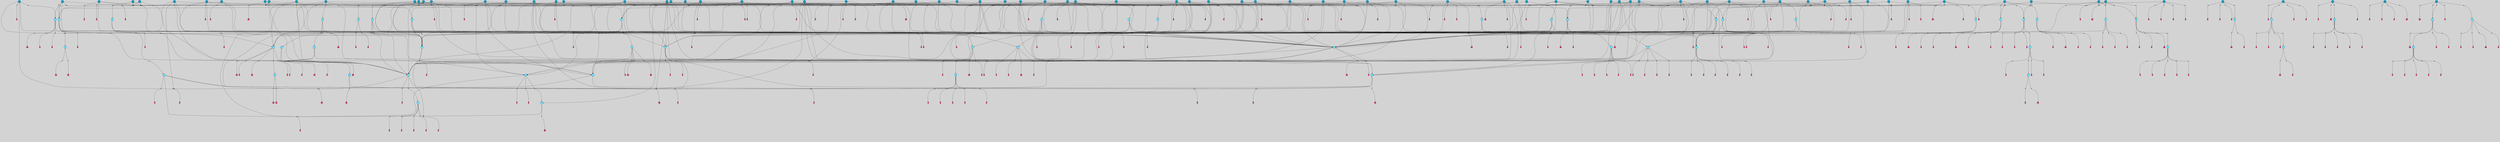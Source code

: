 // File exported with GEGELATI v1.3.1
// On the 2024-04-08 17:43:30
// With the File::TPGGraphDotExporter
digraph{
	graph[pad = "0.212, 0.055" bgcolor = lightgray]
	node[shape=circle style = filled label = ""]
		T3 [fillcolor="#66ddff"]
		T7 [fillcolor="#66ddff"]
		T9 [fillcolor="#66ddff"]
		T11 [fillcolor="#66ddff"]
		T27 [fillcolor="#66ddff"]
		T54 [fillcolor="#66ddff"]
		T59 [fillcolor="#66ddff"]
		T95 [fillcolor="#66ddff"]
		T111 [fillcolor="#66ddff"]
		T129 [fillcolor="#66ddff"]
		T159 [fillcolor="#66ddff"]
		T195 [fillcolor="#66ddff"]
		T213 [fillcolor="#66ddff"]
		T229 [fillcolor="#66ddff"]
		T240 [fillcolor="#66ddff"]
		T321 [fillcolor="#66ddff"]
		T322 [fillcolor="#66ddff"]
		T323 [fillcolor="#66ddff"]
		T324 [fillcolor="#66ddff"]
		T325 [fillcolor="#66ddff"]
		T327 [fillcolor="#66ddff"]
		T448 [fillcolor="#1199bb"]
		T582 [fillcolor="#1199bb"]
		T602 [fillcolor="#1199bb"]
		T603 [fillcolor="#66ddff"]
		T605 [fillcolor="#66ddff"]
		T633 [fillcolor="#66ddff"]
		T656 [fillcolor="#66ddff"]
		T670 [fillcolor="#66ddff"]
		T672 [fillcolor="#66ddff"]
		T676 [fillcolor="#1199bb"]
		T712 [fillcolor="#1199bb"]
		T731 [fillcolor="#1199bb"]
		T737 [fillcolor="#66ddff"]
		T740 [fillcolor="#1199bb"]
		T741 [fillcolor="#1199bb"]
		T742 [fillcolor="#66ddff"]
		T743 [fillcolor="#66ddff"]
		T744 [fillcolor="#66ddff"]
		T745 [fillcolor="#1199bb"]
		T746 [fillcolor="#66ddff"]
		T747 [fillcolor="#66ddff"]
		T748 [fillcolor="#66ddff"]
		T753 [fillcolor="#66ddff"]
		T754 [fillcolor="#66ddff"]
		T772 [fillcolor="#1199bb"]
		T780 [fillcolor="#1199bb"]
		T793 [fillcolor="#1199bb"]
		T796 [fillcolor="#1199bb"]
		T804 [fillcolor="#1199bb"]
		T808 [fillcolor="#1199bb"]
		T810 [fillcolor="#1199bb"]
		T811 [fillcolor="#1199bb"]
		T812 [fillcolor="#66ddff"]
		T814 [fillcolor="#1199bb"]
		T816 [fillcolor="#1199bb"]
		T819 [fillcolor="#66ddff"]
		T820 [fillcolor="#66ddff"]
		T821 [fillcolor="#1199bb"]
		T822 [fillcolor="#66ddff"]
		T823 [fillcolor="#66ddff"]
		T824 [fillcolor="#66ddff"]
		T825 [fillcolor="#66ddff"]
		T826 [fillcolor="#66ddff"]
		T827 [fillcolor="#1199bb"]
		T828 [fillcolor="#66ddff"]
		T829 [fillcolor="#66ddff"]
		T830 [fillcolor="#1199bb"]
		T833 [fillcolor="#1199bb"]
		T834 [fillcolor="#1199bb"]
		T835 [fillcolor="#1199bb"]
		T838 [fillcolor="#66ddff"]
		T839 [fillcolor="#1199bb"]
		T842 [fillcolor="#1199bb"]
		T847 [fillcolor="#1199bb"]
		T849 [fillcolor="#1199bb"]
		T855 [fillcolor="#1199bb"]
		T856 [fillcolor="#1199bb"]
		T866 [fillcolor="#1199bb"]
		T867 [fillcolor="#1199bb"]
		T869 [fillcolor="#66ddff"]
		T870 [fillcolor="#1199bb"]
		T871 [fillcolor="#1199bb"]
		T872 [fillcolor="#1199bb"]
		T873 [fillcolor="#1199bb"]
		T874 [fillcolor="#66ddff"]
		T875 [fillcolor="#1199bb"]
		T877 [fillcolor="#1199bb"]
		T878 [fillcolor="#1199bb"]
		T881 [fillcolor="#1199bb"]
		T883 [fillcolor="#1199bb"]
		T886 [fillcolor="#1199bb"]
		T887 [fillcolor="#1199bb"]
		T888 [fillcolor="#1199bb"]
		T889 [fillcolor="#1199bb"]
		T892 [fillcolor="#66ddff"]
		T896 [fillcolor="#1199bb"]
		T897 [fillcolor="#1199bb"]
		T903 [fillcolor="#1199bb"]
		T905 [fillcolor="#1199bb"]
		T906 [fillcolor="#1199bb"]
		T909 [fillcolor="#1199bb"]
		T910 [fillcolor="#1199bb"]
		T912 [fillcolor="#1199bb"]
		T914 [fillcolor="#1199bb"]
		T916 [fillcolor="#1199bb"]
		T920 [fillcolor="#1199bb"]
		T921 [fillcolor="#1199bb"]
		T922 [fillcolor="#1199bb"]
		T925 [fillcolor="#1199bb"]
		T928 [fillcolor="#1199bb"]
		T930 [fillcolor="#1199bb"]
		T931 [fillcolor="#1199bb"]
		T932 [fillcolor="#1199bb"]
		T936 [fillcolor="#1199bb"]
		T939 [fillcolor="#1199bb"]
		T940 [fillcolor="#1199bb"]
		T941 [fillcolor="#1199bb"]
		T944 [fillcolor="#1199bb"]
		T945 [fillcolor="#1199bb"]
		T946 [fillcolor="#66ddff"]
		T947 [fillcolor="#1199bb"]
		T948 [fillcolor="#1199bb"]
		T949 [fillcolor="#66ddff"]
		T950 [fillcolor="#66ddff"]
		T951 [fillcolor="#1199bb"]
		T952 [fillcolor="#66ddff"]
		T953 [fillcolor="#1199bb"]
		T954 [fillcolor="#66ddff"]
		T934 [fillcolor="#66ddff"]
		T955 [fillcolor="#1199bb"]
		T956 [fillcolor="#1199bb"]
		T957 [fillcolor="#1199bb"]
		T958 [fillcolor="#1199bb"]
		T959 [fillcolor="#1199bb"]
		T960 [fillcolor="#1199bb"]
		T961 [fillcolor="#1199bb"]
		T962 [fillcolor="#1199bb"]
		T963 [fillcolor="#1199bb"]
		P14504 [fillcolor="#cccccc" shape=point] //6|
		I14504 [shape=box style=invis label="6|1&2|6#1|7&#92;n10|7&2|0#1|5&#92;n9|4&0|1#2|2&#92;n8|6&0|0#1|0&#92;n"]
		P14504 -> I14504[style=invis]
		A9386 [fillcolor="#ff3366" shape=box margin=0.03 width=0 height=0 label="3"]
		T3 -> P14504 -> A9386
		P14505 [fillcolor="#cccccc" shape=point] //3|
		I14505 [shape=box style=invis label="7|6&2|4#0|2&#92;n10|3&2|7#1|4&#92;n11|6&0|4#0|1&#92;n7|1&0|0#2|6&#92;n7|6&0|3#2|6&#92;n4|0&2|6#0|1&#92;n4|4&2|5#0|2&#92;n4|6&0|4#2|7&#92;n10|0&2|3#1|5&#92;n2|6&0|5#0|2&#92;n1|0&2|3#0|7&#92;n1|6&2|0#0|5&#92;n6|2&0|1#0|7&#92;n9|2&0|3#2|7&#92;n5|3&0|6#0|6&#92;n1|7&2|5#2|3&#92;n8|1&2|7#0|6&#92;n1|0&2|5#2|1&#92;n7|1&2|2#2|5&#92;n7|4&2|6#0|3&#92;n"]
		P14505 -> I14505[style=invis]
		A9387 [fillcolor="#ff3366" shape=box margin=0.03 width=0 height=0 label="4"]
		T3 -> P14505 -> A9387
		P14506 [fillcolor="#cccccc" shape=point] //-3|
		I14506 [shape=box style=invis label="1|6&2|7#0|7&#92;n10|2&0|7#1|3&#92;n9|6&2|7#2|2&#92;n5|3&0|7#0|7&#92;n1|6&2|3#0|0&#92;n2|3&2|3#2|2&#92;n5|1&2|6#0|6&#92;n"]
		P14506 -> I14506[style=invis]
		A9388 [fillcolor="#ff3366" shape=box margin=0.03 width=0 height=0 label="7"]
		T7 -> P14506 -> A9388
		P14507 [fillcolor="#cccccc" shape=point] //5|
		I14507 [shape=box style=invis label="0|5&2|3#0|1&#92;n0|6&2|1#2|4&#92;n6|2&2|6#0|7&#92;n7|4&0|3#0|1&#92;n5|4&0|7#1|6&#92;n9|1&0|5#2|2&#92;n6|3&2|3#1|7&#92;n11|7&2|4#1|6&#92;n2|5&0|1#0|0&#92;n4|7&0|0#0|2&#92;n6|2&0|6#0|0&#92;n2|1&2|6#2|4&#92;n10|0&2|0#1|0&#92;n6|6&2|4#0|6&#92;n"]
		P14507 -> I14507[style=invis]
		A9389 [fillcolor="#ff3366" shape=box margin=0.03 width=0 height=0 label="8"]
		T7 -> P14507 -> A9389
		P14508 [fillcolor="#cccccc" shape=point] //-6|
		I14508 [shape=box style=invis label="11|1&0|7#2|0&#92;n10|4&0|1#1|0&#92;n4|3&2|4#2|1&#92;n0|5&2|0#0|0&#92;n6|1&0|0#0|3&#92;n8|2&2|0#0|4&#92;n11|4&2|0#1|6&#92;n7|0&2|6#2|3&#92;n5|3&2|6#2|0&#92;n2|0&2|0#0|4&#92;n"]
		P14508 -> I14508[style=invis]
		A9390 [fillcolor="#ff3366" shape=box margin=0.03 width=0 height=0 label="9"]
		T9 -> P14508 -> A9390
		P14509 [fillcolor="#cccccc" shape=point] //2|
		I14509 [shape=box style=invis label="6|3&2|7#1|4&#92;n8|6&0|0#2|5&#92;n2|1&0|2#0|3&#92;n8|7&0|6#0|4&#92;n2|1&2|0#0|1&#92;n0|0&2|2#2|3&#92;n6|6&0|7#2|1&#92;n6|1&0|7#2|6&#92;n5|4&2|7#0|4&#92;n0|3&0|4#2|0&#92;n11|0&2|0#2|5&#92;n4|5&2|5#2|4&#92;n5|7&0|6#0|4&#92;n9|7&2|5#0|3&#92;n5|4&2|1#0|3&#92;n5|3&0|1#1|7&#92;n0|4&0|3#2|5&#92;n"]
		P14509 -> I14509[style=invis]
		A9391 [fillcolor="#ff3366" shape=box margin=0.03 width=0 height=0 label="10"]
		T9 -> P14509 -> A9391
		P14510 [fillcolor="#cccccc" shape=point] //6|
		I14510 [shape=box style=invis label="3|0&2|7#2|2&#92;n3|2&0|4#2|5&#92;n5|1&0|2#1|0&#92;n8|7&0|1#2|0&#92;n8|5&0|3#0|6&#92;n0|2&0|2#2|3&#92;n1|5&2|5#0|5&#92;n5|6&0|6#0|7&#92;n6|7&0|0#2|6&#92;n1|2&2|3#0|0&#92;n7|7&2|3#0|4&#92;n0|7&2|7#0|6&#92;n1|0&2|2#2|7&#92;n4|4&0|1#0|0&#92;n"]
		P14510 -> I14510[style=invis]
		A9392 [fillcolor="#ff3366" shape=box margin=0.03 width=0 height=0 label="11"]
		T11 -> P14510 -> A9392
		P14511 [fillcolor="#cccccc" shape=point] //-4|
		I14511 [shape=box style=invis label="4|1&0|4#2|6&#92;n1|2&2|2#2|0&#92;n1|2&2|0#0|6&#92;n8|4&2|3#2|5&#92;n5|5&2|1#1|0&#92;n"]
		P14511 -> I14511[style=invis]
		A9393 [fillcolor="#ff3366" shape=box margin=0.03 width=0 height=0 label="12"]
		T11 -> P14511 -> A9393
		P14512 [fillcolor="#cccccc" shape=point] //2|
		I14512 [shape=box style=invis label="9|1&2|3#0|1&#92;n5|2&2|0#2|4&#92;n3|6&2|5#2|7&#92;n7|0&2|5#0|4&#92;n1|2&0|3#0|5&#92;n7|3&2|7#0|0&#92;n"]
		P14512 -> I14512[style=invis]
		A9394 [fillcolor="#ff3366" shape=box margin=0.03 width=0 height=0 label="2"]
		T27 -> P14512 -> A9394
		P14513 [fillcolor="#cccccc" shape=point] //-6|
		I14513 [shape=box style=invis label="7|5&0|4#0|4&#92;n11|0&2|5#2|1&#92;n"]
		P14513 -> I14513[style=invis]
		A9395 [fillcolor="#ff3366" shape=box margin=0.03 width=0 height=0 label="3"]
		T27 -> P14513 -> A9395
		T27 -> P14505
		P14514 [fillcolor="#cccccc" shape=point] //0|
		I14514 [shape=box style=invis label="2|5&0|1#0|6&#92;n6|1&2|2#2|7&#92;n8|0&0|3#1|4&#92;n4|3&2|5#2|4&#92;n8|1&2|4#0|0&#92;n6|6&0|1#2|6&#92;n11|7&2|4#2|5&#92;n6|2&2|4#0|2&#92;n8|5&2|4#2|4&#92;n2|1&2|1#2|2&#92;n2|7&2|5#2|6&#92;n9|7&0|5#0|4&#92;n1|2&0|5#2|6&#92;n4|2&2|3#2|7&#92;n3|3&2|1#0|2&#92;n"]
		P14514 -> I14514[style=invis]
		A9396 [fillcolor="#ff3366" shape=box margin=0.03 width=0 height=0 label="5"]
		T27 -> P14514 -> A9396
		P14515 [fillcolor="#cccccc" shape=point] //0|
		I14515 [shape=box style=invis label="4|0&0|3#2|7&#92;n10|2&0|3#1|7&#92;n3|5&0|2#0|3&#92;n4|5&0|0#2|1&#92;n10|7&2|0#1|2&#92;n5|3&2|3#1|6&#92;n9|5&2|0#0|4&#92;n5|4&2|7#0|2&#92;n10|3&2|7#1|4&#92;n7|2&0|1#2|6&#92;n8|6&0|5#0|5&#92;n8|7&2|3#0|5&#92;n2|6&2|4#0|0&#92;n"]
		P14515 -> I14515[style=invis]
		A9397 [fillcolor="#ff3366" shape=box margin=0.03 width=0 height=0 label="5"]
		T27 -> P14515 -> A9397
		P14516 [fillcolor="#cccccc" shape=point] //8|
		I14516 [shape=box style=invis label="9|0&0|1#2|0&#92;n10|1&2|5#1|4&#92;n8|2&2|6#0|4&#92;n2|4&2|5#2|3&#92;n4|2&2|2#0|2&#92;n7|5&0|2#0|0&#92;n8|2&2|1#1|3&#92;n8|7&0|7#2|1&#92;n1|1&0|0#0|7&#92;n5|6&2|5#1|0&#92;n6|6&2|5#0|0&#92;n11|4&0|3#2|6&#92;n4|2&2|4#0|7&#92;n5|6&0|1#2|0&#92;n11|3&0|2#0|7&#92;n"]
		P14516 -> I14516[style=invis]
		A9398 [fillcolor="#ff3366" shape=box margin=0.03 width=0 height=0 label="6"]
		T54 -> P14516 -> A9398
		P14517 [fillcolor="#cccccc" shape=point] //5|
		I14517 [shape=box style=invis label="3|0&2|0#0|1&#92;n3|0&0|7#0|1&#92;n5|3&0|2#2|6&#92;n4|4&2|4#2|6&#92;n11|2&0|7#1|6&#92;n2|7&2|2#2|5&#92;n9|3&2|6#2|7&#92;n7|7&0|0#0|4&#92;n6|1&2|4#2|3&#92;n5|4&2|0#1|6&#92;n1|3&0|7#0|4&#92;n"]
		P14517 -> I14517[style=invis]
		A9399 [fillcolor="#ff3366" shape=box margin=0.03 width=0 height=0 label="7"]
		T54 -> P14517 -> A9399
		P14518 [fillcolor="#cccccc" shape=point] //-10|
		I14518 [shape=box style=invis label="3|6&0|0#0|4&#92;n4|1&2|4#0|1&#92;n5|1&0|1#0|4&#92;n5|5&2|6#0|5&#92;n6|5&0|6#0|3&#92;n11|1&2|0#0|1&#92;n0|7&2|0#0|3&#92;n1|2&0|6#0|1&#92;n8|0&0|4#2|0&#92;n0|4&0|7#2|7&#92;n7|0&2|7#1|3&#92;n3|1&0|5#2|5&#92;n5|1&0|4#0|3&#92;n2|2&0|2#0|0&#92;n8|3&0|1#0|7&#92;n3|0&0|3#0|5&#92;n7|2&0|5#2|0&#92;n6|3&2|7#1|5&#92;n4|7&2|7#2|1&#92;n"]
		P14518 -> I14518[style=invis]
		A9400 [fillcolor="#ff3366" shape=box margin=0.03 width=0 height=0 label="14"]
		T54 -> P14518 -> A9400
		T54 -> P14507
		P14519 [fillcolor="#cccccc" shape=point] //8|
		I14519 [shape=box style=invis label="9|0&0|1#2|0&#92;n10|1&2|5#1|4&#92;n8|2&2|6#0|4&#92;n4|5&0|3#0|1&#92;n2|4&2|5#2|3&#92;n4|2&2|2#0|2&#92;n7|5&0|2#0|0&#92;n8|2&2|1#1|3&#92;n8|7&0|7#2|1&#92;n1|1&0|0#0|7&#92;n5|6&2|5#1|0&#92;n6|3&2|5#0|0&#92;n11|4&0|3#2|6&#92;n1|2&2|4#0|7&#92;n5|6&0|1#2|0&#92;n11|3&0|2#0|7&#92;n"]
		P14519 -> I14519[style=invis]
		A9401 [fillcolor="#ff3366" shape=box margin=0.03 width=0 height=0 label="6"]
		T59 -> P14519 -> A9401
		T59 -> P14517
		T59 -> P14508
		T59 -> P14517
		P14520 [fillcolor="#cccccc" shape=point] //4|
		I14520 [shape=box style=invis label="4|3&0|6#0|3&#92;n5|7&2|3#2|2&#92;n5|6&0|7#1|2&#92;n1|4&2|6#0|3&#92;n8|4&2|1#2|5&#92;n9|5&2|4#1|4&#92;n2|4&0|5#0|7&#92;n10|0&0|6#1|3&#92;n3|0&0|6#0|2&#92;n2|7&2|7#2|6&#92;n5|2&0|5#1|5&#92;n10|4&2|5#1|7&#92;n4|0&0|4#2|4&#92;n11|1&0|4#2|6&#92;n10|6&2|0#1|4&#92;n9|7&0|3#1|4&#92;n4|5&2|7#0|6&#92;n11|5&2|6#2|3&#92;n0|3&0|5#0|1&#92;n"]
		P14520 -> I14520[style=invis]
		A9402 [fillcolor="#ff3366" shape=box margin=0.03 width=0 height=0 label="13"]
		T95 -> P14520 -> A9402
		P14521 [fillcolor="#cccccc" shape=point] //8|
		I14521 [shape=box style=invis label="9|7&0|5#2|5&#92;n3|3&2|3#0|2&#92;n9|5&2|2#1|0&#92;n2|3&0|6#0|3&#92;n4|4&2|5#2|7&#92;n11|3&2|0#1|5&#92;n6|6&2|1#2|2&#92;n4|6&0|1#2|2&#92;n2|5&2|7#2|2&#92;n7|7&2|2#2|3&#92;n6|5&0|3#2|6&#92;n6|7&0|6#0|2&#92;n"]
		P14521 -> I14521[style=invis]
		A9403 [fillcolor="#ff3366" shape=box margin=0.03 width=0 height=0 label="14"]
		T95 -> P14521 -> A9403
		P14522 [fillcolor="#cccccc" shape=point] //2|
		I14522 [shape=box style=invis label="4|1&0|4#2|6&#92;n5|5&2|1#1|0&#92;n1|0&2|0#0|6&#92;n8|4&2|3#2|5&#92;n"]
		P14522 -> I14522[style=invis]
		T95 -> P14522 -> T11
		P14523 [fillcolor="#cccccc" shape=point] //-9|
		I14523 [shape=box style=invis label="2|0&2|0#2|1&#92;n4|4&2|4#2|6&#92;n9|1&0|3#1|7&#92;n5|3&0|2#2|6&#92;n2|7&2|2#2|5&#92;n5|4&2|0#1|6&#92;n3|0&0|7#0|1&#92;n1|3&0|7#0|4&#92;n11|6&2|2#0|7&#92;n7|7&0|0#0|4&#92;n11|0&0|7#1|6&#92;n9|3&2|6#2|7&#92;n"]
		P14523 -> I14523[style=invis]
		A9404 [fillcolor="#ff3366" shape=box margin=0.03 width=0 height=0 label="7"]
		T95 -> P14523 -> A9404
		P14524 [fillcolor="#cccccc" shape=point] //-8|
		I14524 [shape=box style=invis label="7|5&0|4#2|4&#92;n"]
		P14524 -> I14524[style=invis]
		A9405 [fillcolor="#ff3366" shape=box margin=0.03 width=0 height=0 label="3"]
		T95 -> P14524 -> A9405
		P14525 [fillcolor="#cccccc" shape=point] //-5|
		I14525 [shape=box style=invis label="0|0&2|3#0|2&#92;n10|5&0|6#1|3&#92;n7|3&0|6#2|3&#92;n3|4&0|6#0|6&#92;n10|5&0|2#1|1&#92;n5|0&0|1#0|3&#92;n6|6&2|5#1|5&#92;n7|4&0|2#1|7&#92;n5|7&0|1#2|5&#92;n1|5&0|0#0|3&#92;n7|5&2|1#2|6&#92;n9|0&0|2#0|0&#92;n4|0&2|4#0|0&#92;n4|6&0|0#2|3&#92;n3|1&0|6#2|5&#92;n7|7&2|1#2|3&#92;n9|4&2|2#0|6&#92;n"]
		P14525 -> I14525[style=invis]
		T111 -> P14525 -> T9
		P14526 [fillcolor="#cccccc" shape=point] //7|
		I14526 [shape=box style=invis label="7|4&2|1#2|0&#92;n4|1&2|4#2|3&#92;n5|0&2|0#2|2&#92;n6|1&2|4#2|6&#92;n"]
		P14526 -> I14526[style=invis]
		A9406 [fillcolor="#ff3366" shape=box margin=0.03 width=0 height=0 label="9"]
		T111 -> P14526 -> A9406
		P14527 [fillcolor="#cccccc" shape=point] //2|
		I14527 [shape=box style=invis label="3|0&2|0#0|1&#92;n11|2&0|7#1|6&#92;n8|7&2|4#0|5&#92;n5|3&0|2#2|6&#92;n4|4&2|4#2|6&#92;n3|0&0|7#0|1&#92;n2|7&2|2#2|5&#92;n9|3&2|6#2|7&#92;n7|7&0|0#0|4&#92;n6|1&2|4#1|3&#92;n5|4&2|0#1|6&#92;n1|3&0|7#0|4&#92;n"]
		P14527 -> I14527[style=invis]
		A9407 [fillcolor="#ff3366" shape=box margin=0.03 width=0 height=0 label="7"]
		T111 -> P14527 -> A9407
		T111 -> P14508
		T129 -> P14516
		T129 -> P14517
		P14528 [fillcolor="#cccccc" shape=point] //10|
		I14528 [shape=box style=invis label="4|5&2|7#2|1&#92;n1|7&2|3#0|6&#92;n3|5&2|2#0|3&#92;n10|3&0|7#1|4&#92;n7|1&0|4#2|6&#92;n10|2&0|3#1|7&#92;n9|5&2|0#0|4&#92;n4|0&0|3#2|7&#92;n11|4&2|6#1|2&#92;n5|4&2|7#0|2&#92;n2|6&2|4#0|0&#92;n6|5&0|7#2|1&#92;n5|3&2|3#1|6&#92;n10|7&2|0#1|2&#92;n"]
		P14528 -> I14528[style=invis]
		A9408 [fillcolor="#ff3366" shape=box margin=0.03 width=0 height=0 label="5"]
		T129 -> P14528 -> A9408
		P14529 [fillcolor="#cccccc" shape=point] //5|
		I14529 [shape=box style=invis label="9|4&2|3#1|3&#92;n0|4&2|4#0|5&#92;n6|1&2|6#2|5&#92;n4|0&0|5#2|0&#92;n"]
		P14529 -> I14529[style=invis]
		A9409 [fillcolor="#ff3366" shape=box margin=0.03 width=0 height=0 label="7"]
		T129 -> P14529 -> A9409
		P14530 [fillcolor="#cccccc" shape=point] //6|
		I14530 [shape=box style=invis label="9|4&2|7#0|6&#92;n8|4&0|1#1|0&#92;n1|3&0|0#2|1&#92;n2|4&0|6#2|2&#92;n5|1&2|5#0|7&#92;n3|0&0|3#2|6&#92;n2|2&2|6#0|2&#92;n8|4&0|4#2|2&#92;n5|1&2|4#0|3&#92;n9|4&0|6#0|6&#92;n5|0&2|2#1|5&#92;n11|7&0|0#1|1&#92;n0|4&0|3#0|3&#92;n7|7&2|4#2|5&#92;n1|5&0|1#2|1&#92;n"]
		P14530 -> I14530[style=invis]
		A9410 [fillcolor="#ff3366" shape=box margin=0.03 width=0 height=0 label="1"]
		T129 -> P14530 -> A9410
		P14531 [fillcolor="#cccccc" shape=point] //7|
		I14531 [shape=box style=invis label="7|0&2|1#2|0&#92;n9|7&2|1#1|7&#92;n8|2&0|1#1|0&#92;n6|6&0|2#1|1&#92;n2|2&0|5#0|0&#92;n5|7&0|0#2|1&#92;n5|1&2|5#1|5&#92;n4|7&2|4#2|3&#92;n10|5&2|2#1|5&#92;n1|3&2|2#2|0&#92;n10|2&2|6#1|5&#92;n"]
		P14531 -> I14531[style=invis]
		A9411 [fillcolor="#ff3366" shape=box margin=0.03 width=0 height=0 label="1"]
		T159 -> P14531 -> A9411
		P14532 [fillcolor="#cccccc" shape=point] //7|
		I14532 [shape=box style=invis label="7|4&2|7#0|4&#92;n4|6&0|1#2|5&#92;n2|1&2|3#0|0&#92;n4|3&2|0#0|1&#92;n0|0&2|7#2|7&#92;n7|7&0|5#2|3&#92;n5|0&2|1#2|2&#92;n10|0&0|4#1|2&#92;n4|4&0|7#0|0&#92;n6|7&0|2#0|1&#92;n1|4&2|5#0|4&#92;n"]
		P14532 -> I14532[style=invis]
		A9412 [fillcolor="#ff3366" shape=box margin=0.03 width=0 height=0 label="0"]
		T159 -> P14532 -> A9412
		P14533 [fillcolor="#cccccc" shape=point] //5|
		I14533 [shape=box style=invis label="0|5&2|3#0|1&#92;n0|6&2|1#2|4&#92;n6|2&2|6#0|7&#92;n9|0&2|7#1|1&#92;n7|4&0|3#0|1&#92;n11|7&2|4#1|6&#92;n9|1&0|5#2|2&#92;n5|4&0|7#1|6&#92;n2|5&0|1#0|0&#92;n4|7&0|0#0|2&#92;n6|2&0|6#0|0&#92;n2|1&2|6#2|4&#92;n10|0&0|0#1|0&#92;n6|6&2|4#0|6&#92;n"]
		P14533 -> I14533[style=invis]
		T159 -> P14533 -> T129
		P14534 [fillcolor="#cccccc" shape=point] //5|
		I14534 [shape=box style=invis label="3|0&2|0#2|1&#92;n3|0&0|7#0|1&#92;n5|3&0|2#2|6&#92;n4|4&2|4#2|6&#92;n5|4&2|0#1|6&#92;n2|7&2|2#2|5&#92;n1|3&0|7#0|4&#92;n11|6&2|2#0|7&#92;n7|7&0|0#0|4&#92;n6|1&2|4#2|3&#92;n11|0&0|7#1|6&#92;n9|3&2|6#2|7&#92;n"]
		P14534 -> I14534[style=invis]
		A9413 [fillcolor="#ff3366" shape=box margin=0.03 width=0 height=0 label="7"]
		T195 -> P14534 -> A9413
		P14535 [fillcolor="#cccccc" shape=point] //4|
		I14535 [shape=box style=invis label="7|1&0|6#0|1&#92;n6|7&2|7#1|7&#92;n10|1&2|1#1|1&#92;n9|6&2|2#1|4&#92;n4|7&0|4#2|2&#92;n9|6&0|5#1|1&#92;n10|0&2|6#1|6&#92;n5|1&0|1#2|3&#92;n10|1&0|5#1|0&#92;n3|4&2|3#0|0&#92;n8|2&0|5#2|4&#92;n1|6&2|0#0|0&#92;n2|3&0|1#2|6&#92;n5|2&2|2#1|6&#92;n2|2&0|1#2|1&#92;n3|1&2|7#0|3&#92;n6|7&2|3#0|4&#92;n"]
		P14535 -> I14535[style=invis]
		A9414 [fillcolor="#ff3366" shape=box margin=0.03 width=0 height=0 label="10"]
		T195 -> P14535 -> A9414
		P14536 [fillcolor="#cccccc" shape=point] //-4|
		I14536 [shape=box style=invis label="0|4&0|0#2|7&#92;n8|5&2|4#2|4&#92;n4|3&2|5#2|4&#92;n11|7&2|2#2|5&#92;n6|5&2|2#2|7&#92;n3|2&0|7#0|7&#92;n3|3&2|1#0|3&#92;n2|6&0|3#2|5&#92;n0|1&2|6#2|2&#92;n8|2&0|0#1|6&#92;n0|7&0|5#0|4&#92;n9|5&0|3#2|7&#92;n2|7&2|5#2|6&#92;n9|0&2|0#0|1&#92;n1|2&2|4#0|2&#92;n"]
		P14536 -> I14536[style=invis]
		T195 -> P14536 -> T27
		T195 -> P14532
		P14537 [fillcolor="#cccccc" shape=point] //6|
		I14537 [shape=box style=invis label="9|4&2|7#0|6&#92;n8|4&0|1#1|0&#92;n1|3&0|0#2|1&#92;n2|4&0|6#2|2&#92;n5|1&2|5#0|7&#92;n3|0&0|3#2|6&#92;n2|2&2|6#0|2&#92;n8|4&0|4#2|2&#92;n5|1&2|4#0|3&#92;n9|4&0|6#0|6&#92;n5|0&2|2#1|5&#92;n11|7&0|0#1|1&#92;n0|4&0|3#0|3&#92;n7|7&2|4#2|5&#92;n1|5&0|1#2|1&#92;n"]
		P14537 -> I14537[style=invis]
		A9415 [fillcolor="#ff3366" shape=box margin=0.03 width=0 height=0 label="1"]
		T213 -> P14537 -> A9415
		P14538 [fillcolor="#cccccc" shape=point] //5|
		I14538 [shape=box style=invis label="9|4&2|3#1|3&#92;n0|4&2|4#0|5&#92;n6|1&2|6#2|5&#92;n4|0&0|5#2|0&#92;n"]
		P14538 -> I14538[style=invis]
		A9416 [fillcolor="#ff3366" shape=box margin=0.03 width=0 height=0 label="7"]
		T213 -> P14538 -> A9416
		P14539 [fillcolor="#cccccc" shape=point] //8|
		I14539 [shape=box style=invis label="9|0&0|1#2|0&#92;n10|1&2|5#1|4&#92;n8|2&2|6#0|4&#92;n2|4&2|5#2|3&#92;n4|2&2|2#0|2&#92;n7|5&0|2#0|0&#92;n8|2&2|1#1|3&#92;n8|7&0|7#2|1&#92;n1|1&0|0#0|7&#92;n5|6&2|5#1|0&#92;n6|6&2|5#0|0&#92;n11|4&0|3#2|6&#92;n4|2&2|4#0|7&#92;n5|6&0|1#2|0&#92;n11|3&0|2#0|7&#92;n"]
		P14539 -> I14539[style=invis]
		A9417 [fillcolor="#ff3366" shape=box margin=0.03 width=0 height=0 label="6"]
		T213 -> P14539 -> A9417
		P14540 [fillcolor="#cccccc" shape=point] //10|
		I14540 [shape=box style=invis label="4|5&2|7#2|1&#92;n1|7&2|3#0|6&#92;n3|5&2|2#0|3&#92;n10|3&0|7#1|4&#92;n7|1&0|4#2|6&#92;n10|2&0|3#1|7&#92;n9|5&2|0#0|4&#92;n4|0&0|3#2|7&#92;n11|4&2|6#1|2&#92;n5|4&2|7#0|2&#92;n2|6&2|4#0|0&#92;n6|5&0|7#2|1&#92;n5|3&2|3#1|6&#92;n10|7&2|0#1|2&#92;n"]
		P14540 -> I14540[style=invis]
		A9418 [fillcolor="#ff3366" shape=box margin=0.03 width=0 height=0 label="5"]
		T213 -> P14540 -> A9418
		P14541 [fillcolor="#cccccc" shape=point] //5|
		I14541 [shape=box style=invis label="3|0&2|0#0|1&#92;n3|0&0|7#0|1&#92;n5|3&0|2#2|6&#92;n4|4&2|4#2|6&#92;n11|2&0|7#1|6&#92;n2|7&2|2#2|5&#92;n9|3&2|6#2|7&#92;n7|7&0|0#0|4&#92;n6|1&2|4#2|3&#92;n5|4&2|0#1|6&#92;n1|3&0|7#0|4&#92;n"]
		P14541 -> I14541[style=invis]
		A9419 [fillcolor="#ff3366" shape=box margin=0.03 width=0 height=0 label="7"]
		T213 -> P14541 -> A9419
		P14542 [fillcolor="#cccccc" shape=point] //-2|
		I14542 [shape=box style=invis label="5|2&2|0#2|4&#92;n9|1&2|3#0|1&#92;n3|6&2|5#2|7&#92;n7|0&2|1#0|4&#92;n1|2&0|3#0|5&#92;n7|3&2|7#0|0&#92;n"]
		P14542 -> I14542[style=invis]
		A9420 [fillcolor="#ff3366" shape=box margin=0.03 width=0 height=0 label="2"]
		T229 -> P14542 -> A9420
		P14543 [fillcolor="#cccccc" shape=point] //9|
		I14543 [shape=box style=invis label="7|1&2|2#2|5&#92;n1|0&2|5#2|1&#92;n11|6&0|4#0|1&#92;n10|6&0|3#1|6&#92;n7|1&0|0#2|6&#92;n4|0&2|6#0|1&#92;n4|6&0|4#2|7&#92;n10|0&2|3#1|0&#92;n1|0&2|3#0|7&#92;n1|6&2|0#0|5&#92;n6|2&0|1#0|7&#92;n9|2&0|3#2|7&#92;n5|3&0|6#0|6&#92;n3|1&0|3#0|5&#92;n1|7&2|5#2|3&#92;n8|1&2|7#0|6&#92;n10|3&2|0#1|4&#92;n7|6&2|4#0|2&#92;n7|4&2|6#0|3&#92;n"]
		P14543 -> I14543[style=invis]
		T229 -> P14543 -> T7
		P14544 [fillcolor="#cccccc" shape=point] //2|
		I14544 [shape=box style=invis label="8|6&0|2#0|5&#92;n10|5&2|3#1|7&#92;n5|6&0|1#2|5&#92;n11|3&0|0#2|2&#92;n0|3&2|1#0|6&#92;n9|7&2|6#0|1&#92;n4|6&2|7#0|2&#92;n8|0&0|6#2|0&#92;n11|2&0|7#0|1&#92;n3|7&2|4#0|7&#92;n5|1&0|1#0|6&#92;n7|6&2|7#2|4&#92;n6|1&0|3#0|2&#92;n6|6&2|5#1|2&#92;n8|5&0|2#0|0&#92;n0|2&0|3#0|0&#92;n2|5&2|5#2|1&#92;n10|4&0|1#1|0&#92;n4|3&2|5#0|4&#92;n"]
		P14544 -> I14544[style=invis]
		A9421 [fillcolor="#ff3366" shape=box margin=0.03 width=0 height=0 label="11"]
		T229 -> P14544 -> A9421
		P14545 [fillcolor="#cccccc" shape=point] //-7|
		I14545 [shape=box style=invis label="11|2&2|6#1|1&#92;n2|3&0|6#2|3&#92;n10|0&0|2#1|4&#92;n"]
		P14545 -> I14545[style=invis]
		T229 -> P14545 -> T111
		P14546 [fillcolor="#cccccc" shape=point] //-1|
		I14546 [shape=box style=invis label="6|4&0|4#2|4&#92;n4|5&2|5#2|4&#92;n9|7&2|5#0|3&#92;n3|7&2|6#0|6&#92;n8|7&0|6#0|4&#92;n2|1&2|0#0|1&#92;n8|6&0|0#2|5&#92;n2|1&0|2#0|3&#92;n6|1&0|7#2|6&#92;n6|3&0|1#1|6&#92;n5|4&2|7#0|4&#92;n0|7&0|4#2|0&#92;n11|0&2|0#2|5&#92;n3|7&2|0#2|7&#92;n8|3&2|7#1|4&#92;n5|7&0|6#0|4&#92;n0|0&2|3#2|3&#92;n5|4&2|1#0|3&#92;n0|4&0|3#2|5&#92;n"]
		P14546 -> I14546[style=invis]
		A9422 [fillcolor="#ff3366" shape=box margin=0.03 width=0 height=0 label="10"]
		T229 -> P14546 -> A9422
		P14547 [fillcolor="#cccccc" shape=point] //5|
		I14547 [shape=box style=invis label="1|6&2|7#0|7&#92;n9|2&2|7#2|2&#92;n10|2&0|7#1|3&#92;n5|3&0|7#0|7&#92;n7|0&2|7#2|2&#92;n1|6&2|3#0|0&#92;n2|3&2|3#2|2&#92;n"]
		P14547 -> I14547[style=invis]
		A9423 [fillcolor="#ff3366" shape=box margin=0.03 width=0 height=0 label="7"]
		T240 -> P14547 -> A9423
		P14548 [fillcolor="#cccccc" shape=point] //-8|
		I14548 [shape=box style=invis label="7|5&0|2#2|1&#92;n1|0&2|6#0|0&#92;n7|1&2|6#1|1&#92;n8|7&0|3#1|6&#92;n3|7&2|3#2|4&#92;n"]
		P14548 -> I14548[style=invis]
		A9424 [fillcolor="#ff3366" shape=box margin=0.03 width=0 height=0 label="2"]
		T240 -> P14548 -> A9424
		P14549 [fillcolor="#cccccc" shape=point] //-3|
		I14549 [shape=box style=invis label="1|1&2|1#0|1&#92;n1|4&0|0#2|4&#92;n11|0&2|3#0|2&#92;n11|6&0|4#0|1&#92;n5|2&0|6#1|5&#92;n3|7&2|6#2|7&#92;n7|7&0|1#2|1&#92;n9|5&2|2#2|0&#92;n6|5&2|6#1|4&#92;n0|7&0|5#2|4&#92;n8|1&0|0#2|3&#92;n0|5&0|3#0|5&#92;n2|0&2|4#0|5&#92;n7|5&2|7#1|3&#92;n8|3&0|0#1|2&#92;n"]
		P14549 -> I14549[style=invis]
		A9425 [fillcolor="#ff3366" shape=box margin=0.03 width=0 height=0 label="1"]
		T240 -> P14549 -> A9425
		P14550 [fillcolor="#cccccc" shape=point] //-9|
		I14550 [shape=box style=invis label="2|0&2|0#2|1&#92;n4|4&2|4#2|6&#92;n9|1&0|3#1|7&#92;n5|3&0|2#2|6&#92;n2|7&2|2#2|5&#92;n5|4&2|0#1|6&#92;n3|0&0|7#0|1&#92;n1|3&0|7#0|4&#92;n11|6&2|2#0|7&#92;n7|7&0|0#0|4&#92;n11|0&0|7#1|6&#92;n9|3&2|6#2|7&#92;n"]
		P14550 -> I14550[style=invis]
		A9426 [fillcolor="#ff3366" shape=box margin=0.03 width=0 height=0 label="7"]
		T321 -> P14550 -> A9426
		P14551 [fillcolor="#cccccc" shape=point] //-4|
		I14551 [shape=box style=invis label="4|1&0|4#2|6&#92;n1|2&2|2#2|0&#92;n1|2&2|0#0|6&#92;n8|4&2|3#2|5&#92;n5|5&2|1#1|0&#92;n"]
		P14551 -> I14551[style=invis]
		A9427 [fillcolor="#ff3366" shape=box margin=0.03 width=0 height=0 label="12"]
		T322 -> P14551 -> A9427
		P14552 [fillcolor="#cccccc" shape=point] //8|
		I14552 [shape=box style=invis label="9|7&0|5#2|5&#92;n3|3&2|3#0|2&#92;n9|5&2|2#1|0&#92;n2|3&0|6#0|3&#92;n4|4&2|5#2|7&#92;n11|3&2|0#1|5&#92;n6|6&2|1#2|2&#92;n4|6&0|1#2|2&#92;n2|5&2|7#2|2&#92;n7|7&2|2#2|3&#92;n6|5&0|3#2|6&#92;n6|7&0|6#0|2&#92;n"]
		P14552 -> I14552[style=invis]
		A9428 [fillcolor="#ff3366" shape=box margin=0.03 width=0 height=0 label="14"]
		T321 -> P14552 -> A9428
		P14553 [fillcolor="#cccccc" shape=point] //-8|
		I14553 [shape=box style=invis label="7|5&0|4#2|4&#92;n"]
		P14553 -> I14553[style=invis]
		A9429 [fillcolor="#ff3366" shape=box margin=0.03 width=0 height=0 label="3"]
		T321 -> P14553 -> A9429
		P14554 [fillcolor="#cccccc" shape=point] //4|
		I14554 [shape=box style=invis label="4|3&0|6#0|3&#92;n5|7&2|3#2|2&#92;n5|6&0|7#1|2&#92;n1|4&2|6#0|3&#92;n8|4&2|1#2|5&#92;n9|5&2|4#1|4&#92;n2|4&0|5#0|7&#92;n10|0&0|6#1|3&#92;n3|0&0|6#0|2&#92;n2|7&2|7#2|6&#92;n5|2&0|5#1|5&#92;n10|4&2|5#1|7&#92;n4|0&0|4#2|4&#92;n11|1&0|4#2|6&#92;n10|6&2|0#1|4&#92;n9|7&0|3#1|4&#92;n4|5&2|7#0|6&#92;n11|5&2|6#2|3&#92;n0|3&0|5#0|1&#92;n"]
		P14554 -> I14554[style=invis]
		A9430 [fillcolor="#ff3366" shape=box margin=0.03 width=0 height=0 label="13"]
		T321 -> P14554 -> A9430
		P14555 [fillcolor="#cccccc" shape=point] //-3|
		I14555 [shape=box style=invis label="4|5&0|0#0|0&#92;n4|7&0|0#0|2&#92;n0|6&2|1#2|4&#92;n9|1&0|5#2|2&#92;n10|0&2|0#1|0&#92;n6|6&2|4#0|6&#92;n2|5&0|1#0|0&#92;n6|3&2|3#1|7&#92;n11|7&2|4#1|6&#92;n6|2&2|6#0|1&#92;n6|2&0|0#0|0&#92;n9|1&2|6#2|4&#92;n10|4&0|3#1|1&#92;n5|4&2|7#1|6&#92;n"]
		P14555 -> I14555[style=invis]
		T324 -> P14555 -> T321
		P14556 [fillcolor="#cccccc" shape=point] //2|
		I14556 [shape=box style=invis label="4|1&0|4#2|6&#92;n5|5&2|1#1|0&#92;n1|0&2|0#0|6&#92;n8|4&2|3#2|5&#92;n"]
		P14556 -> I14556[style=invis]
		T321 -> P14556 -> T322
		P14557 [fillcolor="#cccccc" shape=point] //5|
		I14557 [shape=box style=invis label="0|5&2|3#0|1&#92;n0|6&2|1#2|4&#92;n6|2&2|6#0|7&#92;n7|4&0|3#0|1&#92;n5|4&0|7#1|6&#92;n9|1&0|5#2|2&#92;n6|3&2|3#1|7&#92;n11|7&2|4#1|6&#92;n2|5&0|1#0|0&#92;n4|7&0|0#0|2&#92;n6|2&0|6#0|0&#92;n2|1&2|6#2|4&#92;n10|0&2|0#1|0&#92;n6|6&2|4#0|6&#92;n"]
		P14557 -> I14557[style=invis]
		A9431 [fillcolor="#ff3366" shape=box margin=0.03 width=0 height=0 label="8"]
		T323 -> P14557 -> A9431
		P14558 [fillcolor="#cccccc" shape=point] //-3|
		I14558 [shape=box style=invis label="1|6&2|7#0|7&#92;n10|2&0|7#1|3&#92;n9|6&2|7#2|2&#92;n5|3&0|7#0|7&#92;n1|6&2|3#0|0&#92;n2|3&2|3#2|2&#92;n5|1&2|6#0|6&#92;n"]
		P14558 -> I14558[style=invis]
		A9432 [fillcolor="#ff3366" shape=box margin=0.03 width=0 height=0 label="7"]
		T323 -> P14558 -> A9432
		P14559 [fillcolor="#cccccc" shape=point] //1|
		I14559 [shape=box style=invis label="0|4&0|1#0|1&#92;n10|5&2|5#1|6&#92;n7|7&2|5#2|2&#92;n9|5&0|7#2|7&#92;n8|4&0|3#2|7&#92;n11|0&2|3#0|5&#92;n7|0&0|0#0|1&#92;n4|2&0|4#0|5&#92;n5|1&0|6#2|7&#92;n11|3&0|7#1|3&#92;n"]
		P14559 -> I14559[style=invis]
		T324 -> P14559 -> T323
		P14560 [fillcolor="#cccccc" shape=point] //6|
		I14560 [shape=box style=invis label="3|0&2|7#2|2&#92;n3|2&0|4#2|5&#92;n5|1&0|2#1|0&#92;n8|7&0|1#2|0&#92;n8|5&0|3#0|6&#92;n0|2&0|2#2|3&#92;n1|5&2|5#0|5&#92;n5|6&0|6#0|7&#92;n6|7&0|0#2|6&#92;n1|2&2|3#0|0&#92;n7|7&2|3#0|4&#92;n0|7&2|7#0|6&#92;n1|0&2|2#2|7&#92;n4|4&0|1#0|0&#92;n"]
		P14560 -> I14560[style=invis]
		A9433 [fillcolor="#ff3366" shape=box margin=0.03 width=0 height=0 label="11"]
		T322 -> P14560 -> A9433
		P14561 [fillcolor="#cccccc" shape=point] //4|
		I14561 [shape=box style=invis label="4|3&0|6#0|3&#92;n5|7&2|3#2|2&#92;n5|6&0|7#1|2&#92;n1|4&2|6#0|3&#92;n8|4&2|1#2|5&#92;n9|5&2|4#1|4&#92;n2|4&0|5#0|7&#92;n10|0&0|6#1|3&#92;n3|0&0|6#0|2&#92;n2|7&2|7#2|6&#92;n5|2&0|5#1|5&#92;n10|4&2|5#1|7&#92;n4|0&0|4#2|4&#92;n11|1&0|4#2|6&#92;n10|6&2|0#1|4&#92;n9|7&0|3#1|4&#92;n4|5&2|7#0|6&#92;n11|5&2|6#2|3&#92;n0|3&0|5#0|1&#92;n"]
		P14561 -> I14561[style=invis]
		A9434 [fillcolor="#ff3366" shape=box margin=0.03 width=0 height=0 label="13"]
		T324 -> P14561 -> A9434
		P14562 [fillcolor="#cccccc" shape=point] //-4|
		I14562 [shape=box style=invis label="4|1&0|4#2|6&#92;n1|2&2|2#2|0&#92;n1|2&2|0#0|6&#92;n8|4&2|3#2|5&#92;n5|5&2|1#1|0&#92;n"]
		P14562 -> I14562[style=invis]
		A9435 [fillcolor="#ff3366" shape=box margin=0.03 width=0 height=0 label="12"]
		T325 -> P14562 -> A9435
		P14563 [fillcolor="#cccccc" shape=point] //6|
		I14563 [shape=box style=invis label="3|0&2|7#2|2&#92;n3|2&0|4#2|5&#92;n5|1&0|2#1|0&#92;n8|7&0|1#2|0&#92;n8|5&0|3#0|6&#92;n0|2&0|2#2|3&#92;n1|5&2|5#0|5&#92;n5|6&0|6#0|7&#92;n6|7&0|0#2|6&#92;n1|2&2|3#0|0&#92;n7|7&2|3#0|4&#92;n0|7&2|7#0|6&#92;n1|0&2|2#2|7&#92;n4|4&0|1#0|0&#92;n"]
		P14563 -> I14563[style=invis]
		A9436 [fillcolor="#ff3366" shape=box margin=0.03 width=0 height=0 label="11"]
		T325 -> P14563 -> A9436
		P14564 [fillcolor="#cccccc" shape=point] //5|
		I14564 [shape=box style=invis label="0|5&2|3#0|1&#92;n0|6&2|1#2|4&#92;n6|2&2|6#0|7&#92;n7|4&0|3#0|1&#92;n5|4&0|7#1|6&#92;n9|1&0|5#2|2&#92;n6|3&2|3#1|7&#92;n11|7&2|4#1|6&#92;n2|5&0|1#0|0&#92;n4|7&0|0#0|2&#92;n6|2&0|6#0|0&#92;n2|1&2|6#2|4&#92;n10|0&2|0#1|0&#92;n6|6&2|4#0|6&#92;n"]
		P14564 -> I14564[style=invis]
		A9437 [fillcolor="#ff3366" shape=box margin=0.03 width=0 height=0 label="8"]
		T327 -> P14564 -> A9437
		P14565 [fillcolor="#cccccc" shape=point] //-3|
		I14565 [shape=box style=invis label="1|6&2|7#0|7&#92;n10|2&0|7#1|3&#92;n9|6&2|7#2|2&#92;n5|3&0|7#0|7&#92;n1|6&2|3#0|0&#92;n2|3&2|3#2|2&#92;n5|1&2|6#0|6&#92;n"]
		P14565 -> I14565[style=invis]
		A9438 [fillcolor="#ff3366" shape=box margin=0.03 width=0 height=0 label="7"]
		T327 -> P14565 -> A9438
		P14566 [fillcolor="#cccccc" shape=point] //1|
		I14566 [shape=box style=invis label="0|4&0|1#0|1&#92;n10|5&2|5#1|6&#92;n7|7&2|5#2|2&#92;n9|5&0|7#2|7&#92;n8|4&0|3#2|7&#92;n11|0&2|3#0|5&#92;n7|0&0|0#0|1&#92;n4|2&0|4#0|5&#92;n5|1&0|6#2|7&#92;n11|3&0|7#1|3&#92;n"]
		P14566 -> I14566[style=invis]
		T448 -> P14566 -> T7
		P14567 [fillcolor="#cccccc" shape=point] //3|
		I14567 [shape=box style=invis label="4|7&0|0#0|2&#92;n0|6&2|1#2|4&#92;n9|1&0|5#2|2&#92;n10|4&0|3#1|1&#92;n6|6&2|4#0|6&#92;n2|5&0|1#0|0&#92;n6|3&2|3#1|7&#92;n11|7&2|2#1|6&#92;n6|2&2|6#0|1&#92;n6|2&0|0#0|0&#92;n9|1&2|6#2|4&#92;n10|0&2|0#1|0&#92;n5|4&2|7#1|6&#92;n"]
		P14567 -> I14567[style=invis]
		T448 -> P14567 -> T95
		P14568 [fillcolor="#cccccc" shape=point] //-4|
		I14568 [shape=box style=invis label="2|1&2|3#0|3&#92;n8|0&2|5#2|1&#92;n"]
		P14568 -> I14568[style=invis]
		T448 -> P14568 -> T324
		P14569 [fillcolor="#cccccc" shape=point] //2|
		I14569 [shape=box style=invis label="2|7&2|7#2|7&#92;n9|7&2|1#0|3&#92;n7|7&0|6#0|5&#92;n9|0&2|5#1|7&#92;n0|2&2|3#2|5&#92;n6|6&2|5#0|6&#92;n6|4&2|3#2|2&#92;n10|5&0|1#1|4&#92;n"]
		P14569 -> I14569[style=invis]
		T448 -> P14569 -> T9
		T448 -> P14535
		P14570 [fillcolor="#cccccc" shape=point] //-9|
		I14570 [shape=box style=invis label="4|7&2|6#0|5&#92;n11|3&0|2#2|6&#92;n10|2&2|4#1|6&#92;n3|0&2|6#2|7&#92;n4|3&0|5#0|7&#92;n2|3&0|7#0|7&#92;n10|6&0|7#1|5&#92;n10|1&2|2#1|1&#92;n1|7&0|3#2|6&#92;n"]
		P14570 -> I14570[style=invis]
		A9439 [fillcolor="#ff3366" shape=box margin=0.03 width=0 height=0 label="4"]
		T582 -> P14570 -> A9439
		P14571 [fillcolor="#cccccc" shape=point] //-1|
		I14571 [shape=box style=invis label="5|7&2|4#0|7&#92;n6|4&2|4#2|6&#92;n3|0&0|5#0|0&#92;n9|5&0|7#1|4&#92;n8|0&0|2#2|1&#92;n3|0&2|6#0|7&#92;n1|7&2|5#2|5&#92;n9|4&0|2#0|6&#92;n4|4&2|5#0|6&#92;n"]
		P14571 -> I14571[style=invis]
		A9440 [fillcolor="#ff3366" shape=box margin=0.03 width=0 height=0 label="7"]
		T582 -> P14571 -> A9440
		P14572 [fillcolor="#cccccc" shape=point] //-6|
		I14572 [shape=box style=invis label="9|0&2|0#0|1&#92;n3|2&0|2#0|3&#92;n5|4&0|5#1|7&#92;n2|1&0|4#0|3&#92;n9|2&2|0#2|4&#92;n7|6&0|4#0|2&#92;n2|3&0|6#2|6&#92;n1|2&0|3#2|0&#92;n"]
		P14572 -> I14572[style=invis]
		T582 -> P14572 -> T54
		P14573 [fillcolor="#cccccc" shape=point] //-2|
		I14573 [shape=box style=invis label="1|3&0|2#0|7&#92;n6|1&0|7#0|0&#92;n6|1&2|4#1|7&#92;n3|0&2|3#0|3&#92;n0|2&0|7#2|6&#92;n"]
		P14573 -> I14573[style=invis]
		T582 -> P14573 -> T195
		T582 -> P14551
		T602 -> P14570
		T602 -> P14571
		P14574 [fillcolor="#cccccc" shape=point] //-2|
		I14574 [shape=box style=invis label="0|2&0|7#2|6&#92;n6|1&0|4#1|7&#92;n3|0&2|3#0|3&#92;n1|3&0|2#0|7&#92;n"]
		P14574 -> I14574[style=invis]
		T602 -> P14574 -> T195
		T602 -> P14551
		T602 -> P14572
		P14575 [fillcolor="#cccccc" shape=point] //-7|
		I14575 [shape=box style=invis label="8|4&0|0#0|1&#92;n6|5&2|6#2|6&#92;n0|6&0|7#2|4&#92;n4|0&0|0#2|1&#92;n2|4&0|2#0|5&#92;n11|3&0|6#1|6&#92;n5|5&0|2#0|5&#92;n1|1&2|6#2|2&#92;n10|0&0|5#1|7&#92;n"]
		P14575 -> I14575[style=invis]
		T603 -> P14575 -> T7
		P14576 [fillcolor="#cccccc" shape=point] //5|
		I14576 [shape=box style=invis label="11|7&2|0#1|7&#92;n1|5&2|4#2|4&#92;n4|3&0|1#0|5&#92;n1|6&0|0#0|4&#92;n8|6&2|4#0|0&#92;n4|0&2|0#0|5&#92;n10|4&2|0#1|0&#92;n4|4&0|5#0|1&#92;n0|7&2|1#0|5&#92;n0|6&2|3#2|0&#92;n9|6&2|5#1|3&#92;n"]
		P14576 -> I14576[style=invis]
		T603 -> P14576 -> T195
		P14577 [fillcolor="#cccccc" shape=point] //8|
		I14577 [shape=box style=invis label="11|7&2|0#1|7&#92;n1|5&2|0#2|4&#92;n2|4&2|1#2|6&#92;n4|4&0|5#0|1&#92;n1|6&0|0#0|4&#92;n0|7&2|1#0|4&#92;n4|0&2|0#0|5&#92;n4|3&0|2#0|5&#92;n10|4&2|0#1|0&#92;n0|6&2|3#2|0&#92;n9|6&2|5#1|3&#92;n"]
		P14577 -> I14577[style=invis]
		T603 -> P14577 -> T195
		T603 -> P14570
		P14578 [fillcolor="#cccccc" shape=point] //4|
		I14578 [shape=box style=invis label="7|0&0|3#1|6&#92;n10|7&0|3#1|1&#92;n2|6&0|1#0|0&#92;n1|7&0|7#2|6&#92;n6|0&2|1#1|1&#92;n1|7&2|2#0|2&#92;n10|6&0|1#1|4&#92;n11|1&0|0#2|0&#92;n7|1&2|1#2|3&#92;n9|3&2|5#2|2&#92;n7|6&0|1#2|7&#92;n4|1&2|6#2|4&#92;n1|3&0|2#0|5&#92;n9|7&2|4#1|6&#92;n0|5&0|5#2|1&#92;n1|1&2|4#2|5&#92;n1|2&2|5#0|0&#92;n8|1&2|7#1|6&#92;n2|6&0|6#0|6&#92;n"]
		P14578 -> I14578[style=invis]
		T605 -> P14578 -> T95
		P14579 [fillcolor="#cccccc" shape=point] //5|
		I14579 [shape=box style=invis label="0|5&2|3#0|1&#92;n0|6&2|1#2|4&#92;n6|2&2|6#0|7&#92;n7|4&0|3#0|1&#92;n5|4&0|7#1|6&#92;n9|1&0|5#2|2&#92;n6|3&2|3#1|7&#92;n11|7&2|4#1|6&#92;n2|5&0|1#0|0&#92;n4|7&0|0#0|2&#92;n6|2&0|6#0|0&#92;n2|1&2|6#2|4&#92;n10|0&2|0#1|0&#92;n6|6&2|4#0|6&#92;n"]
		P14579 -> I14579[style=invis]
		A9441 [fillcolor="#ff3366" shape=box margin=0.03 width=0 height=0 label="8"]
		T605 -> P14579 -> A9441
		P14580 [fillcolor="#cccccc" shape=point] //-3|
		I14580 [shape=box style=invis label="8|0&2|5#1|1&#92;n11|3&2|5#2|5&#92;n"]
		P14580 -> I14580[style=invis]
		T605 -> P14580 -> T59
		T605 -> P14570
		P14581 [fillcolor="#cccccc" shape=point] //5|
		I14581 [shape=box style=invis label="1|2&2|4#2|0&#92;n5|1&2|1#0|6&#92;n1|2&2|1#2|3&#92;n10|2&0|7#1|3&#92;n9|6&2|7#2|6&#92;n2|2&2|3#2|2&#92;n5|3&2|7#0|7&#92;n0|4&2|3#0|3&#92;n1|0&2|7#0|7&#92;n"]
		P14581 -> I14581[style=invis]
		A9442 [fillcolor="#ff3366" shape=box margin=0.03 width=0 height=0 label="7"]
		T605 -> P14581 -> A9442
		T633 -> P14571
		T633 -> P14574
		P14582 [fillcolor="#cccccc" shape=point] //-1|
		I14582 [shape=box style=invis label="6|6&0|0#1|5&#92;n3|0&0|2#2|3&#92;n1|0&0|5#0|3&#92;n10|4&0|0#1|0&#92;n1|7&2|5#2|5&#92;n9|4&0|0#1|5&#92;n11|3&2|1#1|6&#92;n6|3&2|6#2|0&#92;n6|1&0|2#0|6&#92;n8|0&0|6#2|4&#92;n"]
		P14582 -> I14582[style=invis]
		A9443 [fillcolor="#ff3366" shape=box margin=0.03 width=0 height=0 label="12"]
		T633 -> P14582 -> A9443
		T633 -> P14572
		P14583 [fillcolor="#cccccc" shape=point] //4|
		I14583 [shape=box style=invis label="9|6&0|4#2|0&#92;n6|1&0|7#0|0&#92;n3|0&2|3#0|3&#92;n1|3&0|2#0|7&#92;n6|1&2|4#1|7&#92;n6|3&0|7#2|6&#92;n"]
		P14583 -> I14583[style=invis]
		T633 -> P14583 -> T195
		P14584 [fillcolor="#cccccc" shape=point] //-5|
		I14584 [shape=box style=invis label="10|6&2|5#1|6&#92;n9|3&0|1#1|7&#92;n2|4&0|1#0|1&#92;n11|3&0|7#1|6&#92;n5|1&0|6#2|7&#92;n8|0&0|0#0|1&#92;n0|6&0|7#0|4&#92;n6|7&2|6#2|6&#92;n11|0&2|3#0|5&#92;n"]
		P14584 -> I14584[style=invis]
		T656 -> P14584 -> T7
		P14585 [fillcolor="#cccccc" shape=point] //-10|
		I14585 [shape=box style=invis label="3|6&0|6#2|2&#92;n9|4&0|0#2|7&#92;n2|5&0|0#0|1&#92;n11|6&0|0#2|2&#92;n0|2&2|7#0|5&#92;n6|3&0|3#0|7&#92;n0|7&2|7#2|7&#92;n2|0&2|3#2|2&#92;n10|1&2|6#1|3&#92;n4|4&0|3#2|0&#92;n1|1&0|0#0|2&#92;n4|3&0|1#2|5&#92;n1|0&2|0#0|0&#92;n"]
		P14585 -> I14585[style=invis]
		A9444 [fillcolor="#ff3366" shape=box margin=0.03 width=0 height=0 label="1"]
		T656 -> P14585 -> A9444
		P14586 [fillcolor="#cccccc" shape=point] //-2|
		I14586 [shape=box style=invis label="1|1&2|1#0|1&#92;n11|0&2|3#2|2&#92;n1|4&0|0#2|2&#92;n0|7&0|5#2|4&#92;n1|0&2|2#2|4&#92;n8|7&0|0#1|2&#92;n8|1&2|0#2|3&#92;n7|7&0|1#2|1&#92;n3|6&2|7#0|4&#92;n7|7&0|4#0|3&#92;n9|5&2|2#2|0&#92;n6|5&2|4#1|4&#92;n11|2&0|2#2|1&#92;n5|2&0|6#1|5&#92;n0|5&0|3#0|5&#92;n2|0&2|4#0|5&#92;n7|5&2|7#1|3&#92;n3|7&2|6#2|7&#92;n"]
		P14586 -> I14586[style=invis]
		T656 -> P14586 -> T229
		P14587 [fillcolor="#cccccc" shape=point] //-3|
		I14587 [shape=box style=invis label="2|5&2|2#0|5&#92;n9|5&2|2#2|7&#92;n7|5&2|5#1|0&#92;n9|2&2|7#1|5&#92;n3|6&0|6#2|2&#92;n0|0&2|6#0|0&#92;n1|0&2|0#0|0&#92;n8|6&2|0#2|2&#92;n10|3&0|0#1|7&#92;n11|6&0|4#2|5&#92;n1|0&0|5#2|6&#92;n5|5&0|0#1|1&#92;n3|3&2|7#0|7&#92;n1|7&0|7#0|3&#92;n10|4&2|4#1|2&#92;n7|5&2|2#2|5&#92;n2|0&0|7#2|4&#92;n6|2&2|4#1|6&#92;n"]
		P14587 -> I14587[style=invis]
		T656 -> P14587 -> T111
		P14588 [fillcolor="#cccccc" shape=point] //-6|
		I14588 [shape=box style=invis label="7|5&0|4#0|4&#92;n11|0&2|5#2|1&#92;n"]
		P14588 -> I14588[style=invis]
		A9445 [fillcolor="#ff3366" shape=box margin=0.03 width=0 height=0 label="3"]
		T670 -> P14588 -> A9445
		P14589 [fillcolor="#cccccc" shape=point] //2|
		I14589 [shape=box style=invis label="9|1&2|3#0|1&#92;n5|2&2|0#2|4&#92;n3|6&2|5#2|7&#92;n7|0&2|5#0|4&#92;n1|2&0|3#0|5&#92;n7|3&2|7#0|0&#92;n"]
		P14589 -> I14589[style=invis]
		A9446 [fillcolor="#ff3366" shape=box margin=0.03 width=0 height=0 label="2"]
		T670 -> P14589 -> A9446
		P14590 [fillcolor="#cccccc" shape=point] //0|
		I14590 [shape=box style=invis label="2|5&0|1#0|6&#92;n6|1&2|2#2|7&#92;n8|0&0|3#1|4&#92;n4|3&2|5#2|4&#92;n8|1&2|4#0|0&#92;n6|6&0|1#2|6&#92;n11|7&2|4#2|5&#92;n6|2&2|4#0|2&#92;n8|5&2|4#2|4&#92;n2|1&2|1#2|2&#92;n2|7&2|5#2|6&#92;n9|7&0|5#0|4&#92;n1|2&0|5#2|6&#92;n4|2&2|3#2|7&#92;n3|3&2|1#0|2&#92;n"]
		P14590 -> I14590[style=invis]
		A9447 [fillcolor="#ff3366" shape=box margin=0.03 width=0 height=0 label="5"]
		T670 -> P14590 -> A9447
		P14591 [fillcolor="#cccccc" shape=point] //3|
		I14591 [shape=box style=invis label="7|6&2|4#0|2&#92;n10|3&2|7#1|4&#92;n11|6&0|4#0|1&#92;n7|1&0|0#2|6&#92;n7|6&0|3#2|6&#92;n4|0&2|6#0|1&#92;n4|4&2|5#0|2&#92;n4|6&0|4#2|7&#92;n10|0&2|3#1|5&#92;n2|6&0|5#0|2&#92;n1|0&2|3#0|7&#92;n1|6&2|0#0|5&#92;n6|2&0|1#0|7&#92;n9|2&0|3#2|7&#92;n5|3&0|6#0|6&#92;n1|7&2|5#2|3&#92;n8|1&2|7#0|6&#92;n1|0&2|5#2|1&#92;n7|1&2|2#2|5&#92;n7|4&2|6#0|3&#92;n"]
		P14591 -> I14591[style=invis]
		A9448 [fillcolor="#ff3366" shape=box margin=0.03 width=0 height=0 label="4"]
		T670 -> P14591 -> A9448
		P14592 [fillcolor="#cccccc" shape=point] //0|
		I14592 [shape=box style=invis label="4|0&0|3#2|7&#92;n10|2&0|3#1|7&#92;n3|5&0|2#0|3&#92;n4|5&0|0#2|1&#92;n10|7&2|0#1|2&#92;n5|3&2|3#1|6&#92;n9|5&2|0#0|4&#92;n5|4&2|7#0|2&#92;n10|3&2|7#1|4&#92;n7|2&0|1#2|6&#92;n8|6&0|5#0|5&#92;n8|7&2|3#0|5&#92;n2|6&2|4#0|0&#92;n"]
		P14592 -> I14592[style=invis]
		A9449 [fillcolor="#ff3366" shape=box margin=0.03 width=0 height=0 label="5"]
		T670 -> P14592 -> A9449
		P14593 [fillcolor="#cccccc" shape=point] //-10|
		I14593 [shape=box style=invis label="3|6&0|0#0|4&#92;n4|1&2|4#0|1&#92;n5|1&0|1#0|4&#92;n5|5&2|6#0|5&#92;n6|5&0|6#0|3&#92;n11|1&2|0#0|1&#92;n0|7&2|0#0|3&#92;n1|2&0|6#0|1&#92;n8|0&0|4#2|0&#92;n0|4&0|7#2|7&#92;n7|0&2|7#1|3&#92;n3|1&0|5#2|5&#92;n5|1&0|4#0|3&#92;n2|2&0|2#0|0&#92;n8|3&0|1#0|7&#92;n3|0&0|3#0|5&#92;n7|2&0|5#2|0&#92;n6|3&2|7#1|5&#92;n4|7&2|7#2|1&#92;n"]
		P14593 -> I14593[style=invis]
		A9450 [fillcolor="#ff3366" shape=box margin=0.03 width=0 height=0 label="14"]
		T672 -> P14593 -> A9450
		P14594 [fillcolor="#cccccc" shape=point] //8|
		I14594 [shape=box style=invis label="9|0&0|1#2|0&#92;n10|1&2|5#1|4&#92;n8|2&2|6#0|4&#92;n2|4&2|5#2|3&#92;n4|2&2|2#0|2&#92;n7|5&0|2#0|0&#92;n8|2&2|1#1|3&#92;n8|7&0|7#2|1&#92;n1|1&0|0#0|7&#92;n5|6&2|5#1|0&#92;n6|6&2|5#0|0&#92;n11|4&0|3#2|6&#92;n4|2&2|4#0|7&#92;n5|6&0|1#2|0&#92;n11|3&0|2#0|7&#92;n"]
		P14594 -> I14594[style=invis]
		A9451 [fillcolor="#ff3366" shape=box margin=0.03 width=0 height=0 label="6"]
		T672 -> P14594 -> A9451
		P14595 [fillcolor="#cccccc" shape=point] //5|
		I14595 [shape=box style=invis label="3|0&2|0#0|1&#92;n3|0&0|7#0|1&#92;n5|3&0|2#2|6&#92;n4|4&2|4#2|6&#92;n11|2&0|7#1|6&#92;n2|7&2|2#2|5&#92;n9|3&2|6#2|7&#92;n7|7&0|0#0|4&#92;n6|1&2|4#2|3&#92;n5|4&2|0#1|6&#92;n1|3&0|7#0|4&#92;n"]
		P14595 -> I14595[style=invis]
		A9452 [fillcolor="#ff3366" shape=box margin=0.03 width=0 height=0 label="7"]
		T672 -> P14595 -> A9452
		P14596 [fillcolor="#cccccc" shape=point] //5|
		I14596 [shape=box style=invis label="0|5&2|3#0|1&#92;n0|6&2|1#2|4&#92;n6|2&2|6#0|7&#92;n7|4&0|3#0|1&#92;n5|4&0|7#1|6&#92;n9|1&0|5#2|2&#92;n6|3&2|3#1|7&#92;n11|7&2|4#1|6&#92;n2|5&0|1#0|0&#92;n4|7&0|0#0|2&#92;n6|2&0|6#0|0&#92;n2|1&2|6#2|4&#92;n10|0&2|0#1|0&#92;n6|6&2|4#0|6&#92;n"]
		P14596 -> I14596[style=invis]
		A9453 [fillcolor="#ff3366" shape=box margin=0.03 width=0 height=0 label="8"]
		T672 -> P14596 -> A9453
		T676 -> P14571
		T676 -> P14572
		T676 -> P14573
		P14597 [fillcolor="#cccccc" shape=point] //7|
		I14597 [shape=box style=invis label="4|1&0|4#2|6&#92;n1|2&2|0#0|6&#92;n8|4&2|3#2|5&#92;n6|0&0|6#1|7&#92;n2|2&2|2#2|0&#92;n5|5&2|4#1|0&#92;n"]
		P14597 -> I14597[style=invis]
		A9454 [fillcolor="#ff3366" shape=box margin=0.03 width=0 height=0 label="12"]
		T676 -> P14597 -> A9454
		P14598 [fillcolor="#cccccc" shape=point] //-10|
		I14598 [shape=box style=invis label="10|2&0|1#1|2&#92;n1|3&0|0#0|5&#92;n7|7&0|7#1|2&#92;n6|4&2|3#0|4&#92;n10|2&0|2#1|7&#92;n10|5&0|6#1|6&#92;n8|3&0|7#2|4&#92;n10|0&0|7#1|2&#92;n6|4&0|0#2|7&#92;n"]
		P14598 -> I14598[style=invis]
		A9455 [fillcolor="#ff3366" shape=box margin=0.03 width=0 height=0 label="7"]
		T676 -> P14598 -> A9455
		T712 -> P14570
		P14599 [fillcolor="#cccccc" shape=point] //2|
		I14599 [shape=box style=invis label="9|5&0|7#1|4&#92;n6|0&2|4#2|6&#92;n8|0&0|2#2|1&#92;n3|0&2|6#0|7&#92;n5|7&2|4#0|7&#92;n1|7&2|5#2|5&#92;n2|4&0|0#0|2&#92;n9|4&0|2#0|7&#92;n"]
		P14599 -> I14599[style=invis]
		T712 -> P14599 -> T633
		T712 -> P14572
		P14600 [fillcolor="#cccccc" shape=point] //-4|
		I14600 [shape=box style=invis label="5|4&2|5#1|7&#92;n0|1&0|6#0|6&#92;n11|7&0|7#2|3&#92;n11|0&2|4#2|0&#92;n7|2&0|3#0|5&#92;n10|2&0|3#1|3&#92;n5|2&0|1#0|7&#92;n9|3&2|6#2|2&#92;n7|7&0|2#0|1&#92;n0|6&0|3#2|0&#92;n8|0&0|4#1|5&#92;n1|5&0|5#2|3&#92;n9|7&2|3#1|0&#92;n"]
		P14600 -> I14600[style=invis]
		T712 -> P14600 -> T213
		P14601 [fillcolor="#cccccc" shape=point] //8|
		I14601 [shape=box style=invis label="10|4&2|5#1|7&#92;n7|5&0|7#2|7&#92;n0|1&0|6#0|6&#92;n11|2&0|2#1|5&#92;n1|0&2|5#2|3&#92;n3|2&0|4#2|0&#92;n11|5&2|4#1|0&#92;n8|5&0|0#2|5&#92;n9|7&2|3#1|0&#92;n1|1&2|5#2|6&#92;n10|4&0|3#1|3&#92;n10|6&0|5#1|6&#92;n7|2&0|0#2|3&#92;n11|5&0|4#2|3&#92;n7|2&0|3#0|1&#92;n"]
		P14601 -> I14601[style=invis]
		T712 -> P14601 -> T213
		T731 -> P14570
		T731 -> P14599
		T731 -> P14551
		T731 -> P14583
		P14602 [fillcolor="#cccccc" shape=point] //-5|
		I14602 [shape=box style=invis label="7|0&0|3#1|6&#92;n9|3&0|5#2|2&#92;n7|4&0|5#2|4&#92;n2|4&0|1#0|0&#92;n1|7&0|7#2|6&#92;n1|7&0|2#0|5&#92;n1|7&2|2#0|2&#92;n0|1&0|0#2|0&#92;n7|1&2|1#2|3&#92;n5|5&2|3#1|2&#92;n8|1&2|7#1|6&#92;n2|6&0|6#0|6&#92;n5|0&2|1#1|1&#92;n2|2&0|6#2|2&#92;n10|7&0|2#1|1&#92;n4|1&2|6#2|4&#92;n7|6&0|1#2|2&#92;n9|7&2|4#1|6&#92;n"]
		P14602 -> I14602[style=invis]
		T731 -> P14602 -> T95
		P14603 [fillcolor="#cccccc" shape=point] //5|
		I14603 [shape=box style=invis label="5|4&2|4#1|4&#92;n4|6&0|0#0|1&#92;n4|0&0|3#2|6&#92;n2|3&2|5#2|3&#92;n10|0&2|7#1|2&#92;n"]
		P14603 -> I14603[style=invis]
		T737 -> P14603 -> T3
		P14604 [fillcolor="#cccccc" shape=point] //0|
		I14604 [shape=box style=invis label="3|5&2|1#0|0&#92;n8|0&2|2#2|6&#92;n4|7&2|3#0|0&#92;n1|5&2|6#0|4&#92;n1|7&2|1#0|6&#92;n8|1&2|3#0|4&#92;n1|4&2|2#2|1&#92;n10|6&2|7#1|0&#92;n0|3&0|3#2|4&#92;n"]
		P14604 -> I14604[style=invis]
		T737 -> P14604 -> T3
		T737 -> P14599
		P14605 [fillcolor="#cccccc" shape=point] //-1|
		I14605 [shape=box style=invis label="5|4&2|5#2|7&#92;n6|1&2|6#0|6&#92;n10|5&0|1#1|2&#92;n10|3&0|5#1|7&#92;n4|5&2|2#0|3&#92;n3|0&2|6#0|7&#92;n2|0&0|0#0|6&#92;n4|1&0|6#2|7&#92;n10|6&2|7#1|5&#92;n10|4&0|0#1|0&#92;n"]
		P14605 -> I14605[style=invis]
		T740 -> P14605 -> T240
		T740 -> P14599
		T740 -> P14572
		T740 -> P14601
		P14606 [fillcolor="#cccccc" shape=point] //-4|
		I14606 [shape=box style=invis label="0|4&0|0#2|7&#92;n8|5&2|4#2|4&#92;n4|3&2|5#2|4&#92;n11|7&2|2#2|5&#92;n6|5&2|2#2|7&#92;n3|2&0|7#0|7&#92;n3|3&2|1#0|3&#92;n2|6&0|3#2|5&#92;n0|1&2|6#2|2&#92;n8|2&0|0#1|6&#92;n0|7&0|5#0|4&#92;n9|5&0|3#2|7&#92;n2|7&2|5#2|6&#92;n9|0&2|0#0|1&#92;n1|2&2|4#0|2&#92;n"]
		P14606 -> I14606[style=invis]
		T740 -> P14606 -> T670
		P14607 [fillcolor="#cccccc" shape=point] //-1|
		I14607 [shape=box style=invis label="5|7&2|4#0|7&#92;n6|4&2|4#2|6&#92;n3|0&0|5#0|0&#92;n9|5&0|7#1|4&#92;n8|0&0|2#2|1&#92;n3|0&2|6#0|7&#92;n1|7&2|5#2|5&#92;n9|4&0|2#0|6&#92;n4|4&2|5#0|6&#92;n"]
		P14607 -> I14607[style=invis]
		A9456 [fillcolor="#ff3366" shape=box margin=0.03 width=0 height=0 label="7"]
		T741 -> P14607 -> A9456
		P14608 [fillcolor="#cccccc" shape=point] //-6|
		I14608 [shape=box style=invis label="7|5&0|4#0|4&#92;n11|0&2|5#2|1&#92;n"]
		P14608 -> I14608[style=invis]
		A9457 [fillcolor="#ff3366" shape=box margin=0.03 width=0 height=0 label="3"]
		T744 -> P14608 -> A9457
		P14609 [fillcolor="#cccccc" shape=point] //2|
		I14609 [shape=box style=invis label="9|1&2|3#0|1&#92;n5|2&2|0#2|4&#92;n3|6&2|5#2|7&#92;n7|0&2|5#0|4&#92;n1|2&0|3#0|5&#92;n7|3&2|7#0|0&#92;n"]
		P14609 -> I14609[style=invis]
		A9458 [fillcolor="#ff3366" shape=box margin=0.03 width=0 height=0 label="2"]
		T744 -> P14609 -> A9458
		P14610 [fillcolor="#cccccc" shape=point] //0|
		I14610 [shape=box style=invis label="2|5&0|1#0|6&#92;n6|1&2|2#2|7&#92;n8|0&0|3#1|4&#92;n4|3&2|5#2|4&#92;n8|1&2|4#0|0&#92;n6|6&0|1#2|6&#92;n11|7&2|4#2|5&#92;n6|2&2|4#0|2&#92;n8|5&2|4#2|4&#92;n2|1&2|1#2|2&#92;n2|7&2|5#2|6&#92;n9|7&0|5#0|4&#92;n1|2&0|5#2|6&#92;n4|2&2|3#2|7&#92;n3|3&2|1#0|2&#92;n"]
		P14610 -> I14610[style=invis]
		A9459 [fillcolor="#ff3366" shape=box margin=0.03 width=0 height=0 label="5"]
		T744 -> P14610 -> A9459
		P14611 [fillcolor="#cccccc" shape=point] //-4|
		I14611 [shape=box style=invis label="4|1&0|4#2|6&#92;n1|2&2|2#2|0&#92;n1|2&2|0#0|6&#92;n8|4&2|3#2|5&#92;n5|5&2|1#1|0&#92;n"]
		P14611 -> I14611[style=invis]
		A9460 [fillcolor="#ff3366" shape=box margin=0.03 width=0 height=0 label="12"]
		T741 -> P14611 -> A9460
		P14612 [fillcolor="#cccccc" shape=point] //-4|
		I14612 [shape=box style=invis label="0|4&0|0#2|7&#92;n8|5&2|4#2|4&#92;n4|3&2|5#2|4&#92;n11|7&2|2#2|5&#92;n6|5&2|2#2|7&#92;n3|2&0|7#0|7&#92;n3|3&2|1#0|3&#92;n2|6&0|3#2|5&#92;n0|1&2|6#2|2&#92;n8|2&0|0#1|6&#92;n0|7&0|5#0|4&#92;n9|5&0|3#2|7&#92;n2|7&2|5#2|6&#92;n9|0&2|0#0|1&#92;n1|2&2|4#0|2&#92;n"]
		P14612 -> I14612[style=invis]
		T743 -> P14612 -> T744
		P14613 [fillcolor="#cccccc" shape=point] //-6|
		I14613 [shape=box style=invis label="9|0&2|0#0|1&#92;n3|2&0|2#0|3&#92;n5|4&0|5#1|7&#92;n2|1&0|4#0|3&#92;n9|2&2|0#2|4&#92;n7|6&0|4#0|2&#92;n2|3&0|6#2|6&#92;n1|2&0|3#2|0&#92;n"]
		P14613 -> I14613[style=invis]
		T741 -> P14613 -> T742
		P14614 [fillcolor="#cccccc" shape=point] //5|
		I14614 [shape=box style=invis label="3|0&2|0#0|1&#92;n3|0&0|7#0|1&#92;n5|3&0|2#2|6&#92;n4|4&2|4#2|6&#92;n11|2&0|7#1|6&#92;n2|7&2|2#2|5&#92;n9|3&2|6#2|7&#92;n7|7&0|0#0|4&#92;n6|1&2|4#2|3&#92;n5|4&2|0#1|6&#92;n1|3&0|7#0|4&#92;n"]
		P14614 -> I14614[style=invis]
		A9461 [fillcolor="#ff3366" shape=box margin=0.03 width=0 height=0 label="7"]
		T742 -> P14614 -> A9461
		P14615 [fillcolor="#cccccc" shape=point] //8|
		I14615 [shape=box style=invis label="9|0&0|1#2|0&#92;n10|1&2|5#1|4&#92;n8|2&2|6#0|4&#92;n2|4&2|5#2|3&#92;n4|2&2|2#0|2&#92;n7|5&0|2#0|0&#92;n8|2&2|1#1|3&#92;n8|7&0|7#2|1&#92;n1|1&0|0#0|7&#92;n5|6&2|5#1|0&#92;n6|6&2|5#0|0&#92;n11|4&0|3#2|6&#92;n4|2&2|4#0|7&#92;n5|6&0|1#2|0&#92;n11|3&0|2#0|7&#92;n"]
		P14615 -> I14615[style=invis]
		A9462 [fillcolor="#ff3366" shape=box margin=0.03 width=0 height=0 label="6"]
		T742 -> P14615 -> A9462
		P14616 [fillcolor="#cccccc" shape=point] //3|
		I14616 [shape=box style=invis label="7|6&2|4#0|2&#92;n10|3&2|7#1|4&#92;n11|6&0|4#0|1&#92;n7|1&0|0#2|6&#92;n7|6&0|3#2|6&#92;n4|0&2|6#0|1&#92;n4|4&2|5#0|2&#92;n4|6&0|4#2|7&#92;n10|0&2|3#1|5&#92;n2|6&0|5#0|2&#92;n1|0&2|3#0|7&#92;n1|6&2|0#0|5&#92;n6|2&0|1#0|7&#92;n9|2&0|3#2|7&#92;n5|3&0|6#0|6&#92;n1|7&2|5#2|3&#92;n8|1&2|7#0|6&#92;n1|0&2|5#2|1&#92;n7|1&2|2#2|5&#92;n7|4&2|6#0|3&#92;n"]
		P14616 -> I14616[style=invis]
		A9463 [fillcolor="#ff3366" shape=box margin=0.03 width=0 height=0 label="4"]
		T744 -> P14616 -> A9463
		P14617 [fillcolor="#cccccc" shape=point] //-10|
		I14617 [shape=box style=invis label="3|6&0|0#0|4&#92;n4|1&2|4#0|1&#92;n5|1&0|1#0|4&#92;n5|5&2|6#0|5&#92;n6|5&0|6#0|3&#92;n11|1&2|0#0|1&#92;n0|7&2|0#0|3&#92;n1|2&0|6#0|1&#92;n8|0&0|4#2|0&#92;n0|4&0|7#2|7&#92;n7|0&2|7#1|3&#92;n3|1&0|5#2|5&#92;n5|1&0|4#0|3&#92;n2|2&0|2#0|0&#92;n8|3&0|1#0|7&#92;n3|0&0|3#0|5&#92;n7|2&0|5#2|0&#92;n6|3&2|7#1|5&#92;n4|7&2|7#2|1&#92;n"]
		P14617 -> I14617[style=invis]
		A9464 [fillcolor="#ff3366" shape=box margin=0.03 width=0 height=0 label="14"]
		T742 -> P14617 -> A9464
		P14618 [fillcolor="#cccccc" shape=point] //5|
		I14618 [shape=box style=invis label="0|5&2|3#0|1&#92;n0|6&2|1#2|4&#92;n6|2&2|6#0|7&#92;n7|4&0|3#0|1&#92;n5|4&0|7#1|6&#92;n9|1&0|5#2|2&#92;n6|3&2|3#1|7&#92;n11|7&2|4#1|6&#92;n2|5&0|1#0|0&#92;n4|7&0|0#0|2&#92;n6|2&0|6#0|0&#92;n2|1&2|6#2|4&#92;n10|0&2|0#1|0&#92;n6|6&2|4#0|6&#92;n"]
		P14618 -> I14618[style=invis]
		A9465 [fillcolor="#ff3366" shape=box margin=0.03 width=0 height=0 label="8"]
		T742 -> P14618 -> A9465
		P14619 [fillcolor="#cccccc" shape=point] //7|
		I14619 [shape=box style=invis label="7|4&2|7#0|4&#92;n4|6&0|1#2|5&#92;n2|1&2|3#0|0&#92;n4|3&2|0#0|1&#92;n0|0&2|7#2|7&#92;n7|7&0|5#2|3&#92;n5|0&2|1#2|2&#92;n10|0&0|4#1|2&#92;n4|4&0|7#0|0&#92;n6|7&0|2#0|1&#92;n1|4&2|5#0|4&#92;n"]
		P14619 -> I14619[style=invis]
		A9466 [fillcolor="#ff3366" shape=box margin=0.03 width=0 height=0 label="0"]
		T743 -> P14619 -> A9466
		P14620 [fillcolor="#cccccc" shape=point] //-9|
		I14620 [shape=box style=invis label="4|7&2|6#0|5&#92;n11|3&0|2#2|6&#92;n10|2&2|4#1|6&#92;n3|0&2|6#2|7&#92;n4|3&0|5#0|7&#92;n2|3&0|7#0|7&#92;n10|6&0|7#1|5&#92;n10|1&2|2#1|1&#92;n1|7&0|3#2|6&#92;n"]
		P14620 -> I14620[style=invis]
		A9467 [fillcolor="#ff3366" shape=box margin=0.03 width=0 height=0 label="4"]
		T741 -> P14620 -> A9467
		P14621 [fillcolor="#cccccc" shape=point] //5|
		I14621 [shape=box style=invis label="3|0&2|0#2|1&#92;n3|0&0|7#0|1&#92;n5|3&0|2#2|6&#92;n4|4&2|4#2|6&#92;n5|4&2|0#1|6&#92;n2|7&2|2#2|5&#92;n1|3&0|7#0|4&#92;n11|6&2|2#0|7&#92;n7|7&0|0#0|4&#92;n6|1&2|4#2|3&#92;n11|0&0|7#1|6&#92;n9|3&2|6#2|7&#92;n"]
		P14621 -> I14621[style=invis]
		A9468 [fillcolor="#ff3366" shape=box margin=0.03 width=0 height=0 label="7"]
		T743 -> P14621 -> A9468
		P14622 [fillcolor="#cccccc" shape=point] //0|
		I14622 [shape=box style=invis label="4|0&0|3#2|7&#92;n10|2&0|3#1|7&#92;n3|5&0|2#0|3&#92;n4|5&0|0#2|1&#92;n10|7&2|0#1|2&#92;n5|3&2|3#1|6&#92;n9|5&2|0#0|4&#92;n5|4&2|7#0|2&#92;n10|3&2|7#1|4&#92;n7|2&0|1#2|6&#92;n8|6&0|5#0|5&#92;n8|7&2|3#0|5&#92;n2|6&2|4#0|0&#92;n"]
		P14622 -> I14622[style=invis]
		A9469 [fillcolor="#ff3366" shape=box margin=0.03 width=0 height=0 label="5"]
		T744 -> P14622 -> A9469
		P14623 [fillcolor="#cccccc" shape=point] //-2|
		I14623 [shape=box style=invis label="1|3&0|2#0|7&#92;n6|1&0|7#0|0&#92;n6|1&2|4#1|7&#92;n3|0&2|3#0|3&#92;n0|2&0|7#2|6&#92;n"]
		P14623 -> I14623[style=invis]
		T741 -> P14623 -> T743
		P14624 [fillcolor="#cccccc" shape=point] //4|
		I14624 [shape=box style=invis label="7|1&0|6#0|1&#92;n6|7&2|7#1|7&#92;n10|1&2|1#1|1&#92;n9|6&2|2#1|4&#92;n4|7&0|4#2|2&#92;n9|6&0|5#1|1&#92;n10|0&2|6#1|6&#92;n5|1&0|1#2|3&#92;n10|1&0|5#1|0&#92;n3|4&2|3#0|0&#92;n8|2&0|5#2|4&#92;n1|6&2|0#0|0&#92;n2|3&0|1#2|6&#92;n5|2&2|2#1|6&#92;n2|2&0|1#2|1&#92;n3|1&2|7#0|3&#92;n6|7&2|3#0|4&#92;n"]
		P14624 -> I14624[style=invis]
		A9470 [fillcolor="#ff3366" shape=box margin=0.03 width=0 height=0 label="10"]
		T743 -> P14624 -> A9470
		P14625 [fillcolor="#cccccc" shape=point] //-1|
		I14625 [shape=box style=invis label="5|7&2|4#0|7&#92;n6|4&2|4#2|6&#92;n3|0&0|5#0|0&#92;n9|5&0|7#1|4&#92;n8|0&0|2#2|1&#92;n3|0&2|6#0|7&#92;n1|7&2|5#2|5&#92;n9|4&0|2#0|6&#92;n4|4&2|5#0|6&#92;n"]
		P14625 -> I14625[style=invis]
		A9471 [fillcolor="#ff3366" shape=box margin=0.03 width=0 height=0 label="7"]
		T745 -> P14625 -> A9471
		P14626 [fillcolor="#cccccc" shape=point] //-6|
		I14626 [shape=box style=invis label="7|5&0|4#0|4&#92;n11|0&2|5#2|1&#92;n"]
		P14626 -> I14626[style=invis]
		A9472 [fillcolor="#ff3366" shape=box margin=0.03 width=0 height=0 label="3"]
		T748 -> P14626 -> A9472
		P14627 [fillcolor="#cccccc" shape=point] //2|
		I14627 [shape=box style=invis label="9|1&2|3#0|1&#92;n5|2&2|0#2|4&#92;n3|6&2|5#2|7&#92;n7|0&2|5#0|4&#92;n1|2&0|3#0|5&#92;n7|3&2|7#0|0&#92;n"]
		P14627 -> I14627[style=invis]
		A9473 [fillcolor="#ff3366" shape=box margin=0.03 width=0 height=0 label="2"]
		T748 -> P14627 -> A9473
		P14628 [fillcolor="#cccccc" shape=point] //0|
		I14628 [shape=box style=invis label="2|5&0|1#0|6&#92;n6|1&2|2#2|7&#92;n8|0&0|3#1|4&#92;n4|3&2|5#2|4&#92;n8|1&2|4#0|0&#92;n6|6&0|1#2|6&#92;n11|7&2|4#2|5&#92;n6|2&2|4#0|2&#92;n8|5&2|4#2|4&#92;n2|1&2|1#2|2&#92;n2|7&2|5#2|6&#92;n9|7&0|5#0|4&#92;n1|2&0|5#2|6&#92;n4|2&2|3#2|7&#92;n3|3&2|1#0|2&#92;n"]
		P14628 -> I14628[style=invis]
		A9474 [fillcolor="#ff3366" shape=box margin=0.03 width=0 height=0 label="5"]
		T748 -> P14628 -> A9474
		P14629 [fillcolor="#cccccc" shape=point] //-4|
		I14629 [shape=box style=invis label="4|1&0|4#2|6&#92;n1|2&2|2#2|0&#92;n1|2&2|0#0|6&#92;n8|4&2|3#2|5&#92;n5|5&2|1#1|0&#92;n"]
		P14629 -> I14629[style=invis]
		A9475 [fillcolor="#ff3366" shape=box margin=0.03 width=0 height=0 label="12"]
		T745 -> P14629 -> A9475
		P14630 [fillcolor="#cccccc" shape=point] //-10|
		I14630 [shape=box style=invis label="3|6&0|0#0|4&#92;n4|1&2|4#0|1&#92;n5|1&0|1#0|4&#92;n5|5&2|6#0|5&#92;n6|5&0|6#0|3&#92;n11|1&2|0#0|1&#92;n0|7&2|0#0|3&#92;n1|2&0|6#0|1&#92;n8|0&0|4#2|0&#92;n0|4&0|7#2|7&#92;n7|0&2|7#1|3&#92;n3|1&0|5#2|5&#92;n5|1&0|4#0|3&#92;n2|2&0|2#0|0&#92;n8|3&0|1#0|7&#92;n3|0&0|3#0|5&#92;n7|2&0|5#2|0&#92;n6|3&2|7#1|5&#92;n4|7&2|7#2|1&#92;n"]
		P14630 -> I14630[style=invis]
		A9476 [fillcolor="#ff3366" shape=box margin=0.03 width=0 height=0 label="14"]
		T746 -> P14630 -> A9476
		P14631 [fillcolor="#cccccc" shape=point] //3|
		I14631 [shape=box style=invis label="7|6&2|4#0|2&#92;n10|3&2|7#1|4&#92;n11|6&0|4#0|1&#92;n7|1&0|0#2|6&#92;n7|6&0|3#2|6&#92;n4|0&2|6#0|1&#92;n4|4&2|5#0|2&#92;n4|6&0|4#2|7&#92;n10|0&2|3#1|5&#92;n2|6&0|5#0|2&#92;n1|0&2|3#0|7&#92;n1|6&2|0#0|5&#92;n6|2&0|1#0|7&#92;n9|2&0|3#2|7&#92;n5|3&0|6#0|6&#92;n1|7&2|5#2|3&#92;n8|1&2|7#0|6&#92;n1|0&2|5#2|1&#92;n7|1&2|2#2|5&#92;n7|4&2|6#0|3&#92;n"]
		P14631 -> I14631[style=invis]
		A9477 [fillcolor="#ff3366" shape=box margin=0.03 width=0 height=0 label="4"]
		T748 -> P14631 -> A9477
		P14632 [fillcolor="#cccccc" shape=point] //-2|
		I14632 [shape=box style=invis label="1|3&0|2#0|7&#92;n6|1&0|7#0|0&#92;n6|1&2|4#1|7&#92;n3|0&2|3#0|3&#92;n0|2&0|7#2|6&#92;n"]
		P14632 -> I14632[style=invis]
		T745 -> P14632 -> T747
		P14633 [fillcolor="#cccccc" shape=point] //-9|
		I14633 [shape=box style=invis label="4|7&2|6#0|5&#92;n11|3&0|2#2|6&#92;n10|2&2|4#1|6&#92;n3|0&2|6#2|7&#92;n4|3&0|5#0|7&#92;n2|3&0|7#0|7&#92;n10|6&0|7#1|5&#92;n10|1&2|2#1|1&#92;n1|7&0|3#2|6&#92;n"]
		P14633 -> I14633[style=invis]
		A9478 [fillcolor="#ff3366" shape=box margin=0.03 width=0 height=0 label="4"]
		T745 -> P14633 -> A9478
		P14634 [fillcolor="#cccccc" shape=point] //8|
		I14634 [shape=box style=invis label="9|0&0|1#2|0&#92;n10|1&2|5#1|4&#92;n8|2&2|6#0|4&#92;n2|4&2|5#2|3&#92;n4|2&2|2#0|2&#92;n7|5&0|2#0|0&#92;n8|2&2|1#1|3&#92;n8|7&0|7#2|1&#92;n1|1&0|0#0|7&#92;n5|6&2|5#1|0&#92;n6|6&2|5#0|0&#92;n11|4&0|3#2|6&#92;n4|2&2|4#0|7&#92;n5|6&0|1#2|0&#92;n11|3&0|2#0|7&#92;n"]
		P14634 -> I14634[style=invis]
		A9479 [fillcolor="#ff3366" shape=box margin=0.03 width=0 height=0 label="6"]
		T746 -> P14634 -> A9479
		P14635 [fillcolor="#cccccc" shape=point] //5|
		I14635 [shape=box style=invis label="3|0&2|0#0|1&#92;n3|0&0|7#0|1&#92;n5|3&0|2#2|6&#92;n4|4&2|4#2|6&#92;n11|2&0|7#1|6&#92;n2|7&2|2#2|5&#92;n9|3&2|6#2|7&#92;n7|7&0|0#0|4&#92;n6|1&2|4#2|3&#92;n5|4&2|0#1|6&#92;n1|3&0|7#0|4&#92;n"]
		P14635 -> I14635[style=invis]
		A9480 [fillcolor="#ff3366" shape=box margin=0.03 width=0 height=0 label="7"]
		T746 -> P14635 -> A9480
		P14636 [fillcolor="#cccccc" shape=point] //7|
		I14636 [shape=box style=invis label="7|4&2|7#0|4&#92;n4|6&0|1#2|5&#92;n2|1&2|3#0|0&#92;n4|3&2|0#0|1&#92;n0|0&2|7#2|7&#92;n7|7&0|5#2|3&#92;n5|0&2|1#2|2&#92;n10|0&0|4#1|2&#92;n4|4&0|7#0|0&#92;n6|7&0|2#0|1&#92;n1|4&2|5#0|4&#92;n"]
		P14636 -> I14636[style=invis]
		A9481 [fillcolor="#ff3366" shape=box margin=0.03 width=0 height=0 label="0"]
		T747 -> P14636 -> A9481
		P14637 [fillcolor="#cccccc" shape=point] //5|
		I14637 [shape=box style=invis label="3|0&2|0#2|1&#92;n3|0&0|7#0|1&#92;n5|3&0|2#2|6&#92;n4|4&2|4#2|6&#92;n5|4&2|0#1|6&#92;n2|7&2|2#2|5&#92;n1|3&0|7#0|4&#92;n11|6&2|2#0|7&#92;n7|7&0|0#0|4&#92;n6|1&2|4#2|3&#92;n11|0&0|7#1|6&#92;n9|3&2|6#2|7&#92;n"]
		P14637 -> I14637[style=invis]
		A9482 [fillcolor="#ff3366" shape=box margin=0.03 width=0 height=0 label="7"]
		T747 -> P14637 -> A9482
		P14638 [fillcolor="#cccccc" shape=point] //-6|
		I14638 [shape=box style=invis label="9|0&2|0#0|1&#92;n3|2&0|2#0|3&#92;n5|4&0|5#1|7&#92;n2|1&0|4#0|3&#92;n9|2&2|0#2|4&#92;n7|6&0|4#0|2&#92;n2|3&0|6#2|6&#92;n1|2&0|3#2|0&#92;n"]
		P14638 -> I14638[style=invis]
		T745 -> P14638 -> T746
		P14639 [fillcolor="#cccccc" shape=point] //5|
		I14639 [shape=box style=invis label="0|5&2|3#0|1&#92;n0|6&2|1#2|4&#92;n6|2&2|6#0|7&#92;n7|4&0|3#0|1&#92;n5|4&0|7#1|6&#92;n9|1&0|5#2|2&#92;n6|3&2|3#1|7&#92;n11|7&2|4#1|6&#92;n2|5&0|1#0|0&#92;n4|7&0|0#0|2&#92;n6|2&0|6#0|0&#92;n2|1&2|6#2|4&#92;n10|0&2|0#1|0&#92;n6|6&2|4#0|6&#92;n"]
		P14639 -> I14639[style=invis]
		A9483 [fillcolor="#ff3366" shape=box margin=0.03 width=0 height=0 label="8"]
		T746 -> P14639 -> A9483
		P14640 [fillcolor="#cccccc" shape=point] //4|
		I14640 [shape=box style=invis label="7|1&0|6#0|1&#92;n6|7&2|7#1|7&#92;n10|1&2|1#1|1&#92;n9|6&2|2#1|4&#92;n4|7&0|4#2|2&#92;n9|6&0|5#1|1&#92;n10|0&2|6#1|6&#92;n5|1&0|1#2|3&#92;n10|1&0|5#1|0&#92;n3|4&2|3#0|0&#92;n8|2&0|5#2|4&#92;n1|6&2|0#0|0&#92;n2|3&0|1#2|6&#92;n5|2&2|2#1|6&#92;n2|2&0|1#2|1&#92;n3|1&2|7#0|3&#92;n6|7&2|3#0|4&#92;n"]
		P14640 -> I14640[style=invis]
		A9484 [fillcolor="#ff3366" shape=box margin=0.03 width=0 height=0 label="10"]
		T747 -> P14640 -> A9484
		P14641 [fillcolor="#cccccc" shape=point] //-4|
		I14641 [shape=box style=invis label="0|4&0|0#2|7&#92;n8|5&2|4#2|4&#92;n4|3&2|5#2|4&#92;n11|7&2|2#2|5&#92;n6|5&2|2#2|7&#92;n3|2&0|7#0|7&#92;n3|3&2|1#0|3&#92;n2|6&0|3#2|5&#92;n0|1&2|6#2|2&#92;n8|2&0|0#1|6&#92;n0|7&0|5#0|4&#92;n9|5&0|3#2|7&#92;n2|7&2|5#2|6&#92;n9|0&2|0#0|1&#92;n1|2&2|4#0|2&#92;n"]
		P14641 -> I14641[style=invis]
		T747 -> P14641 -> T748
		P14642 [fillcolor="#cccccc" shape=point] //0|
		I14642 [shape=box style=invis label="4|0&0|3#2|7&#92;n10|2&0|3#1|7&#92;n3|5&0|2#0|3&#92;n4|5&0|0#2|1&#92;n10|7&2|0#1|2&#92;n5|3&2|3#1|6&#92;n9|5&2|0#0|4&#92;n5|4&2|7#0|2&#92;n10|3&2|7#1|4&#92;n7|2&0|1#2|6&#92;n8|6&0|5#0|5&#92;n8|7&2|3#0|5&#92;n2|6&2|4#0|0&#92;n"]
		P14642 -> I14642[style=invis]
		A9485 [fillcolor="#ff3366" shape=box margin=0.03 width=0 height=0 label="5"]
		T748 -> P14642 -> A9485
		P14643 [fillcolor="#cccccc" shape=point] //6|
		I14643 [shape=box style=invis label="9|7&2|3#1|5&#92;n3|0&0|4#0|3&#92;n4|3&0|1#2|4&#92;n9|6&0|6#0|0&#92;n"]
		P14643 -> I14643[style=invis]
		T753 -> P14643 -> T3
		T753 -> P14599
		P14644 [fillcolor="#cccccc" shape=point] //2|
		I14644 [shape=box style=invis label="9|1&2|3#0|1&#92;n5|2&2|0#2|4&#92;n3|6&2|5#2|7&#92;n7|0&2|5#0|4&#92;n1|2&0|3#0|5&#92;n7|3&2|7#0|0&#92;n"]
		P14644 -> I14644[style=invis]
		A9486 [fillcolor="#ff3366" shape=box margin=0.03 width=0 height=0 label="2"]
		T753 -> P14644 -> A9486
		P14645 [fillcolor="#cccccc" shape=point] //2|
		I14645 [shape=box style=invis label="4|1&0|4#2|6&#92;n5|5&2|1#1|0&#92;n1|0&2|0#0|6&#92;n8|4&2|3#2|5&#92;n"]
		P14645 -> I14645[style=invis]
		T753 -> P14645 -> T325
		P14646 [fillcolor="#cccccc" shape=point] //6|
		I14646 [shape=box style=invis label="5|6&2|0#1|6&#92;n7|0&2|6#1|4&#92;n9|6&0|2#1|7&#92;n5|2&2|1#2|5&#92;n1|1&0|4#0|5&#92;n"]
		P14646 -> I14646[style=invis]
		T753 -> P14646 -> T195
		T754 -> P14579
		T754 -> P14570
		P14647 [fillcolor="#cccccc" shape=point] //-10|
		I14647 [shape=box style=invis label="0|0&2|3#0|0&#92;n8|4&0|7#2|3&#92;n11|1&0|6#0|0&#92;n11|1&0|5#0|7&#92;n1|4&0|6#2|1&#92;n7|5&2|4#0|6&#92;n9|5&0|0#0|0&#92;n7|3&2|2#0|3&#92;n0|1&2|5#2|1&#92;n0|6&2|7#0|1&#92;n"]
		P14647 -> I14647[style=invis]
		A9487 [fillcolor="#ff3366" shape=box margin=0.03 width=0 height=0 label="6"]
		T754 -> P14647 -> A9487
		P14648 [fillcolor="#cccccc" shape=point] //3|
		I14648 [shape=box style=invis label="0|5&2|3#0|1&#92;n0|6&2|1#2|4&#92;n6|2&2|6#0|7&#92;n7|4&2|3#0|1&#92;n5|4&0|7#1|6&#92;n9|1&0|5#2|2&#92;n6|6&2|4#0|6&#92;n11|7&2|4#1|6&#92;n4|7&0|0#0|2&#92;n6|2&0|6#0|0&#92;n2|1&2|6#2|4&#92;n10|0&2|0#1|0&#92;n6|3&2|3#1|7&#92;n"]
		P14648 -> I14648[style=invis]
		A9488 [fillcolor="#ff3366" shape=box margin=0.03 width=0 height=0 label="8"]
		T754 -> P14648 -> A9488
		T772 -> P14599
		P14649 [fillcolor="#cccccc" shape=point] //-5|
		I14649 [shape=box style=invis label="11|4&0|0#0|7&#92;n4|2&2|5#0|3&#92;n5|4&0|0#2|6&#92;n7|6&0|5#0|6&#92;n2|4&0|2#2|0&#92;n2|4&2|5#2|4&#92;n8|3&0|4#2|4&#92;n5|2&0|5#1|7&#92;n2|3&0|6#2|6&#92;n2|3&0|4#0|3&#92;n2|3&0|6#2|4&#92;n0|0&0|4#0|0&#92;n"]
		P14649 -> I14649[style=invis]
		T772 -> P14649 -> T54
		P14650 [fillcolor="#cccccc" shape=point] //0|
		I14650 [shape=box style=invis label="9|6&0|4#1|7&#92;n2|2&0|1#0|2&#92;n8|3&2|1#2|2&#92;n4|6&2|1#0|5&#92;n1|4&0|3#2|2&#92;n1|0&0|4#0|1&#92;n9|3&2|0#0|6&#92;n4|7&2|1#0|2&#92;n6|2&2|0#1|5&#92;n9|3&2|1#0|2&#92;n3|1&2|3#0|2&#92;n6|3&2|5#2|5&#92;n9|6&2|1#0|7&#92;n5|3&0|7#2|0&#92;n11|3&2|2#2|3&#92;n2|5&0|6#0|7&#92;n1|4&2|4#0|5&#92;n"]
		P14650 -> I14650[style=invis]
		T772 -> P14650 -> T195
		P14651 [fillcolor="#cccccc" shape=point] //9|
		I14651 [shape=box style=invis label="3|0&2|6#2|6&#92;n7|1&0|2#2|4&#92;n"]
		P14651 -> I14651[style=invis]
		T780 -> P14651 -> T3
		T780 -> P14599
		T780 -> P14645
		P14652 [fillcolor="#cccccc" shape=point] //-9|
		I14652 [shape=box style=invis label="9|0&0|1#1|4&#92;n5|0&2|7#1|4&#92;n8|7&0|0#2|6&#92;n6|7&2|2#1|6&#92;n0|4&2|7#2|2&#92;n2|4&2|1#2|0&#92;n6|6&0|2#2|0&#92;n"]
		P14652 -> I14652[style=invis]
		T780 -> P14652 -> T195
		T780 -> P14506
		P14653 [fillcolor="#cccccc" shape=point] //-3|
		I14653 [shape=box style=invis label="8|4&0|2#1|0&#92;n0|2&2|7#0|5&#92;n3|6&0|6#2|7&#92;n11|6&0|0#2|2&#92;n0|7&2|7#2|7&#92;n7|0&0|2#0|4&#92;n6|3&0|3#0|7&#92;n7|4&0|6#0|0&#92;n10|1&0|6#1|3&#92;n6|3&0|4#0|4&#92;n2|5&0|0#0|1&#92;n4|3&0|1#2|5&#92;n1|6&2|0#0|0&#92;n10|3&0|1#1|3&#92;n"]
		P14653 -> I14653[style=invis]
		A9489 [fillcolor="#ff3366" shape=box margin=0.03 width=0 height=0 label="1"]
		T793 -> P14653 -> A9489
		P14654 [fillcolor="#cccccc" shape=point] //-8|
		I14654 [shape=box style=invis label="6|1&2|4#1|7&#92;n3|0&2|5#0|3&#92;n1|3&0|2#0|7&#92;n6|1&0|7#0|0&#92;n6|3&0|7#2|6&#92;n"]
		P14654 -> I14654[style=invis]
		T793 -> P14654 -> T754
		P14655 [fillcolor="#cccccc" shape=point] //5|
		I14655 [shape=box style=invis label="3|0&2|0#2|1&#92;n11|0&0|7#1|6&#92;n5|3&0|2#2|6&#92;n3|4&0|6#2|1&#92;n4|4&2|4#2|6&#92;n5|4&2|0#1|6&#92;n1|3&0|7#0|4&#92;n11|6&2|2#0|7&#92;n7|7&0|0#0|4&#92;n6|6&2|4#2|3&#92;n3|0&0|7#0|1&#92;n1|2&2|4#0|7&#92;n9|3&2|6#2|1&#92;n"]
		P14655 -> I14655[style=invis]
		A9490 [fillcolor="#ff3366" shape=box margin=0.03 width=0 height=0 label="7"]
		T793 -> P14655 -> A9490
		T793 -> P14599
		P14656 [fillcolor="#cccccc" shape=point] //1|
		I14656 [shape=box style=invis label="5|4&0|4#1|4&#92;n2|3&2|5#2|3&#92;n4|0&0|3#2|6&#92;n4|6&0|0#0|1&#92;n10|0&2|7#1|2&#92;n"]
		P14656 -> I14656[style=invis]
		T796 -> P14656 -> T3
		T796 -> P14599
		T796 -> P14632
		P14657 [fillcolor="#cccccc" shape=point] //-2|
		I14657 [shape=box style=invis label="5|6&2|7#1|6&#92;n7|2&2|4#1|3&#92;n0|0&0|1#2|5&#92;n8|2&2|1#0|3&#92;n4|6&2|0#2|5&#92;n4|7&2|7#2|5&#92;n11|5&2|6#1|1&#92;n2|2&2|2#0|4&#92;n6|2&0|1#2|3&#92;n2|5&0|6#0|3&#92;n"]
		P14657 -> I14657[style=invis]
		A9491 [fillcolor="#ff3366" shape=box margin=0.03 width=0 height=0 label="4"]
		T796 -> P14657 -> A9491
		T796 -> P14594
		P14658 [fillcolor="#cccccc" shape=point] //3|
		I14658 [shape=box style=invis label="2|5&2|2#0|5&#92;n9|5&2|2#2|7&#92;n9|2&2|7#1|5&#92;n7|5&2|5#1|0&#92;n11|6&2|4#2|2&#92;n3|6&0|6#2|2&#92;n0|4&2|6#0|0&#92;n10|4&2|4#1|2&#92;n8|6&2|0#2|2&#92;n10|3&0|0#1|7&#92;n11|6&0|4#2|5&#92;n3|3&2|7#0|7&#92;n1|7&2|7#0|7&#92;n5|5&0|0#1|1&#92;n1|7&0|7#0|3&#92;n1|6&2|0#0|0&#92;n2|0&0|7#2|4&#92;n6|2&0|4#1|6&#92;n"]
		P14658 -> I14658[style=invis]
		T804 -> P14658 -> T111
		P14659 [fillcolor="#cccccc" shape=point] //-6|
		I14659 [shape=box style=invis label="9|0&2|0#0|1&#92;n3|2&0|2#0|3&#92;n5|4&0|5#1|7&#92;n2|1&0|4#0|3&#92;n9|2&2|0#2|4&#92;n7|6&0|4#0|2&#92;n2|3&0|6#2|6&#92;n1|2&0|3#2|0&#92;n"]
		P14659 -> I14659[style=invis]
		T804 -> P14659 -> T672
		T804 -> P14573
		P14660 [fillcolor="#cccccc" shape=point] //9|
		I14660 [shape=box style=invis label="7|1&0|6#0|1&#92;n6|7&2|7#1|7&#92;n10|1&2|1#1|3&#92;n9|0&2|0#1|3&#92;n10|0&2|6#1|6&#92;n4|7&0|4#2|2&#92;n9|6&0|5#1|1&#92;n9|6&2|2#1|4&#92;n5|2&2|2#1|6&#92;n10|1&0|5#1|0&#92;n3|4&2|3#0|0&#92;n8|2&0|5#2|4&#92;n1|6&2|0#0|0&#92;n2|3&0|1#2|6&#92;n0|0&0|6#2|4&#92;n5|1&0|1#2|3&#92;n2|2&0|1#2|1&#92;n3|1&2|7#0|3&#92;n6|7&2|3#0|4&#92;n"]
		P14660 -> I14660[style=invis]
		T804 -> P14660 -> T753
		P14661 [fillcolor="#cccccc" shape=point] //1|
		I14661 [shape=box style=invis label="11|6&0|4#2|5&#92;n2|7&2|2#0|5&#92;n0|4&2|6#0|0&#92;n1|5&2|7#0|7&#92;n1|6&0|0#0|0&#92;n8|1&0|5#1|2&#92;n3|3&2|7#0|7&#92;n11|2&0|7#1|5&#92;n5|5&0|0#1|1&#92;n2|1&2|5#0|7&#92;n3|6&0|6#2|2&#92;n0|0&0|1#0|1&#92;n8|6&2|0#2|2&#92;n6|2&0|4#1|6&#92;n9|5&2|2#2|7&#92;n1|4&2|5#0|4&#92;n8|4&0|7#2|3&#92;n2|0&0|3#2|4&#92;n"]
		P14661 -> I14661[style=invis]
		T808 -> P14661 -> T111
		T808 -> P14599
		T808 -> P14585
		P14662 [fillcolor="#cccccc" shape=point] //2|
		I14662 [shape=box style=invis label="0|1&2|3#0|1&#92;n0|6&2|1#2|4&#92;n2|5&0|1#0|0&#92;n6|2&2|6#0|7&#92;n7|4&0|3#0|1&#92;n5|4&0|7#1|6&#92;n9|1&0|5#2|2&#92;n6|3&2|3#1|7&#92;n11|7&2|4#1|6&#92;n7|6&2|2#1|6&#92;n4|7&0|0#0|2&#92;n6|2&0|6#0|0&#92;n2|1&2|6#2|4&#92;n10|0&2|0#1|0&#92;n6|6&2|4#0|6&#92;n"]
		P14662 -> I14662[style=invis]
		A9492 [fillcolor="#ff3366" shape=box margin=0.03 width=0 height=0 label="8"]
		T808 -> P14662 -> A9492
		T810 -> P14573
		T810 -> P14660
		P14663 [fillcolor="#cccccc" shape=point] //2|
		I14663 [shape=box style=invis label="6|6&2|4#0|6&#92;n6|2&0|0#0|0&#92;n9|1&0|6#2|4&#92;n4|5&0|0#2|0&#92;n6|3&2|3#1|7&#92;n6|2&2|6#0|1&#92;n4|7&0|0#0|0&#92;n10|0&2|0#1|0&#92;n9|1&0|5#1|2&#92;n11|4&2|7#0|5&#92;n10|4&0|3#1|1&#92;n"]
		P14663 -> I14663[style=invis]
		T810 -> P14663 -> T605
		P14664 [fillcolor="#cccccc" shape=point] //-1|
		I14664 [shape=box style=invis label="11|0&2|3#0|4&#92;n0|4&0|6#0|3&#92;n7|1&2|3#2|7&#92;n8|0&0|0#0|1&#92;n10|0&2|1#1|7&#92;n9|3&0|1#1|7&#92;n11|2&2|0#1|0&#92;n"]
		P14664 -> I14664[style=invis]
		T811 -> P14664 -> T7
		T811 -> P14599
		P14665 [fillcolor="#cccccc" shape=point] //-4|
		I14665 [shape=box style=invis label="10|2&0|6#1|1&#92;n9|1&0|3#1|7&#92;n9|5&2|4#0|5&#92;n5|1&2|5#0|4&#92;n10|2&2|3#1|1&#92;n2|0&2|0#2|7&#92;n8|4&0|5#1|0&#92;n5|3&0|3#0|7&#92;n"]
		P14665 -> I14665[style=invis]
		T811 -> P14665 -> T3
		P14666 [fillcolor="#cccccc" shape=point] //-1|
		I14666 [shape=box style=invis label="0|5&2|3#0|1&#92;n0|6&2|1#2|4&#92;n6|2&2|6#0|7&#92;n9|0&2|7#1|1&#92;n7|4&0|3#0|1&#92;n11|7&2|4#1|6&#92;n9|1&0|5#2|2&#92;n5|4&0|7#1|6&#92;n2|5&0|1#0|0&#92;n6|2&0|6#2|0&#92;n4|7&0|0#0|2&#92;n2|1&2|6#2|4&#92;n10|0&0|0#1|0&#92;n6|6&2|4#0|6&#92;n"]
		P14666 -> I14666[style=invis]
		T811 -> P14666 -> T129
		T812 -> P14629
		P14667 [fillcolor="#cccccc" shape=point] //-3|
		I14667 [shape=box style=invis label="1|3&0|2#0|1&#92;n3|0&2|3#0|3&#92;n6|1&0|7#0|0&#92;n6|1&2|4#1|7&#92;n10|5&2|2#1|0&#92;n0|2&0|7#2|6&#92;n"]
		P14667 -> I14667[style=invis]
		T812 -> P14667 -> T747
		T812 -> P14638
		P14668 [fillcolor="#cccccc" shape=point] //-6|
		I14668 [shape=box style=invis label="7|5&0|4#0|4&#92;n11|0&2|5#2|1&#92;n"]
		P14668 -> I14668[style=invis]
		A9493 [fillcolor="#ff3366" shape=box margin=0.03 width=0 height=0 label="3"]
		T812 -> P14668 -> A9493
		T812 -> P14599
		T814 -> P14572
		P14669 [fillcolor="#cccccc" shape=point] //-7|
		I14669 [shape=box style=invis label="2|5&2|2#0|0&#92;n2|2&0|0#2|1&#92;n10|7&0|5#1|1&#92;n6|5&0|1#1|0&#92;n4|3&2|2#2|3&#92;n9|5&2|7#2|5&#92;n7|7&2|5#2|5&#92;n8|0&2|4#0|1&#92;n11|7&0|6#1|5&#92;n5|4&2|0#0|2&#92;n2|5&2|2#2|6&#92;n4|4&0|2#2|1&#92;n7|2&2|4#0|0&#92;n10|0&0|2#1|1&#92;n10|4&2|3#1|0&#92;n"]
		P14669 -> I14669[style=invis]
		T814 -> P14669 -> T159
		P14670 [fillcolor="#cccccc" shape=point] //-10|
		I14670 [shape=box style=invis label="0|2&2|5#0|5&#92;n9|0&0|2#1|4&#92;n6|4&2|0#0|3&#92;n6|3&0|5#2|2&#92;n5|4&0|7#1|3&#92;n5|1&0|6#0|0&#92;n6|2&2|7#0|4&#92;n8|6&0|4#1|5&#92;n"]
		P14670 -> I14670[style=invis]
		T814 -> P14670 -> T129
		P14671 [fillcolor="#cccccc" shape=point] //-5|
		I14671 [shape=box style=invis label="10|3&2|7#1|4&#92;n7|6&0|7#1|4&#92;n1|3&2|5#2|3&#92;n9|4&0|6#1|3&#92;n9|4&2|6#1|6&#92;n5|6&0|4#0|3&#92;n4|0&2|6#0|1&#92;n4|4&0|5#0|2&#92;n5|3&0|4#0|7&#92;n7|6&0|3#2|6&#92;n3|6&2|4#0|2&#92;n1|0&2|5#2|1&#92;n11|6&0|4#0|1&#92;n4|5&2|5#2|7&#92;n6|2&0|7#2|7&#92;n10|7&2|5#1|4&#92;n1|0&2|3#0|7&#92;n2|6&0|5#2|1&#92;n7|7&0|2#1|7&#92;n6|6&0|1#0|7&#92;n"]
		P14671 -> I14671[style=invis]
		A9494 [fillcolor="#ff3366" shape=box margin=0.03 width=0 height=0 label="4"]
		T814 -> P14671 -> A9494
		T814 -> P14599
		T816 -> P14651
		T816 -> P14599
		P14672 [fillcolor="#cccccc" shape=point] //4|
		I14672 [shape=box style=invis label="7|7&0|7#2|6&#92;n6|3&0|7#2|6&#92;n4|1&0|7#0|0&#92;n3|0&2|3#0|3&#92;n1|3&0|2#0|7&#92;n9|6&0|4#2|0&#92;n"]
		P14672 -> I14672[style=invis]
		T816 -> P14672 -> T195
		P14673 [fillcolor="#cccccc" shape=point] //-3|
		I14673 [shape=box style=invis label="8|7&0|7#1|4&#92;n4|7&2|0#0|1&#92;n0|1&0|1#0|6&#92;n7|6&2|0#0|4&#92;n10|0&0|6#1|1&#92;n1|5&2|4#2|4&#92;n3|2&0|7#0|1&#92;n10|4&2|4#1|3&#92;n0|7&0|1#0|5&#92;n"]
		P14673 -> I14673[style=invis]
		T816 -> P14673 -> T195
		P14674 [fillcolor="#cccccc" shape=point] //-5|
		I14674 [shape=box style=invis label="7|2&0|3#2|2&#92;n3|2&0|2#2|0&#92;n1|5&2|7#0|4&#92;n5|3&0|3#0|7&#92;n11|4&0|1#0|0&#92;n8|7&2|7#2|7&#92;n4|0&0|3#2|7&#92;n"]
		P14674 -> I14674[style=invis]
		A9495 [fillcolor="#ff3366" shape=box margin=0.03 width=0 height=0 label="7"]
		T820 -> P14674 -> A9495
		P14675 [fillcolor="#cccccc" shape=point] //-6|
		I14675 [shape=box style=invis label="11|1&0|7#2|0&#92;n10|4&0|1#1|0&#92;n4|3&2|4#2|1&#92;n0|5&2|0#0|0&#92;n6|1&0|0#0|3&#92;n8|2&2|0#0|4&#92;n11|4&2|0#1|6&#92;n7|0&2|6#2|3&#92;n5|3&2|6#2|0&#92;n2|0&2|0#0|4&#92;n"]
		P14675 -> I14675[style=invis]
		A9496 [fillcolor="#ff3366" shape=box margin=0.03 width=0 height=0 label="9"]
		T823 -> P14675 -> A9496
		P14676 [fillcolor="#cccccc" shape=point] //2|
		I14676 [shape=box style=invis label="3|0&2|0#0|1&#92;n11|2&0|7#1|6&#92;n8|7&2|4#0|5&#92;n5|3&0|2#2|6&#92;n4|4&2|4#2|6&#92;n3|0&0|7#0|1&#92;n2|7&2|2#2|5&#92;n9|3&2|6#2|7&#92;n7|7&0|0#0|4&#92;n6|1&2|4#1|3&#92;n5|4&2|0#1|6&#92;n1|3&0|7#0|4&#92;n"]
		P14676 -> I14676[style=invis]
		A9497 [fillcolor="#ff3366" shape=box margin=0.03 width=0 height=0 label="7"]
		T823 -> P14676 -> A9497
		P14677 [fillcolor="#cccccc" shape=point] //7|
		I14677 [shape=box style=invis label="7|4&2|1#2|0&#92;n4|1&2|4#2|3&#92;n5|0&2|0#2|2&#92;n6|1&2|4#2|6&#92;n"]
		P14677 -> I14677[style=invis]
		A9498 [fillcolor="#ff3366" shape=box margin=0.03 width=0 height=0 label="9"]
		T823 -> P14677 -> A9498
		P14678 [fillcolor="#cccccc" shape=point] //2|
		I14678 [shape=box style=invis label="6|3&2|7#1|4&#92;n8|6&0|0#2|5&#92;n2|1&0|2#0|3&#92;n8|7&0|6#0|4&#92;n2|1&2|0#0|1&#92;n0|0&2|2#2|3&#92;n6|6&0|7#2|1&#92;n6|1&0|7#2|6&#92;n5|4&2|7#0|4&#92;n0|3&0|4#2|0&#92;n11|0&2|0#2|5&#92;n4|5&2|5#2|4&#92;n5|7&0|6#0|4&#92;n9|7&2|5#0|3&#92;n5|4&2|1#0|3&#92;n5|3&0|1#1|7&#92;n0|4&0|3#2|5&#92;n"]
		P14678 -> I14678[style=invis]
		A9499 [fillcolor="#ff3366" shape=box margin=0.03 width=0 height=0 label="10"]
		T819 -> P14678 -> A9499
		P14679 [fillcolor="#cccccc" shape=point] //-6|
		I14679 [shape=box style=invis label="11|1&0|7#2|0&#92;n10|4&0|1#1|0&#92;n4|3&2|4#2|1&#92;n0|5&2|0#0|0&#92;n6|1&0|0#0|3&#92;n8|2&2|0#0|4&#92;n11|4&2|0#1|6&#92;n7|0&2|6#2|3&#92;n5|3&2|6#2|0&#92;n2|0&2|0#0|4&#92;n"]
		P14679 -> I14679[style=invis]
		A9500 [fillcolor="#ff3366" shape=box margin=0.03 width=0 height=0 label="9"]
		T819 -> P14679 -> A9500
		P14680 [fillcolor="#cccccc" shape=point] //-5|
		I14680 [shape=box style=invis label="0|0&2|3#0|2&#92;n10|5&0|6#1|3&#92;n7|3&0|6#2|3&#92;n3|4&0|6#0|6&#92;n10|5&0|2#1|1&#92;n5|0&0|1#0|3&#92;n6|6&2|5#1|5&#92;n7|4&0|2#1|7&#92;n5|7&0|1#2|5&#92;n1|5&0|0#0|3&#92;n7|5&2|1#2|6&#92;n9|0&0|2#0|0&#92;n4|0&2|4#0|0&#92;n4|6&0|0#2|3&#92;n3|1&0|6#2|5&#92;n7|7&2|1#2|3&#92;n9|4&2|2#0|6&#92;n"]
		P14680 -> I14680[style=invis]
		T823 -> P14680 -> T819
		P14681 [fillcolor="#cccccc" shape=point] //-5|
		I14681 [shape=box style=invis label="0|5&2|3#0|1&#92;n6|2&2|6#0|6&#92;n9|1&0|5#2|2&#92;n2|2&0|1#0|0&#92;n7|2&0|3#0|5&#92;n10|0&2|0#1|0&#92;n5|4&0|7#1|6&#92;n4|7&0|0#0|7&#92;n3|5&2|0#2|7&#92;n6|2&0|6#0|0&#92;n6|6&2|4#0|6&#92;n11|7&2|4#1|6&#92;n9|1&2|6#2|4&#92;n"]
		P14681 -> I14681[style=invis]
		T821 -> P14681 -> T820
		P14682 [fillcolor="#cccccc" shape=point] //7|
		I14682 [shape=box style=invis label="2|0&2|1#2|0&#92;n9|1&0|6#0|3&#92;n11|7&0|4#1|0&#92;n"]
		P14682 -> I14682[style=invis]
		T820 -> P14682 -> T823
		P14683 [fillcolor="#cccccc" shape=point] //8|
		I14683 [shape=box style=invis label="9|0&0|1#2|0&#92;n10|1&2|5#1|4&#92;n8|2&2|6#0|4&#92;n2|4&2|5#2|3&#92;n4|2&2|2#0|2&#92;n7|5&0|2#0|0&#92;n8|2&2|1#1|3&#92;n8|7&0|7#2|1&#92;n1|1&0|0#0|7&#92;n5|6&2|5#1|0&#92;n6|6&2|5#0|0&#92;n11|4&0|3#2|6&#92;n4|2&2|4#0|7&#92;n5|6&0|1#2|0&#92;n11|3&0|2#0|7&#92;n"]
		P14683 -> I14683[style=invis]
		A9501 [fillcolor="#ff3366" shape=box margin=0.03 width=0 height=0 label="6"]
		T825 -> P14683 -> A9501
		P14684 [fillcolor="#cccccc" shape=point] //5|
		I14684 [shape=box style=invis label="3|0&2|0#0|1&#92;n3|0&0|7#0|1&#92;n5|3&0|2#2|6&#92;n4|4&2|4#2|6&#92;n11|2&0|7#1|6&#92;n2|7&2|2#2|5&#92;n9|3&2|6#2|7&#92;n7|7&0|0#0|4&#92;n6|1&2|4#2|3&#92;n5|4&2|0#1|6&#92;n1|3&0|7#0|4&#92;n"]
		P14684 -> I14684[style=invis]
		A9502 [fillcolor="#ff3366" shape=box margin=0.03 width=0 height=0 label="7"]
		T825 -> P14684 -> A9502
		P14685 [fillcolor="#cccccc" shape=point] //5|
		I14685 [shape=box style=invis label="0|5&2|3#0|1&#92;n0|6&2|1#2|4&#92;n6|2&2|6#0|7&#92;n7|4&0|3#0|1&#92;n5|4&0|7#1|6&#92;n9|1&0|5#2|2&#92;n6|3&2|3#1|7&#92;n11|7&2|4#1|6&#92;n2|5&0|1#0|0&#92;n4|7&0|0#0|2&#92;n6|2&0|6#0|0&#92;n2|1&2|6#2|4&#92;n10|0&2|0#1|0&#92;n6|6&2|4#0|6&#92;n"]
		P14685 -> I14685[style=invis]
		A9503 [fillcolor="#ff3366" shape=box margin=0.03 width=0 height=0 label="8"]
		T825 -> P14685 -> A9503
		P14686 [fillcolor="#cccccc" shape=point] //-1|
		I14686 [shape=box style=invis label="5|7&2|4#0|7&#92;n6|4&2|4#2|6&#92;n3|0&0|5#0|0&#92;n9|5&0|7#1|4&#92;n8|0&0|2#2|1&#92;n3|0&2|6#0|7&#92;n1|7&2|5#2|5&#92;n9|4&0|2#0|6&#92;n4|4&2|5#0|6&#92;n"]
		P14686 -> I14686[style=invis]
		A9504 [fillcolor="#ff3366" shape=box margin=0.03 width=0 height=0 label="7"]
		T821 -> P14686 -> A9504
		P14687 [fillcolor="#cccccc" shape=point] //-2|
		I14687 [shape=box style=invis label="0|2&0|7#2|6&#92;n6|1&0|4#1|7&#92;n3|0&2|3#0|3&#92;n1|3&0|2#0|7&#92;n"]
		P14687 -> I14687[style=invis]
		T821 -> P14687 -> T822
		P14688 [fillcolor="#cccccc" shape=point] //-10|
		I14688 [shape=box style=invis label="3|6&0|0#0|4&#92;n4|1&2|4#0|1&#92;n5|1&0|1#0|4&#92;n5|5&2|6#0|5&#92;n6|5&0|6#0|3&#92;n11|1&2|0#0|1&#92;n0|7&2|0#0|3&#92;n1|2&0|6#0|1&#92;n8|0&0|4#2|0&#92;n0|4&0|7#2|7&#92;n7|0&2|7#1|3&#92;n3|1&0|5#2|5&#92;n5|1&0|4#0|3&#92;n2|2&0|2#0|0&#92;n8|3&0|1#0|7&#92;n3|0&0|3#0|5&#92;n7|2&0|5#2|0&#92;n6|3&2|7#1|5&#92;n4|7&2|7#2|1&#92;n"]
		P14688 -> I14688[style=invis]
		A9505 [fillcolor="#ff3366" shape=box margin=0.03 width=0 height=0 label="14"]
		T825 -> P14688 -> A9505
		P14689 [fillcolor="#cccccc" shape=point] //-6|
		I14689 [shape=box style=invis label="7|5&0|4#0|4&#92;n11|0&2|5#2|1&#92;n"]
		P14689 -> I14689[style=invis]
		A9506 [fillcolor="#ff3366" shape=box margin=0.03 width=0 height=0 label="3"]
		T824 -> P14689 -> A9506
		P14690 [fillcolor="#cccccc" shape=point] //-8|
		I14690 [shape=box style=invis label="9|6&0|4#2|0&#92;n3|0&2|3#0|0&#92;n6|3&0|7#2|6&#92;n8|2&2|7#2|4&#92;n6|1&2|4#1|7&#92;n"]
		P14690 -> I14690[style=invis]
		T821 -> P14690 -> T822
		P14691 [fillcolor="#cccccc" shape=point] //5|
		I14691 [shape=box style=invis label="3|0&2|0#2|1&#92;n3|0&0|7#0|1&#92;n5|3&0|2#2|6&#92;n4|4&2|4#2|6&#92;n5|4&2|0#1|6&#92;n2|7&2|2#2|5&#92;n1|3&0|7#0|4&#92;n11|6&2|2#0|7&#92;n7|7&0|0#0|4&#92;n6|1&2|4#2|3&#92;n11|0&0|7#1|6&#92;n9|3&2|6#2|7&#92;n"]
		P14691 -> I14691[style=invis]
		A9507 [fillcolor="#ff3366" shape=box margin=0.03 width=0 height=0 label="7"]
		T822 -> P14691 -> A9507
		P14692 [fillcolor="#cccccc" shape=point] //-4|
		I14692 [shape=box style=invis label="6|3&2|6#1|2&#92;n2|5&2|2#2|5&#92;n2|6&0|4#0|5&#92;n6|0&0|2#1|2&#92;n"]
		P14692 -> I14692[style=invis]
		A9508 [fillcolor="#ff3366" shape=box margin=0.03 width=0 height=0 label="7"]
		T820 -> P14692 -> A9508
		P14693 [fillcolor="#cccccc" shape=point] //4|
		I14693 [shape=box style=invis label="7|1&0|6#0|1&#92;n6|7&2|7#1|7&#92;n10|1&2|1#1|1&#92;n9|6&2|2#1|4&#92;n4|7&0|4#2|2&#92;n9|6&0|5#1|1&#92;n10|0&2|6#1|6&#92;n5|1&0|1#2|3&#92;n10|1&0|5#1|0&#92;n3|4&2|3#0|0&#92;n8|2&0|5#2|4&#92;n1|6&2|0#0|0&#92;n2|3&0|1#2|6&#92;n5|2&2|2#1|6&#92;n2|2&0|1#2|1&#92;n3|1&2|7#0|3&#92;n6|7&2|3#0|4&#92;n"]
		P14693 -> I14693[style=invis]
		A9509 [fillcolor="#ff3366" shape=box margin=0.03 width=0 height=0 label="10"]
		T822 -> P14693 -> A9509
		P14694 [fillcolor="#cccccc" shape=point] //-4|
		I14694 [shape=box style=invis label="0|4&0|0#2|7&#92;n8|5&2|4#2|4&#92;n4|3&2|5#2|4&#92;n11|7&2|2#2|5&#92;n6|5&2|2#2|7&#92;n3|2&0|7#0|7&#92;n3|3&2|1#0|3&#92;n2|6&0|3#2|5&#92;n0|1&2|6#2|2&#92;n8|2&0|0#1|6&#92;n0|7&0|5#0|4&#92;n9|5&0|3#2|7&#92;n2|7&2|5#2|6&#92;n9|0&2|0#0|1&#92;n1|2&2|4#0|2&#92;n"]
		P14694 -> I14694[style=invis]
		T822 -> P14694 -> T824
		P14695 [fillcolor="#cccccc" shape=point] //2|
		I14695 [shape=box style=invis label="9|1&2|3#0|1&#92;n5|2&2|0#2|4&#92;n3|6&2|5#2|7&#92;n7|0&2|5#0|4&#92;n1|2&0|3#0|5&#92;n7|3&2|7#0|0&#92;n"]
		P14695 -> I14695[style=invis]
		A9510 [fillcolor="#ff3366" shape=box margin=0.03 width=0 height=0 label="2"]
		T824 -> P14695 -> A9510
		P14696 [fillcolor="#cccccc" shape=point] //-6|
		I14696 [shape=box style=invis label="9|0&2|0#0|1&#92;n3|2&0|2#0|3&#92;n5|4&0|5#1|7&#92;n2|1&0|4#0|3&#92;n9|2&2|0#2|4&#92;n7|6&0|4#0|2&#92;n2|3&0|6#2|6&#92;n1|2&0|3#2|0&#92;n"]
		P14696 -> I14696[style=invis]
		T821 -> P14696 -> T825
		P14697 [fillcolor="#cccccc" shape=point] //0|
		I14697 [shape=box style=invis label="4|0&0|3#2|7&#92;n10|2&0|3#1|7&#92;n3|5&0|2#0|3&#92;n4|5&0|0#2|1&#92;n10|7&2|0#1|2&#92;n5|3&2|3#1|6&#92;n9|5&2|0#0|4&#92;n5|4&2|7#0|2&#92;n10|3&2|7#1|4&#92;n7|2&0|1#2|6&#92;n8|6&0|5#0|5&#92;n8|7&2|3#0|5&#92;n2|6&2|4#0|0&#92;n"]
		P14697 -> I14697[style=invis]
		A9511 [fillcolor="#ff3366" shape=box margin=0.03 width=0 height=0 label="5"]
		T824 -> P14697 -> A9511
		P14698 [fillcolor="#cccccc" shape=point] //7|
		I14698 [shape=box style=invis label="7|4&2|7#0|4&#92;n4|6&0|1#2|5&#92;n2|1&2|3#0|0&#92;n4|3&2|0#0|1&#92;n0|0&2|7#2|7&#92;n7|7&0|5#2|3&#92;n5|0&2|1#2|2&#92;n10|0&0|4#1|2&#92;n4|4&0|7#0|0&#92;n6|7&0|2#0|1&#92;n1|4&2|5#0|4&#92;n"]
		P14698 -> I14698[style=invis]
		A9512 [fillcolor="#ff3366" shape=box margin=0.03 width=0 height=0 label="0"]
		T822 -> P14698 -> A9512
		P14699 [fillcolor="#cccccc" shape=point] //6|
		I14699 [shape=box style=invis label="0|5&2|3#0|1&#92;n0|6&2|1#2|4&#92;n9|1&0|5#2|2&#92;n7|4&0|3#0|1&#92;n5|4&0|7#1|6&#92;n2|5&0|1#0|0&#92;n6|3&2|3#1|7&#92;n11|7&2|4#1|6&#92;n6|2&2|6#0|1&#92;n4|7&0|0#0|2&#92;n6|2&0|6#0|0&#92;n9|1&2|6#2|4&#92;n10|0&2|0#1|0&#92;n6|6&2|4#0|6&#92;n"]
		P14699 -> I14699[style=invis]
		A9513 [fillcolor="#ff3366" shape=box margin=0.03 width=0 height=0 label="8"]
		T820 -> P14699 -> A9513
		P14700 [fillcolor="#cccccc" shape=point] //3|
		I14700 [shape=box style=invis label="7|6&2|4#0|2&#92;n10|3&2|7#1|4&#92;n11|6&0|4#0|1&#92;n7|1&0|0#2|6&#92;n7|6&0|3#2|6&#92;n4|0&2|6#0|1&#92;n4|4&2|5#0|2&#92;n4|6&0|4#2|7&#92;n10|0&2|3#1|5&#92;n2|6&0|5#0|2&#92;n1|0&2|3#0|7&#92;n1|6&2|0#0|5&#92;n6|2&0|1#0|7&#92;n9|2&0|3#2|7&#92;n5|3&0|6#0|6&#92;n1|7&2|5#2|3&#92;n8|1&2|7#0|6&#92;n1|0&2|5#2|1&#92;n7|1&2|2#2|5&#92;n7|4&2|6#0|3&#92;n"]
		P14700 -> I14700[style=invis]
		A9514 [fillcolor="#ff3366" shape=box margin=0.03 width=0 height=0 label="4"]
		T824 -> P14700 -> A9514
		P14701 [fillcolor="#cccccc" shape=point] //0|
		I14701 [shape=box style=invis label="2|5&0|1#0|6&#92;n6|1&2|2#2|7&#92;n8|0&0|3#1|4&#92;n4|3&2|5#2|4&#92;n8|1&2|4#0|0&#92;n6|6&0|1#2|6&#92;n11|7&2|4#2|5&#92;n6|2&2|4#0|2&#92;n8|5&2|4#2|4&#92;n2|1&2|1#2|2&#92;n2|7&2|5#2|6&#92;n9|7&0|5#0|4&#92;n1|2&0|5#2|6&#92;n4|2&2|3#2|7&#92;n3|3&2|1#0|2&#92;n"]
		P14701 -> I14701[style=invis]
		A9515 [fillcolor="#ff3366" shape=box margin=0.03 width=0 height=0 label="5"]
		T824 -> P14701 -> A9515
		P14702 [fillcolor="#cccccc" shape=point] //8|
		I14702 [shape=box style=invis label="9|0&0|1#2|0&#92;n10|1&2|5#1|4&#92;n8|2&2|6#0|4&#92;n2|4&2|5#2|3&#92;n4|2&2|2#0|2&#92;n7|5&0|2#0|0&#92;n8|2&2|1#1|3&#92;n8|7&0|7#2|1&#92;n1|1&0|0#0|7&#92;n5|6&2|5#1|0&#92;n6|6&2|5#0|0&#92;n11|4&0|3#2|6&#92;n4|2&2|4#0|7&#92;n5|6&0|1#2|0&#92;n11|3&0|2#0|7&#92;n"]
		P14702 -> I14702[style=invis]
		A9516 [fillcolor="#ff3366" shape=box margin=0.03 width=0 height=0 label="6"]
		T829 -> P14702 -> A9516
		P14703 [fillcolor="#cccccc" shape=point] //5|
		I14703 [shape=box style=invis label="3|0&2|0#0|1&#92;n3|0&0|7#0|1&#92;n5|3&0|2#2|6&#92;n4|4&2|4#2|6&#92;n11|2&0|7#1|6&#92;n2|7&2|2#2|5&#92;n9|3&2|6#2|7&#92;n7|7&0|0#0|4&#92;n6|1&2|4#2|3&#92;n5|4&2|0#1|6&#92;n1|3&0|7#0|4&#92;n"]
		P14703 -> I14703[style=invis]
		A9517 [fillcolor="#ff3366" shape=box margin=0.03 width=0 height=0 label="7"]
		T829 -> P14703 -> A9517
		P14704 [fillcolor="#cccccc" shape=point] //-10|
		I14704 [shape=box style=invis label="3|6&0|0#0|4&#92;n4|1&2|4#0|1&#92;n5|1&0|1#0|4&#92;n5|5&2|6#0|5&#92;n6|5&0|6#0|3&#92;n11|1&2|0#0|1&#92;n0|7&2|0#0|3&#92;n1|2&0|6#0|1&#92;n8|0&0|4#2|0&#92;n0|4&0|7#2|7&#92;n7|0&2|7#1|3&#92;n3|1&0|5#2|5&#92;n5|1&0|4#0|3&#92;n2|2&0|2#0|0&#92;n8|3&0|1#0|7&#92;n3|0&0|3#0|5&#92;n7|2&0|5#2|0&#92;n6|3&2|7#1|5&#92;n4|7&2|7#2|1&#92;n"]
		P14704 -> I14704[style=invis]
		A9518 [fillcolor="#ff3366" shape=box margin=0.03 width=0 height=0 label="14"]
		T829 -> P14704 -> A9518
		P14705 [fillcolor="#cccccc" shape=point] //0|
		I14705 [shape=box style=invis label="2|5&0|1#0|6&#92;n6|1&2|2#2|7&#92;n8|0&0|3#1|4&#92;n4|3&2|5#2|4&#92;n8|1&2|4#0|0&#92;n6|6&0|1#2|6&#92;n11|7&2|4#2|5&#92;n6|2&2|4#0|2&#92;n8|5&2|4#2|4&#92;n2|1&2|1#2|2&#92;n2|7&2|5#2|6&#92;n9|7&0|5#0|4&#92;n1|2&0|5#2|6&#92;n4|2&2|3#2|7&#92;n3|3&2|1#0|2&#92;n"]
		P14705 -> I14705[style=invis]
		A9519 [fillcolor="#ff3366" shape=box margin=0.03 width=0 height=0 label="5"]
		T828 -> P14705 -> A9519
		P14706 [fillcolor="#cccccc" shape=point] //5|
		I14706 [shape=box style=invis label="0|5&2|3#0|1&#92;n0|6&2|1#2|4&#92;n6|2&2|6#0|7&#92;n7|4&0|3#0|1&#92;n5|4&0|7#1|6&#92;n9|1&0|5#2|2&#92;n6|3&2|3#1|7&#92;n11|7&2|4#1|6&#92;n2|5&0|1#0|0&#92;n4|7&0|0#0|2&#92;n6|2&0|6#0|0&#92;n2|1&2|6#2|4&#92;n10|0&2|0#1|0&#92;n6|6&2|4#0|6&#92;n"]
		P14706 -> I14706[style=invis]
		A9520 [fillcolor="#ff3366" shape=box margin=0.03 width=0 height=0 label="8"]
		T829 -> P14706 -> A9520
		P14707 [fillcolor="#cccccc" shape=point] //-2|
		I14707 [shape=box style=invis label="0|2&0|7#2|6&#92;n6|1&0|4#1|7&#92;n3|0&2|3#0|3&#92;n1|3&0|2#0|7&#92;n"]
		P14707 -> I14707[style=invis]
		T827 -> P14707 -> T826
		P14708 [fillcolor="#cccccc" shape=point] //4|
		I14708 [shape=box style=invis label="7|1&0|6#0|1&#92;n6|7&2|7#1|7&#92;n10|1&2|1#1|1&#92;n9|6&2|2#1|4&#92;n4|7&0|4#2|2&#92;n9|6&0|5#1|1&#92;n10|0&2|6#1|6&#92;n5|1&0|1#2|3&#92;n10|1&0|5#1|0&#92;n3|4&2|3#0|0&#92;n8|2&0|5#2|4&#92;n1|6&2|0#0|0&#92;n2|3&0|1#2|6&#92;n5|2&2|2#1|6&#92;n2|2&0|1#2|1&#92;n3|1&2|7#0|3&#92;n6|7&2|3#0|4&#92;n"]
		P14708 -> I14708[style=invis]
		A9521 [fillcolor="#ff3366" shape=box margin=0.03 width=0 height=0 label="10"]
		T826 -> P14708 -> A9521
		P14709 [fillcolor="#cccccc" shape=point] //-4|
		I14709 [shape=box style=invis label="0|4&0|0#2|7&#92;n8|5&2|4#2|4&#92;n4|3&2|5#2|4&#92;n11|7&2|2#2|5&#92;n6|5&2|2#2|7&#92;n3|2&0|7#0|7&#92;n3|3&2|1#0|3&#92;n2|6&0|3#2|5&#92;n0|1&2|6#2|2&#92;n8|2&0|0#1|6&#92;n0|7&0|5#0|4&#92;n9|5&0|3#2|7&#92;n2|7&2|5#2|6&#92;n9|0&2|0#0|1&#92;n1|2&2|4#0|2&#92;n"]
		P14709 -> I14709[style=invis]
		T826 -> P14709 -> T828
		P14710 [fillcolor="#cccccc" shape=point] //3|
		I14710 [shape=box style=invis label="7|6&2|4#0|2&#92;n10|3&2|7#1|4&#92;n11|6&0|4#0|1&#92;n7|1&0|0#2|6&#92;n7|6&0|3#2|6&#92;n4|0&2|6#0|1&#92;n4|4&2|5#0|2&#92;n4|6&0|4#2|7&#92;n10|0&2|3#1|5&#92;n2|6&0|5#0|2&#92;n1|0&2|3#0|7&#92;n1|6&2|0#0|5&#92;n6|2&0|1#0|7&#92;n9|2&0|3#2|7&#92;n5|3&0|6#0|6&#92;n1|7&2|5#2|3&#92;n8|1&2|7#0|6&#92;n1|0&2|5#2|1&#92;n7|1&2|2#2|5&#92;n7|4&2|6#0|3&#92;n"]
		P14710 -> I14710[style=invis]
		A9522 [fillcolor="#ff3366" shape=box margin=0.03 width=0 height=0 label="4"]
		T828 -> P14710 -> A9522
		P14711 [fillcolor="#cccccc" shape=point] //7|
		I14711 [shape=box style=invis label="7|4&2|7#0|4&#92;n4|6&0|1#2|5&#92;n2|1&2|3#0|0&#92;n4|3&2|0#0|1&#92;n0|0&2|7#2|7&#92;n7|7&0|5#2|3&#92;n5|0&2|1#2|2&#92;n10|0&0|4#1|2&#92;n4|4&0|7#0|0&#92;n6|7&0|2#0|1&#92;n1|4&2|5#0|4&#92;n"]
		P14711 -> I14711[style=invis]
		A9523 [fillcolor="#ff3366" shape=box margin=0.03 width=0 height=0 label="0"]
		T826 -> P14711 -> A9523
		P14712 [fillcolor="#cccccc" shape=point] //5|
		I14712 [shape=box style=invis label="3|0&2|0#2|1&#92;n3|0&0|7#0|1&#92;n5|3&0|2#2|6&#92;n4|4&2|4#2|6&#92;n5|4&2|0#1|6&#92;n2|7&2|2#2|5&#92;n1|3&0|7#0|4&#92;n11|6&2|2#0|7&#92;n7|7&0|0#0|4&#92;n6|1&2|4#2|3&#92;n11|0&0|7#1|6&#92;n9|3&2|6#2|7&#92;n"]
		P14712 -> I14712[style=invis]
		A9524 [fillcolor="#ff3366" shape=box margin=0.03 width=0 height=0 label="7"]
		T826 -> P14712 -> A9524
		P14713 [fillcolor="#cccccc" shape=point] //-1|
		I14713 [shape=box style=invis label="6|6&0|0#1|5&#92;n3|0&0|2#2|3&#92;n1|0&0|5#0|3&#92;n10|4&0|0#1|0&#92;n1|7&2|5#2|5&#92;n9|4&0|0#1|5&#92;n11|3&2|1#1|6&#92;n6|3&2|6#2|0&#92;n6|1&0|2#0|6&#92;n8|0&0|6#2|4&#92;n"]
		P14713 -> I14713[style=invis]
		A9525 [fillcolor="#ff3366" shape=box margin=0.03 width=0 height=0 label="12"]
		T827 -> P14713 -> A9525
		P14714 [fillcolor="#cccccc" shape=point] //2|
		I14714 [shape=box style=invis label="9|1&2|3#0|1&#92;n5|2&2|0#2|4&#92;n3|6&2|5#2|7&#92;n7|0&2|5#0|4&#92;n1|2&0|3#0|5&#92;n7|3&2|7#0|0&#92;n"]
		P14714 -> I14714[style=invis]
		A9526 [fillcolor="#ff3366" shape=box margin=0.03 width=0 height=0 label="2"]
		T828 -> P14714 -> A9526
		P14715 [fillcolor="#cccccc" shape=point] //-6|
		I14715 [shape=box style=invis label="7|5&0|4#0|4&#92;n11|0&2|5#2|1&#92;n"]
		P14715 -> I14715[style=invis]
		A9527 [fillcolor="#ff3366" shape=box margin=0.03 width=0 height=0 label="3"]
		T828 -> P14715 -> A9527
		P14716 [fillcolor="#cccccc" shape=point] //-1|
		I14716 [shape=box style=invis label="5|7&2|4#0|7&#92;n6|4&2|4#2|6&#92;n3|0&0|5#0|0&#92;n9|5&0|7#1|4&#92;n8|0&0|2#2|1&#92;n3|0&2|6#0|7&#92;n1|7&2|5#2|5&#92;n9|4&0|2#0|6&#92;n4|4&2|5#0|6&#92;n"]
		P14716 -> I14716[style=invis]
		A9528 [fillcolor="#ff3366" shape=box margin=0.03 width=0 height=0 label="7"]
		T827 -> P14716 -> A9528
		P14717 [fillcolor="#cccccc" shape=point] //0|
		I14717 [shape=box style=invis label="4|0&0|3#2|7&#92;n10|2&0|3#1|7&#92;n3|5&0|2#0|3&#92;n4|5&0|0#2|1&#92;n10|7&2|0#1|2&#92;n5|3&2|3#1|6&#92;n9|5&2|0#0|4&#92;n5|4&2|7#0|2&#92;n10|3&2|7#1|4&#92;n7|2&0|1#2|6&#92;n8|6&0|5#0|5&#92;n8|7&2|3#0|5&#92;n2|6&2|4#0|0&#92;n"]
		P14717 -> I14717[style=invis]
		A9529 [fillcolor="#ff3366" shape=box margin=0.03 width=0 height=0 label="5"]
		T828 -> P14717 -> A9529
		P14718 [fillcolor="#cccccc" shape=point] //4|
		I14718 [shape=box style=invis label="9|6&0|4#2|0&#92;n6|1&0|7#0|0&#92;n3|0&2|3#0|3&#92;n1|3&0|2#0|7&#92;n6|1&2|4#1|7&#92;n6|3&0|7#2|6&#92;n"]
		P14718 -> I14718[style=invis]
		T827 -> P14718 -> T826
		P14719 [fillcolor="#cccccc" shape=point] //-6|
		I14719 [shape=box style=invis label="9|0&2|0#0|1&#92;n3|2&0|2#0|3&#92;n5|4&0|5#1|7&#92;n2|1&0|4#0|3&#92;n9|2&2|0#2|4&#92;n7|6&0|4#0|2&#92;n2|3&0|6#2|6&#92;n1|2&0|3#2|0&#92;n"]
		P14719 -> I14719[style=invis]
		T827 -> P14719 -> T829
		T830 -> P14611
		T830 -> P14620
		P14720 [fillcolor="#cccccc" shape=point] //0|
		I14720 [shape=box style=invis label="4|1&2|3#2|6&#92;n6|1&0|7#0|0&#92;n6|1&2|4#1|7&#92;n3|0&2|3#0|3&#92;n0|3&0|7#2|6&#92;n"]
		P14720 -> I14720[style=invis]
		T830 -> P14720 -> T743
		T830 -> P14599
		T833 -> P14599
		P14721 [fillcolor="#cccccc" shape=point] //3|
		I14721 [shape=box style=invis label="0|7&2|7#2|7&#92;n4|4&0|0#2|7&#92;n2|5&0|0#0|1&#92;n11|6&0|0#2|2&#92;n1|0&2|0#0|0&#92;n6|3&0|3#0|7&#92;n3|6&0|6#2|2&#92;n2|0&2|3#2|2&#92;n10|1&2|3#1|3&#92;n1|1&0|0#0|2&#92;n7|7&0|3#1|7&#92;n4|4&0|3#2|0&#92;n0|2&2|7#0|5&#92;n"]
		P14721 -> I14721[style=invis]
		A9530 [fillcolor="#ff3366" shape=box margin=0.03 width=0 height=0 label="1"]
		T833 -> P14721 -> A9530
		P14722 [fillcolor="#cccccc" shape=point] //10|
		I14722 [shape=box style=invis label="3|2&0|7#2|6&#92;n11|6&0|0#2|0&#92;n3|0&0|3#0|3&#92;n1|3&0|2#0|7&#92;n"]
		P14722 -> I14722[style=invis]
		T833 -> P14722 -> T195
		P14723 [fillcolor="#cccccc" shape=point] //-3|
		I14723 [shape=box style=invis label="9|3&2|6#2|7&#92;n6|5&2|1#0|0&#92;n10|5&2|0#1|6&#92;n10|7&2|1#1|4&#92;n2|1&0|2#0|7&#92;n1|3&0|3#0|4&#92;n3|7&0|2#0|3&#92;n11|0&0|7#1|6&#92;n1|6&2|3#2|0&#92;n1|0&2|0#2|1&#92;n"]
		P14723 -> I14723[style=invis]
		A9531 [fillcolor="#ff3366" shape=box margin=0.03 width=0 height=0 label="7"]
		T833 -> P14723 -> A9531
		P14724 [fillcolor="#cccccc" shape=point] //-8|
		I14724 [shape=box style=invis label="0|5&2|3#0|1&#92;n2|2&0|7#0|0&#92;n9|1&0|5#2|2&#92;n6|2&2|6#0|6&#92;n6|2&0|6#0|0&#92;n10|0&2|0#1|0&#92;n9|1&2|6#2|6&#92;n6|6&0|1#2|0&#92;n4|7&0|0#2|7&#92;n0|6&2|2#0|3&#92;n11|7&2|4#1|6&#92;n7|2&0|3#0|5&#92;n"]
		P14724 -> I14724[style=invis]
		T834 -> P14724 -> T820
		T834 -> P14690
		T834 -> P14696
		T834 -> P14716
		P14725 [fillcolor="#cccccc" shape=point] //4|
		I14725 [shape=box style=invis label="7|5&2|1#1|0&#92;n5|1&0|2#1|0&#92;n3|0&2|3#2|2&#92;n1|2&0|3#0|0&#92;n7|7&2|3#0|4&#92;n1|5&2|5#0|5&#92;n1|6&0|6#0|7&#92;n8|7&0|1#2|6&#92;n6|3&0|2#2|4&#92;n8|0&0|7#1|7&#92;n6|7&0|0#2|6&#92;n5|7&0|6#1|5&#92;n8|5&0|3#0|6&#92;n0|7&0|7#0|6&#92;n3|2&0|4#2|5&#92;n"]
		P14725 -> I14725[style=invis]
		T835 -> P14725 -> T111
		P14726 [fillcolor="#cccccc" shape=point] //7|
		I14726 [shape=box style=invis label="6|3&2|2#1|0&#92;n6|1&0|1#1|2&#92;n9|0&2|5#2|0&#92;n0|2&0|4#2|3&#92;n8|6&0|3#2|0&#92;n8|1&2|2#2|0&#92;n4|1&2|2#0|3&#92;n11|2&0|3#2|6&#92;n7|3&0|6#2|5&#92;n7|2&2|3#1|3&#92;n11|0&2|0#0|5&#92;n6|2&0|2#0|4&#92;n8|1&2|3#0|7&#92;n4|5&2|0#0|0&#92;n10|2&2|3#1|5&#92;n0|0&2|3#2|6&#92;n7|6&2|4#2|1&#92;n8|3&0|1#2|1&#92;n"]
		P14726 -> I14726[style=invis]
		T835 -> P14726 -> T656
		P14727 [fillcolor="#cccccc" shape=point] //7|
		I14727 [shape=box style=invis label="6|3&2|0#2|6&#92;n7|6&2|5#0|1&#92;n7|2&2|4#0|0&#92;n9|2&0|2#2|2&#92;n8|4&2|7#0|4&#92;n5|2&0|0#0|2&#92;n2|2&2|7#0|2&#92;n10|2&2|0#1|4&#92;n3|6&0|0#2|4&#92;n10|1&0|1#1|0&#92;n7|6&0|2#0|6&#92;n3|5&2|2#2|3&#92;n0|1&2|5#0|2&#92;n0|0&0|0#0|2&#92;n"]
		P14727 -> I14727[style=invis]
		T835 -> P14727 -> T603
		T835 -> P14599
		P14728 [fillcolor="#cccccc" shape=point] //9|
		I14728 [shape=box style=invis label="3|0&2|4#2|6&#92;n"]
		P14728 -> I14728[style=invis]
		T835 -> P14728 -> T3
		P14729 [fillcolor="#cccccc" shape=point] //-10|
		I14729 [shape=box style=invis label="4|1&0|0#0|6&#92;n3|6&0|5#0|0&#92;n1|2&0|3#2|4&#92;n2|4&2|5#2|7&#92;n5|2&2|3#2|4&#92;n11|7&0|4#2|7&#92;n7|6&0|4#0|2&#92;n8|5&2|0#2|5&#92;n3|2&0|2#0|3&#92;n1|7&0|6#0|5&#92;n5|3&0|5#1|5&#92;n8|7&2|1#0|4&#92;n2|0&0|3#2|2&#92;n7|2&2|5#2|1&#92;n5|1&2|1#0|2&#92;n2|5&0|2#0|0&#92;n"]
		P14729 -> I14729[style=invis]
		T838 -> P14729 -> T54
		T838 -> P14670
		T838 -> P14671
		T838 -> P14599
		T838 -> P14653
		T839 -> P14599
		T839 -> P14606
		P14730 [fillcolor="#cccccc" shape=point] //3|
		I14730 [shape=box style=invis label="5|3&2|5#1|6&#92;n6|1&2|4#2|3&#92;n4|4&2|4#2|6&#92;n7|6&0|1#2|5&#92;n10|2&0|3#1|3&#92;n11|5&2|5#0|6&#92;n5|4&2|0#1|6&#92;n2|7&2|2#2|0&#92;n1|4&0|7#0|4&#92;n4|1&2|2#2|1&#92;n6|7&2|3#1|2&#92;n4|0&0|0#0|7&#92;n6|0&0|1#0|3&#92;n9|3&2|7#2|7&#92;n"]
		P14730 -> I14730[style=invis]
		A9532 [fillcolor="#ff3366" shape=box margin=0.03 width=0 height=0 label="7"]
		T839 -> P14730 -> A9532
		P14731 [fillcolor="#cccccc" shape=point] //3|
		I14731 [shape=box style=invis label="3|0&2|3#0|3&#92;n6|3&0|7#2|6&#92;n4|1&0|7#0|0&#92;n7|7&0|7#2|6&#92;n1|3&0|2#0|7&#92;n9|6&0|4#2|0&#92;n7|5&0|2#1|5&#92;n"]
		P14731 -> I14731[style=invis]
		T839 -> P14731 -> T195
		T842 -> P14570
		T842 -> P14599
		P14732 [fillcolor="#cccccc" shape=point] //-10|
		I14732 [shape=box style=invis label="6|5&0|7#2|7&#92;n4|6&0|1#0|5&#92;n4|1&0|3#0|1&#92;n6|0&2|1#2|3&#92;n3|7&2|3#2|7&#92;n"]
		P14732 -> I14732[style=invis]
		T842 -> P14732 -> T195
		P14733 [fillcolor="#cccccc" shape=point] //-7|
		I14733 [shape=box style=invis label="7|0&0|3#1|6&#92;n9|3&0|5#2|2&#92;n2|4&0|3#0|0&#92;n1|7&0|7#2|2&#92;n5|0&2|1#1|1&#92;n9|1&2|7#1|3&#92;n5|3&0|2#0|6&#92;n7|3&0|5#2|4&#92;n5|5&2|3#1|2&#92;n9|3&0|1#1|7&#92;n6|1&2|7#2|6&#92;n1|0&0|4#0|1&#92;n2|6&2|6#0|6&#92;n0|1&0|0#2|0&#92;n2|2&0|6#2|2&#92;n10|7&0|2#1|1&#92;n9|7&2|4#1|6&#92;n7|6&0|1#2|2&#92;n1|7&0|2#0|5&#92;n"]
		P14733 -> I14733[style=invis]
		T842 -> P14733 -> T95
		T842 -> P14508
		P14734 [fillcolor="#cccccc" shape=point] //1|
		I14734 [shape=box style=invis label="0|4&0|1#0|1&#92;n10|5&2|5#1|6&#92;n7|7&2|5#2|2&#92;n9|5&0|7#2|7&#92;n8|4&0|3#2|7&#92;n11|0&2|3#0|5&#92;n7|0&0|0#0|1&#92;n4|2&0|4#0|5&#92;n5|1&0|6#2|7&#92;n11|3&0|7#1|3&#92;n"]
		P14734 -> I14734[style=invis]
		T847 -> P14734 -> T327
		P14735 [fillcolor="#cccccc" shape=point] //4|
		I14735 [shape=box style=invis label="0|3&0|5#0|1&#92;n5|7&2|3#2|2&#92;n5|6&0|7#1|2&#92;n1|4&2|6#0|3&#92;n8|4&2|1#2|5&#92;n9|2&2|4#1|4&#92;n2|4&0|5#0|7&#92;n10|0&0|6#1|3&#92;n3|0&0|6#0|2&#92;n2|7&2|7#2|6&#92;n5|2&0|5#1|5&#92;n10|4&2|5#1|7&#92;n4|0&0|4#2|4&#92;n10|6&2|0#1|4&#92;n9|7&0|3#1|4&#92;n4|5&2|7#0|6&#92;n6|0&0|1#0|7&#92;n11|5&2|6#2|3&#92;n4|3&0|6#0|3&#92;n"]
		P14735 -> I14735[style=invis]
		A9533 [fillcolor="#ff3366" shape=box margin=0.03 width=0 height=0 label="13"]
		T847 -> P14735 -> A9533
		P14736 [fillcolor="#cccccc" shape=point] //10|
		I14736 [shape=box style=invis label="3|0&2|4#2|7&#92;n4|3&0|5#0|7&#92;n9|2&2|4#0|1&#92;n7|6&2|3#1|1&#92;n4|0&2|2#0|6&#92;n8|1&0|0#2|0&#92;n10|4&0|6#1|6&#92;n10|6&0|7#1|5&#92;n2|1&2|7#2|6&#92;n"]
		P14736 -> I14736[style=invis]
		T847 -> P14736 -> T737
		P14737 [fillcolor="#cccccc" shape=point] //7|
		I14737 [shape=box style=invis label="10|1&2|2#1|1&#92;n11|3&0|2#0|6&#92;n10|2&2|4#1|6&#92;n3|0&2|5#2|7&#92;n4|3&0|5#0|7&#92;n2|3&0|7#0|7&#92;n4|0&2|7#2|0&#92;n1|7&0|3#2|6&#92;n"]
		P14737 -> I14737[style=invis]
		A9534 [fillcolor="#ff3366" shape=box margin=0.03 width=0 height=0 label="4"]
		T849 -> P14737 -> A9534
		T849 -> P14600
		T849 -> P14553
		T849 -> P14599
		T855 -> P14572
		P14738 [fillcolor="#cccccc" shape=point] //-8|
		I14738 [shape=box style=invis label="8|6&2|2#1|5&#92;n11|3&0|3#2|0&#92;n1|6&0|1#2|5&#92;n3|5&2|4#0|7&#92;n8|5&2|4#0|0&#92;n0|7&2|5#0|5&#92;n11|5&2|6#1|1&#92;n10|5&0|6#1|6&#92;n11|3&0|0#1|3&#92;n11|3&0|1#2|2&#92;n6|3&2|7#0|7&#92;n11|7&2|2#1|7&#92;n5|4&0|7#1|7&#92;n4|1&0|0#2|4&#92;n5|0&0|5#2|7&#92;n"]
		P14738 -> I14738[style=invis]
		T855 -> P14738 -> T129
		T855 -> P14671
		T855 -> P14599
		T855 -> P14599
		T856 -> P14599
		P14739 [fillcolor="#cccccc" shape=point] //-10|
		I14739 [shape=box style=invis label="7|6&0|4#0|2&#92;n5|0&2|3#0|3&#92;n2|1&0|6#0|3&#92;n5|4&0|5#1|7&#92;n9|2&2|0#2|4&#92;n3|2&0|2#0|3&#92;n2|3&0|6#2|6&#92;n1|2&0|0#2|0&#92;n"]
		P14739 -> I14739[style=invis]
		T856 -> P14739 -> T54
		T856 -> P14601
		T856 -> P14606
		P14740 [fillcolor="#cccccc" shape=point] //6|
		I14740 [shape=box style=invis label="0|0&0|5#2|4&#92;n0|6&2|1#2|4&#92;n6|2&2|6#0|7&#92;n7|4&0|3#0|1&#92;n5|4&0|7#1|6&#92;n9|6&0|5#2|2&#92;n6|3&2|3#1|7&#92;n11|7&2|4#1|6&#92;n2|5&0|1#0|0&#92;n0|5&2|3#0|1&#92;n4|7&0|0#0|2&#92;n6|2&0|6#0|0&#92;n2|1&2|6#2|4&#92;n10|0&2|0#1|0&#92;n6|6&2|4#0|6&#92;n"]
		P14740 -> I14740[style=invis]
		A9535 [fillcolor="#ff3366" shape=box margin=0.03 width=0 height=0 label="8"]
		T856 -> P14740 -> A9535
		T866 -> P14725
		T866 -> P14599
		P14741 [fillcolor="#cccccc" shape=point] //6|
		I14741 [shape=box style=invis label="6|1&0|1#1|2&#92;n7|7&2|3#1|6&#92;n7|1&0|2#2|4&#92;n7|6&2|4#2|1&#92;n9|0&0|2#0|1&#92;n4|5&2|0#0|0&#92;n0|1&0|4#2|2&#92;n0|0&2|3#0|6&#92;n4|4&2|7#0|3&#92;n8|6&0|3#2|0&#92;n5|4&0|3#2|6&#92;n6|2&0|2#0|4&#92;n8|7&2|3#0|7&#92;n7|3&2|7#2|5&#92;n8|1&2|2#2|0&#92;n"]
		P14741 -> I14741[style=invis]
		T866 -> P14741 -> T7
		T866 -> P14666
		P14742 [fillcolor="#cccccc" shape=point] //7|
		I14742 [shape=box style=invis label="7|4&0|3#0|1&#92;n0|6&2|1#2|4&#92;n6|2&2|6#0|7&#92;n0|5&2|3#0|1&#92;n4|7&0|0#0|2&#92;n5|4&2|0#1|6&#92;n9|1&0|5#2|2&#92;n0|4&0|2#2|5&#92;n11|7&2|4#1|6&#92;n3|3&0|4#2|3&#92;n6|2&2|6#0|0&#92;n10|0&2|0#1|0&#92;n2|1&2|6#2|4&#92;n6|6&2|4#0|3&#92;n"]
		P14742 -> I14742[style=invis]
		A9536 [fillcolor="#ff3366" shape=box margin=0.03 width=0 height=0 label="8"]
		T866 -> P14742 -> A9536
		T867 -> P14669
		P14743 [fillcolor="#cccccc" shape=point] //-5|
		I14743 [shape=box style=invis label="10|3&2|7#1|4&#92;n4|0&2|6#0|1&#92;n1|3&2|5#2|3&#92;n11|6&0|4#0|1&#92;n9|4&2|6#1|6&#92;n3|7&2|7#0|2&#92;n5|6&0|4#0|7&#92;n7|6&0|7#1|4&#92;n4|5&2|5#2|7&#92;n5|3&0|4#0|7&#92;n7|6&0|7#2|6&#92;n3|6&2|4#0|2&#92;n1|0&2|5#0|1&#92;n9|4&0|6#1|3&#92;n6|2&0|7#2|3&#92;n4|4&0|5#0|2&#92;n6|2&0|7#2|7&#92;n1|0&2|3#0|7&#92;n7|7&0|2#1|7&#92;n6|6&0|1#0|7&#92;n"]
		P14743 -> I14743[style=invis]
		T867 -> P14743 -> T824
		T867 -> P14599
		P14744 [fillcolor="#cccccc" shape=point] //-8|
		I14744 [shape=box style=invis label="4|3&0|6#0|3&#92;n5|7&2|3#2|2&#92;n5|6&0|7#1|2&#92;n8|4&2|1#2|5&#92;n9|5&2|4#1|4&#92;n2|4&0|5#0|7&#92;n1|7&0|3#2|4&#92;n3|0&0|6#0|2&#92;n2|7&2|7#2|6&#92;n5|2&0|5#1|5&#92;n10|4&2|5#1|7&#92;n4|0&0|4#2|4&#92;n11|1&0|4#2|6&#92;n10|6&2|0#1|4&#92;n10|0&0|6#1|3&#92;n4|5&2|7#0|6&#92;n11|5&2|6#2|3&#92;n0|3&0|5#0|1&#92;n"]
		P14744 -> I14744[style=invis]
		A9537 [fillcolor="#ff3366" shape=box margin=0.03 width=0 height=0 label="13"]
		T867 -> P14744 -> A9537
		T867 -> P14599
		T869 -> P14606
		T869 -> P14730
		T869 -> P14599
		P14745 [fillcolor="#cccccc" shape=point] //3|
		I14745 [shape=box style=invis label="2|6&0|6#2|1&#92;n9|5&0|3#1|7&#92;n4|3&2|3#2|1&#92;n0|1&2|2#2|2&#92;n0|4&0|0#2|7&#92;n10|1&2|7#1|2&#92;n8|6&2|4#2|4&#92;n0|7&0|3#0|4&#92;n6|1&2|3#1|3&#92;n10|7&2|2#1|5&#92;n9|6&0|4#0|7&#92;n9|0&0|0#0|4&#92;n11|3&2|1#0|3&#92;n10|7&0|7#1|2&#92;n0|0&0|3#2|1&#92;n"]
		P14745 -> I14745[style=invis]
		T869 -> P14745 -> T670
		T870 -> P14725
		P14746 [fillcolor="#cccccc" shape=point] //-9|
		I14746 [shape=box style=invis label="8|1&0|3#0|2&#92;n4|6&2|0#2|0&#92;n6|5&0|5#2|1&#92;n8|6&0|3#2|0&#92;n11|2&0|3#2|6&#92;n10|3&2|1#1|4&#92;n6|2&0|2#0|4&#92;n11|0&2|0#0|5&#92;n7|4&0|6#2|5&#92;n7|2&2|3#1|3&#92;n3|6&0|6#2|0&#92;n4|1&2|2#0|3&#92;n11|4&2|5#0|6&#92;n9|0&0|5#2|0&#92;n6|3&2|6#1|0&#92;n2|4&2|4#2|1&#92;n4|3&2|5#0|6&#92;n8|3&0|0#2|1&#92;n0|2&0|4#2|3&#92;n"]
		P14746 -> I14746[style=invis]
		T870 -> P14746 -> T656
		T870 -> P14599
		T870 -> P14728
		T870 -> P14605
		P14747 [fillcolor="#cccccc" shape=point] //-10|
		I14747 [shape=box style=invis label="9|5&0|7#1|4&#92;n6|0&2|4#2|6&#92;n10|7&0|2#1|5&#92;n8|0&0|2#2|4&#92;n3|0&2|6#0|7&#92;n1|7&0|5#2|5&#92;n2|4&0|0#0|2&#92;n5|7&2|4#0|7&#92;n9|4&0|2#0|7&#92;n"]
		P14747 -> I14747[style=invis]
		T871 -> P14747 -> T633
		T871 -> P14549
		T871 -> P14599
		T871 -> P14653
		T871 -> P14570
		P14748 [fillcolor="#cccccc" shape=point] //8|
		I14748 [shape=box style=invis label="3|0&2|6#2|7&#92;n9|5&0|7#2|4&#92;n9|4&0|2#0|7&#92;n5|3&2|4#0|0&#92;n1|4&2|5#2|5&#92;n6|2&2|1#1|7&#92;n8|0&0|2#2|1&#92;n2|4&0|0#0|6&#92;n"]
		P14748 -> I14748[style=invis]
		T872 -> P14748 -> T633
		T872 -> P14672
		T872 -> P14700
		T872 -> P14660
		P14749 [fillcolor="#cccccc" shape=point] //-7|
		I14749 [shape=box style=invis label="3|0&2|1#0|2&#92;n0|4&0|0#2|5&#92;n8|2&0|0#1|6&#92;n11|4&2|1#0|4&#92;n2|1&0|3#2|5&#92;n6|5&2|2#2|7&#92;n4|3&2|1#2|6&#92;n11|7&2|2#2|5&#92;n8|2&2|0#0|7&#92;n8|5&2|4#1|4&#92;n3|3&2|1#0|3&#92;n2|2&2|5#2|6&#92;n0|7&0|5#2|4&#92;n9|2&0|4#2|7&#92;n0|1&2|6#2|2&#92;n6|2&0|1#0|0&#92;n"]
		P14749 -> I14749[style=invis]
		T873 -> P14749 -> T670
		T873 -> P14730
		T873 -> P14731
		T873 -> P14574
		T873 -> P14599
		P14750 [fillcolor="#cccccc" shape=point] //7|
		I14750 [shape=box style=invis label="4|7&2|6#0|5&#92;n11|3&0|2#2|6&#92;n10|2&2|4#1|6&#92;n2|3&0|7#0|7&#92;n4|3&0|5#0|7&#92;n4|7&0|3#0|5&#92;n3|0&2|6#2|7&#92;n10|0&0|7#1|5&#92;n10|1&2|2#1|1&#92;n1|7&0|3#2|6&#92;n"]
		P14750 -> I14750[style=invis]
		A9538 [fillcolor="#ff3366" shape=box margin=0.03 width=0 height=0 label="4"]
		T874 -> P14750 -> A9538
		T874 -> P14574
		T874 -> P14574
		T874 -> P14599
		P14751 [fillcolor="#cccccc" shape=point] //9|
		I14751 [shape=box style=invis label="10|4&2|3#1|2&#92;n1|2&2|6#0|0&#92;n4|2&0|5#0|4&#92;n9|6&2|0#2|0&#92;n9|3&0|1#1|1&#92;n9|7&0|6#1|3&#92;n9|2&2|7#1|6&#92;n0|6&0|6#2|2&#92;n0|0&2|3#0|7&#92;n4|6&0|4#2|2&#92;n0|0&2|1#0|0&#92;n10|2&2|4#1|2&#92;n5|5&0|2#0|4&#92;n1|7&2|2#2|0&#92;n10|3&2|3#1|7&#92;n0|6&0|0#0|1&#92;n"]
		P14751 -> I14751[style=invis]
		T875 -> P14751 -> T95
		P14752 [fillcolor="#cccccc" shape=point] //1|
		I14752 [shape=box style=invis label="8|2&0|5#2|4&#92;n9|0&0|0#1|3&#92;n5|2&2|2#1|6&#92;n10|1&2|1#1|3&#92;n5|6&0|0#1|5&#92;n7|1&0|6#0|1&#92;n10|1&0|5#1|3&#92;n9|6&2|2#1|4&#92;n3|1&2|0#0|3&#92;n10|4&2|7#1|6&#92;n2|3&0|1#2|6&#92;n1|0&0|4#2|0&#92;n6|6&2|0#0|0&#92;n5|1&0|1#2|6&#92;n7|6&2|1#1|5&#92;n1|7&0|4#2|2&#92;n"]
		P14752 -> I14752[style=invis]
		T875 -> P14752 -> T753
		P14753 [fillcolor="#cccccc" shape=point] //-7|
		I14753 [shape=box style=invis label="3|7&0|0#2|7&#92;n6|0&0|2#2|1&#92;n2|2&0|2#0|7&#92;n5|3&0|4#1|6&#92;n"]
		P14753 -> I14753[style=invis]
		A9539 [fillcolor="#ff3366" shape=box margin=0.03 width=0 height=0 label="3"]
		T875 -> P14753 -> A9539
		T875 -> P14599
		P14754 [fillcolor="#cccccc" shape=point] //1|
		I14754 [shape=box style=invis label="11|3&0|2#2|6&#92;n10|0&2|4#1|6&#92;n6|1&2|4#2|6&#92;n10|6&0|7#1|5&#92;n10|1&2|2#1|2&#92;n2|3&0|7#0|7&#92;n1|7&0|3#2|6&#92;n"]
		P14754 -> I14754[style=invis]
		A9540 [fillcolor="#ff3366" shape=box margin=0.03 width=0 height=0 label="4"]
		T875 -> P14754 -> A9540
		P14755 [fillcolor="#cccccc" shape=point] //1|
		I14755 [shape=box style=invis label="10|6&0|7#1|5&#92;n11|3&0|2#2|6&#92;n7|0&2|6#2|7&#92;n4|3&0|5#0|7&#92;n7|1&2|7#2|0&#92;n11|2&0|1#1|6&#92;n4|7&2|6#0|5&#92;n2|3&0|7#0|7&#92;n10|1&2|7#1|1&#92;n1|7&0|3#2|6&#92;n"]
		P14755 -> I14755[style=invis]
		A9541 [fillcolor="#ff3366" shape=box margin=0.03 width=0 height=0 label="4"]
		T877 -> P14755 -> A9541
		T877 -> P14599
		T877 -> P14600
		T877 -> P14601
		P14756 [fillcolor="#cccccc" shape=point] //7|
		I14756 [shape=box style=invis label="7|4&2|7#0|4&#92;n4|6&0|1#2|5&#92;n2|1&2|3#0|0&#92;n4|3&2|0#0|1&#92;n0|0&2|7#2|7&#92;n7|7&0|5#2|3&#92;n5|0&2|1#2|2&#92;n10|0&0|4#1|2&#92;n4|4&0|7#0|0&#92;n6|7&0|2#0|1&#92;n1|4&2|5#0|4&#92;n"]
		P14756 -> I14756[style=invis]
		A9542 [fillcolor="#ff3366" shape=box margin=0.03 width=0 height=0 label="0"]
		T877 -> P14756 -> A9542
		T878 -> P14599
		T878 -> P14665
		P14757 [fillcolor="#cccccc" shape=point] //9|
		I14757 [shape=box style=invis label="9|6&2|0#2|5&#92;n8|2&2|5#0|7&#92;n1|3&2|2#0|0&#92;n8|7&0|5#0|5&#92;n11|0&0|1#0|6&#92;n8|0&2|7#0|5&#92;n2|2&2|2#0|3&#92;n3|2&2|3#0|0&#92;n"]
		P14757 -> I14757[style=invis]
		A9543 [fillcolor="#ff3366" shape=box margin=0.03 width=0 height=0 label="4"]
		T878 -> P14757 -> A9543
		T878 -> P14570
		P14758 [fillcolor="#cccccc" shape=point] //-5|
		I14758 [shape=box style=invis label="5|3&2|5#0|2&#92;n6|1&2|4#2|3&#92;n10|6&0|2#1|2&#92;n9|3&2|7#2|7&#92;n11|5&2|5#0|6&#92;n2|1&2|0#2|0&#92;n4|4&2|4#2|6&#92;n9|5&2|2#1|2&#92;n6|7&2|3#1|2&#92;n1|4&0|7#0|4&#92;n4|0&0|0#0|7&#92;n6|0&0|1#0|3&#92;n7|6&0|1#2|5&#92;n"]
		P14758 -> I14758[style=invis]
		T878 -> P14758 -> T812
		T881 -> P14605
		T881 -> P14599
		P14759 [fillcolor="#cccccc" shape=point] //3|
		I14759 [shape=box style=invis label="5|0&0|2#1|4&#92;n6|6&0|2#0|0&#92;n8|1&2|0#0|7&#92;n7|5&2|4#2|7&#92;n7|6&0|4#0|5&#92;n3|2&0|2#0|3&#92;n5|4&0|5#1|7&#92;n9|0&0|1#0|0&#92;n10|2&0|6#1|7&#92;n0|1&0|4#0|5&#92;n"]
		P14759 -> I14759[style=invis]
		T881 -> P14759 -> T54
		T881 -> P14601
		T881 -> P14620
		T883 -> P14651
		T883 -> P14599
		T883 -> P14673
		P14760 [fillcolor="#cccccc" shape=point] //-6|
		I14760 [shape=box style=invis label="1|4&2|3#2|0&#92;n5|4&0|0#0|7&#92;n2|1&2|3#0|7&#92;n3|0&0|0#2|1&#92;n9|0&2|5#1|5&#92;n1|0&2|0#2|1&#92;n10|4&2|4#1|7&#92;n1|3&2|0#0|3&#92;n2|1&2|1#2|5&#92;n7|7&0|0#0|4&#92;n1|2&0|7#0|4&#92;n8|7&0|7#2|7&#92;n11|0&0|7#1|6&#92;n7|0&0|2#2|2&#92;n"]
		P14760 -> I14760[style=invis]
		A9544 [fillcolor="#ff3366" shape=box margin=0.03 width=0 height=0 label="7"]
		T883 -> P14760 -> A9544
		T883 -> P14621
		T886 -> P14661
		T886 -> P14599
		T886 -> P14585
		P14761 [fillcolor="#cccccc" shape=point] //2|
		I14761 [shape=box style=invis label="9|5&0|7#1|4&#92;n6|0&2|4#2|6&#92;n10|7&0|2#1|5&#92;n8|0&0|2#2|1&#92;n3|0&2|6#0|7&#92;n1|7&0|5#2|5&#92;n5|7&2|4#0|7&#92;n2|4&0|0#0|2&#92;n9|4&0|2#0|7&#92;n"]
		P14761 -> I14761[style=invis]
		T886 -> P14761 -> T633
		P14762 [fillcolor="#cccccc" shape=point] //2|
		I14762 [shape=box style=invis label="6|0&2|4#2|6&#92;n9|4&0|2#0|7&#92;n8|6&2|5#1|0&#92;n9|5&0|7#1|4&#92;n8|1&0|6#2|1&#92;n6|1&2|5#2|6&#92;n3|0&2|6#0|3&#92;n1|7&2|5#2|5&#92;n10|6&0|5#1|1&#92;n"]
		P14762 -> I14762[style=invis]
		T886 -> P14762 -> T633
		P14763 [fillcolor="#cccccc" shape=point] //-4|
		I14763 [shape=box style=invis label="4|3&2|1#2|6&#92;n0|4&0|0#2|5&#92;n8|2&0|0#1|6&#92;n11|4&2|1#0|4&#92;n9|2&0|4#2|7&#92;n6|5&2|2#2|7&#92;n3|0&2|2#0|2&#92;n8|5&0|4#1|0&#92;n11|7&2|2#2|5&#92;n8|5&2|4#2|4&#92;n8|2&2|0#0|7&#92;n3|5&2|1#0|3&#92;n2|2&2|5#2|0&#92;n0|7&0|5#2|4&#92;n2|1&0|3#2|5&#92;n6|5&2|0#2|7&#92;n6|2&0|1#0|0&#92;n"]
		P14763 -> I14763[style=invis]
		T887 -> P14763 -> T7
		T887 -> P14731
		P14764 [fillcolor="#cccccc" shape=point] //-2|
		I14764 [shape=box style=invis label="0|2&0|7#2|6&#92;n3|3&0|7#2|5&#92;n3|0&2|3#0|3&#92;n6|1&0|4#1|7&#92;n1|3&0|2#2|7&#92;n"]
		P14764 -> I14764[style=invis]
		T887 -> P14764 -> T195
		T887 -> P14599
		P14765 [fillcolor="#cccccc" shape=point] //5|
		I14765 [shape=box style=invis label="3|0&2|0#0|1&#92;n3|0&0|7#0|3&#92;n5|3&0|2#2|6&#92;n4|4&2|4#2|6&#92;n11|2&0|7#1|6&#92;n9|3&2|6#2|7&#92;n2|7&2|2#2|5&#92;n7|7&0|0#0|4&#92;n6|1&2|4#2|3&#92;n1|3&0|7#0|4&#92;n"]
		P14765 -> I14765[style=invis]
		A9545 [fillcolor="#ff3366" shape=box margin=0.03 width=0 height=0 label="7"]
		T887 -> P14765 -> A9545
		T888 -> P14747
		T888 -> P14599
		T888 -> P14653
		P14766 [fillcolor="#cccccc" shape=point] //-5|
		I14766 [shape=box style=invis label="1|7&0|6#2|6&#92;n10|2&2|4#1|6&#92;n3|0&0|6#2|7&#92;n7|7&2|5#1|2&#92;n0|3&2|0#2|3&#92;n4|7&2|6#0|5&#92;n10|0&2|3#1|0&#92;n10|6&0|7#1|5&#92;n2|3&0|7#0|7&#92;n"]
		P14766 -> I14766[style=invis]
		A9546 [fillcolor="#ff3366" shape=box margin=0.03 width=0 height=0 label="4"]
		T888 -> P14766 -> A9546
		T888 -> P14571
		T889 -> P14734
		P14767 [fillcolor="#cccccc" shape=point] //3|
		I14767 [shape=box style=invis label="3|0&2|4#0|7&#92;n4|3&0|6#0|7&#92;n8|1&0|0#2|0&#92;n1|4&2|7#0|6&#92;n3|3&0|3#0|3&#92;n10|4&0|6#1|5&#92;n3|4&0|2#0|6&#92;n7|6&2|3#1|7&#92;n10|6&0|7#1|5&#92;n0|1&2|2#2|3&#92;n2|3&2|7#2|6&#92;n0|2&0|7#0|3&#92;n"]
		P14767 -> I14767[style=invis]
		T889 -> P14767 -> T737
		T889 -> P14738
		P14768 [fillcolor="#cccccc" shape=point] //-6|
		I14768 [shape=box style=invis label="11|1&0|7#2|0&#92;n10|4&0|1#1|0&#92;n4|3&2|4#2|1&#92;n0|5&2|0#0|0&#92;n6|1&0|0#0|3&#92;n8|2&2|0#0|4&#92;n11|4&2|0#1|6&#92;n7|0&2|6#2|3&#92;n5|3&2|6#2|0&#92;n2|0&2|0#0|4&#92;n"]
		P14768 -> I14768[style=invis]
		A9547 [fillcolor="#ff3366" shape=box margin=0.03 width=0 height=0 label="9"]
		T896 -> P14768 -> A9547
		P14769 [fillcolor="#cccccc" shape=point] //2|
		I14769 [shape=box style=invis label="3|0&2|0#0|1&#92;n11|2&0|7#1|6&#92;n8|7&2|4#0|5&#92;n5|3&0|2#2|6&#92;n4|4&2|4#2|6&#92;n3|0&0|7#0|1&#92;n2|7&2|2#2|5&#92;n9|3&2|6#2|7&#92;n7|7&0|0#0|4&#92;n6|1&2|4#1|3&#92;n5|4&2|0#1|6&#92;n1|3&0|7#0|4&#92;n"]
		P14769 -> I14769[style=invis]
		A9548 [fillcolor="#ff3366" shape=box margin=0.03 width=0 height=0 label="7"]
		T896 -> P14769 -> A9548
		P14770 [fillcolor="#cccccc" shape=point] //7|
		I14770 [shape=box style=invis label="7|4&2|1#2|0&#92;n4|1&2|4#2|3&#92;n5|0&2|0#2|2&#92;n6|1&2|4#2|6&#92;n"]
		P14770 -> I14770[style=invis]
		A9549 [fillcolor="#ff3366" shape=box margin=0.03 width=0 height=0 label="9"]
		T896 -> P14770 -> A9549
		P14771 [fillcolor="#cccccc" shape=point] //2|
		I14771 [shape=box style=invis label="6|3&2|7#1|4&#92;n8|6&0|0#2|5&#92;n2|1&0|2#0|3&#92;n8|7&0|6#0|4&#92;n2|1&2|0#0|1&#92;n0|0&2|2#2|3&#92;n6|6&0|7#2|1&#92;n6|1&0|7#2|6&#92;n5|4&2|7#0|4&#92;n0|3&0|4#2|0&#92;n11|0&2|0#2|5&#92;n4|5&2|5#2|4&#92;n5|7&0|6#0|4&#92;n9|7&2|5#0|3&#92;n5|4&2|1#0|3&#92;n5|3&0|1#1|7&#92;n0|4&0|3#2|5&#92;n"]
		P14771 -> I14771[style=invis]
		A9550 [fillcolor="#ff3366" shape=box margin=0.03 width=0 height=0 label="10"]
		T892 -> P14771 -> A9550
		P14772 [fillcolor="#cccccc" shape=point] //-6|
		I14772 [shape=box style=invis label="11|1&0|7#2|0&#92;n10|4&0|1#1|0&#92;n4|3&2|4#2|1&#92;n0|5&2|0#0|0&#92;n6|1&0|0#0|3&#92;n8|2&2|0#0|4&#92;n11|4&2|0#1|6&#92;n7|0&2|6#2|3&#92;n5|3&2|6#2|0&#92;n2|0&2|0#0|4&#92;n"]
		P14772 -> I14772[style=invis]
		A9551 [fillcolor="#ff3366" shape=box margin=0.03 width=0 height=0 label="9"]
		T892 -> P14772 -> A9551
		P14773 [fillcolor="#cccccc" shape=point] //-5|
		I14773 [shape=box style=invis label="0|0&2|3#0|2&#92;n10|5&0|6#1|3&#92;n7|3&0|6#2|3&#92;n3|4&0|6#0|6&#92;n10|5&0|2#1|1&#92;n5|0&0|1#0|3&#92;n6|6&2|5#1|5&#92;n7|4&0|2#1|7&#92;n5|7&0|1#2|5&#92;n1|5&0|0#0|3&#92;n7|5&2|1#2|6&#92;n9|0&0|2#0|0&#92;n4|0&2|4#0|0&#92;n4|6&0|0#2|3&#92;n3|1&0|6#2|5&#92;n7|7&2|1#2|3&#92;n9|4&2|2#0|6&#92;n"]
		P14773 -> I14773[style=invis]
		T896 -> P14773 -> T892
		P14774 [fillcolor="#cccccc" shape=point] //-6|
		I14774 [shape=box style=invis label="7|5&0|4#0|4&#92;n11|0&2|5#2|1&#92;n"]
		P14774 -> I14774[style=invis]
		A9552 [fillcolor="#ff3366" shape=box margin=0.03 width=0 height=0 label="3"]
		T897 -> P14774 -> A9552
		P14775 [fillcolor="#cccccc" shape=point] //2|
		I14775 [shape=box style=invis label="9|1&2|3#0|1&#92;n5|2&2|0#2|4&#92;n3|6&2|5#2|7&#92;n7|0&2|5#0|4&#92;n1|2&0|3#0|5&#92;n7|3&2|7#0|0&#92;n"]
		P14775 -> I14775[style=invis]
		A9553 [fillcolor="#ff3366" shape=box margin=0.03 width=0 height=0 label="2"]
		T897 -> P14775 -> A9553
		P14776 [fillcolor="#cccccc" shape=point] //0|
		I14776 [shape=box style=invis label="4|0&0|3#2|7&#92;n10|2&0|3#1|7&#92;n3|5&0|2#0|3&#92;n4|5&0|0#2|1&#92;n10|7&2|0#1|2&#92;n5|3&2|3#1|6&#92;n9|5&2|0#0|4&#92;n5|4&2|7#0|2&#92;n10|3&2|7#1|4&#92;n7|2&0|1#2|6&#92;n8|6&0|5#0|5&#92;n8|7&2|3#0|5&#92;n2|6&2|4#0|0&#92;n"]
		P14776 -> I14776[style=invis]
		A9554 [fillcolor="#ff3366" shape=box margin=0.03 width=0 height=0 label="5"]
		T897 -> P14776 -> A9554
		P14777 [fillcolor="#cccccc" shape=point] //3|
		I14777 [shape=box style=invis label="7|6&2|4#0|2&#92;n10|3&2|7#1|4&#92;n11|6&0|4#0|1&#92;n7|1&0|0#2|6&#92;n7|6&0|3#2|6&#92;n4|0&2|6#0|1&#92;n4|4&2|5#0|2&#92;n4|6&0|4#2|7&#92;n10|0&2|3#1|5&#92;n2|6&0|5#0|2&#92;n1|0&2|3#0|7&#92;n1|6&2|0#0|5&#92;n6|2&0|1#0|7&#92;n9|2&0|3#2|7&#92;n5|3&0|6#0|6&#92;n1|7&2|5#2|3&#92;n8|1&2|7#0|6&#92;n1|0&2|5#2|1&#92;n7|1&2|2#2|5&#92;n7|4&2|6#0|3&#92;n"]
		P14777 -> I14777[style=invis]
		A9555 [fillcolor="#ff3366" shape=box margin=0.03 width=0 height=0 label="4"]
		T897 -> P14777 -> A9555
		P14778 [fillcolor="#cccccc" shape=point] //0|
		I14778 [shape=box style=invis label="2|5&0|1#0|6&#92;n6|1&2|2#2|7&#92;n8|0&0|3#1|4&#92;n4|3&2|5#2|4&#92;n8|1&2|4#0|0&#92;n6|6&0|1#2|6&#92;n11|7&2|4#2|5&#92;n6|2&2|4#0|2&#92;n8|5&2|4#2|4&#92;n2|1&2|1#2|2&#92;n2|7&2|5#2|6&#92;n9|7&0|5#0|4&#92;n1|2&0|5#2|6&#92;n4|2&2|3#2|7&#92;n3|3&2|1#0|2&#92;n"]
		P14778 -> I14778[style=invis]
		A9556 [fillcolor="#ff3366" shape=box margin=0.03 width=0 height=0 label="5"]
		T897 -> P14778 -> A9556
		T903 -> P14599
		P14779 [fillcolor="#cccccc" shape=point] //-10|
		I14779 [shape=box style=invis label="3|6&0|6#2|2&#92;n2|0&2|3#2|2&#92;n7|6&0|5#2|0&#92;n9|4&0|0#2|7&#92;n11|6&0|0#2|2&#92;n0|2&2|7#0|5&#92;n6|3&0|3#0|7&#92;n2|5&0|0#0|1&#92;n10|1&2|6#1|3&#92;n4|4&0|3#2|0&#92;n1|7&0|0#0|2&#92;n4|3&0|1#2|5&#92;n1|7&2|0#0|0&#92;n"]
		P14779 -> I14779[style=invis]
		A9557 [fillcolor="#ff3366" shape=box margin=0.03 width=0 height=0 label="1"]
		T903 -> P14779 -> A9557
		T903 -> P14725
		P14780 [fillcolor="#cccccc" shape=point] //0|
		I14780 [shape=box style=invis label="4|0&0|3#2|7&#92;n10|2&0|3#1|7&#92;n3|5&0|2#0|3&#92;n4|5&0|0#2|1&#92;n10|7&2|0#1|2&#92;n5|3&2|3#1|6&#92;n9|5&2|0#0|4&#92;n5|4&2|7#0|2&#92;n10|3&2|7#1|4&#92;n7|2&0|1#2|6&#92;n8|6&0|5#0|5&#92;n8|7&2|3#0|5&#92;n2|6&2|4#0|0&#92;n"]
		P14780 -> I14780[style=invis]
		A9558 [fillcolor="#ff3366" shape=box margin=0.03 width=0 height=0 label="5"]
		T903 -> P14780 -> A9558
		T903 -> P14530
		T905 -> P14629
		P14781 [fillcolor="#cccccc" shape=point] //-2|
		I14781 [shape=box style=invis label="9|5&0|7#1|4&#92;n6|0&2|4#2|6&#92;n8|0&0|2#2|1&#92;n3|0&2|6#0|2&#92;n1|7&2|5#2|5&#92;n5|7&2|4#0|7&#92;n2|4&0|0#0|2&#92;n9|4&0|2#0|7&#92;n"]
		P14781 -> I14781[style=invis]
		T905 -> P14781 -> T633
		T905 -> P14726
		P14782 [fillcolor="#cccccc" shape=point] //5|
		I14782 [shape=box style=invis label="1|1&2|6#2|2&#92;n6|4&2|7#0|0&#92;n1|6&2|2#2|3&#92;n11|5&2|1#2|2&#92;n11|0&2|2#1|3&#92;n9|0&0|1#2|0&#92;n11|4&0|1#1|4&#92;n11|6&0|5#0|7&#92;n8|7&0|6#0|0&#92;n1|6&2|4#2|2&#92;n0|5&0|7#0|2&#92;n9|7&0|4#2|0&#92;n8|2&2|1#1|3&#92;n7|4&2|6#0|7&#92;n5|7&0|3#1|5&#92;n7|1&2|1#0|1&#92;n"]
		P14782 -> I14782[style=invis]
		A9559 [fillcolor="#ff3366" shape=box margin=0.03 width=0 height=0 label="6"]
		T905 -> P14782 -> A9559
		T906 -> P14599
		T906 -> P14606
		P14783 [fillcolor="#cccccc" shape=point] //-4|
		I14783 [shape=box style=invis label="6|3&2|6#1|2&#92;n2|5&2|2#2|5&#92;n2|6&0|4#0|5&#92;n6|0&0|2#1|2&#92;n"]
		P14783 -> I14783[style=invis]
		A9560 [fillcolor="#ff3366" shape=box margin=0.03 width=0 height=0 label="7"]
		T906 -> P14783 -> A9560
		P14784 [fillcolor="#cccccc" shape=point] //7|
		I14784 [shape=box style=invis label="5|0&2|6#0|2&#92;n1|0&0|6#2|4&#92;n1|3&0|3#2|2&#92;n9|7&0|7#0|7&#92;n7|2&2|5#0|3&#92;n9|3&0|7#0|7&#92;n3|7&0|1#0|5&#92;n"]
		P14784 -> I14784[style=invis]
		A9561 [fillcolor="#ff3366" shape=box margin=0.03 width=0 height=0 label="7"]
		T906 -> P14784 -> A9561
		P14785 [fillcolor="#cccccc" shape=point] //6|
		I14785 [shape=box style=invis label="6|5&0|5#0|0&#92;n9|3&2|6#2|7&#92;n2|7&2|1#2|5&#92;n2|1&0|3#0|7&#92;n1|0&2|6#2|1&#92;n7|7&0|0#0|4&#92;n6|3&2|7#2|6&#92;n1|3&2|0#0|3&#92;n11|0&0|7#1|6&#92;n3|0&0|0#2|1&#92;n10|4&2|4#1|7&#92;n1|3&0|7#0|4&#92;n8|7&0|7#2|6&#92;n0|3&0|2#2|6&#92;n1|6&2|3#2|0&#92;n"]
		P14785 -> I14785[style=invis]
		A9562 [fillcolor="#ff3366" shape=box margin=0.03 width=0 height=0 label="7"]
		T909 -> P14785 -> A9562
		P14786 [fillcolor="#cccccc" shape=point] //3|
		I14786 [shape=box style=invis label="8|0&0|1#1|4&#92;n7|3&0|4#1|0&#92;n4|7&2|0#2|3&#92;n4|2&2|4#2|3&#92;n3|0&0|2#2|6&#92;n"]
		P14786 -> I14786[style=invis]
		A9563 [fillcolor="#ff3366" shape=box margin=0.03 width=0 height=0 label="1"]
		T909 -> P14786 -> A9563
		T909 -> P14599
		P14787 [fillcolor="#cccccc" shape=point] //2|
		I14787 [shape=box style=invis label="9|5&0|7#1|4&#92;n3|0&2|6#0|7&#92;n8|0&0|2#2|1&#92;n6|0&2|4#0|6&#92;n5|7&2|4#0|7&#92;n2|4&0|0#0|2&#92;n9|4&0|2#0|7&#92;n9|2&2|5#1|1&#92;n"]
		P14787 -> I14787[style=invis]
		T909 -> P14787 -> T633
		P14788 [fillcolor="#cccccc" shape=point] //8|
		I14788 [shape=box style=invis label="10|4&2|5#1|7&#92;n7|5&0|7#2|7&#92;n0|1&0|6#0|6&#92;n7|2&0|3#0|1&#92;n1|0&2|5#2|3&#92;n3|2&0|4#2|0&#92;n11|5&2|4#1|0&#92;n8|0&0|0#2|5&#92;n9|7&2|3#1|0&#92;n1|1&2|5#2|6&#92;n10|4&0|3#1|3&#92;n10|6&0|5#1|6&#92;n7|2&0|0#2|3&#92;n11|5&0|4#2|3&#92;n11|2&0|2#1|5&#92;n"]
		P14788 -> I14788[style=invis]
		T910 -> P14788 -> T869
		P14789 [fillcolor="#cccccc" shape=point] //-8|
		I14789 [shape=box style=invis label="0|4&0|0#2|7&#92;n8|2&0|0#1|6&#92;n11|7&2|2#2|5&#92;n6|5&2|2#2|7&#92;n3|2&0|7#2|7&#92;n3|0&2|1#0|3&#92;n8|5&2|4#1|4&#92;n0|1&2|6#2|2&#92;n2|1&0|7#2|0&#92;n2|6&0|3#2|5&#92;n2|1&0|4#2|3&#92;n2|7&2|5#2|6&#92;n9|6&2|0#0|1&#92;n1|2&2|4#0|2&#92;n9|5&0|5#2|7&#92;n"]
		P14789 -> I14789[style=invis]
		T910 -> P14789 -> T670
		P14790 [fillcolor="#cccccc" shape=point] //-10|
		I14790 [shape=box style=invis label="9|5&0|7#1|4&#92;n6|0&2|4#2|6&#92;n9|4&0|2#0|7&#92;n3|0&2|6#0|7&#92;n1|7&0|5#2|5&#92;n2|4&0|0#0|2&#92;n5|7&2|4#0|7&#92;n10|7&0|2#1|4&#92;n7|3&0|7#0|0&#92;n"]
		P14790 -> I14790[style=invis]
		T910 -> P14790 -> T633
		P14791 [fillcolor="#cccccc" shape=point] //2|
		I14791 [shape=box style=invis label="4|4&0|6#2|3&#92;n5|5&2|1#1|0&#92;n9|5&2|5#2|7&#92;n4|1&0|4#0|6&#92;n10|0&2|7#1|4&#92;n8|4&2|3#2|5&#92;n1|2&2|1#2|0&#92;n1|2&2|0#0|6&#92;n"]
		P14791 -> I14791[style=invis]
		A9564 [fillcolor="#ff3366" shape=box margin=0.03 width=0 height=0 label="12"]
		T912 -> P14791 -> A9564
		P14792 [fillcolor="#cccccc" shape=point] //-5|
		I14792 [shape=box style=invis label="3|6&0|3#2|3&#92;n8|0&0|6#1|2&#92;n1|1&0|2#2|3&#92;n9|2&0|1#2|6&#92;n10|0&2|3#1|3&#92;n6|4&0|2#1|0&#92;n6|7&0|1#1|4&#92;n9|7&2|1#2|7&#92;n"]
		P14792 -> I14792[style=invis]
		T912 -> P14792 -> T746
		T912 -> P14599
		T912 -> P14726
		T912 -> P14547
		P14793 [fillcolor="#cccccc" shape=point] //-2|
		I14793 [shape=box style=invis label="9|5&0|7#1|4&#92;n8|1&0|2#2|1&#92;n5|7&2|4#0|7&#92;n9|4&0|2#0|7&#92;n1|7&2|5#2|5&#92;n2|4&0|0#0|2&#92;n3|0&2|6#0|7&#92;n"]
		P14793 -> I14793[style=invis]
		T914 -> P14793 -> T633
		P14794 [fillcolor="#cccccc" shape=point] //-8|
		I14794 [shape=box style=invis label="5|3&2|3#2|7&#92;n9|0&2|0#0|1&#92;n6|3&2|2#2|7&#92;n0|3&2|6#0|2&#92;n10|3&2|1#1|3&#92;n6|0&2|5#1|4&#92;n6|6&0|0#1|3&#92;n2|6&0|3#0|1&#92;n3|2&0|7#0|7&#92;n5|6&2|5#0|0&#92;n0|7&2|5#0|4&#92;n"]
		P14794 -> I14794[style=invis]
		T914 -> P14794 -> T670
		P14795 [fillcolor="#cccccc" shape=point] //-10|
		I14795 [shape=box style=invis label="1|2&0|7#0|4&#92;n8|2&0|3#2|1&#92;n0|6&2|4#2|0&#92;n11|7&2|0#1|7&#92;n1|2&2|6#2|5&#92;n3|4&2|7#2|5&#92;n2|0&2|7#2|7&#92;n4|3&0|2#0|5&#92;n"]
		P14795 -> I14795[style=invis]
		T914 -> P14795 -> T195
		P14796 [fillcolor="#cccccc" shape=point] //-10|
		I14796 [shape=box style=invis label="9|5&0|7#1|4&#92;n6|0&2|4#2|6&#92;n8|0&0|2#2|1&#92;n9|4&0|2#0|7&#92;n5|7&2|4#0|7&#92;n6|7&2|5#2|5&#92;n2|4&0|0#0|2&#92;n3|0&2|6#0|7&#92;n"]
		P14796 -> I14796[style=invis]
		T914 -> P14796 -> T633
		T914 -> P14758
		P14797 [fillcolor="#cccccc" shape=point] //-10|
		I14797 [shape=box style=invis label="9|5&0|7#1|4&#92;n5|2&2|6#1|4&#92;n6|0&2|4#0|6&#92;n10|7&0|2#1|5&#92;n2|4&0|0#0|2&#92;n1|7&0|5#2|5&#92;n3|0&2|6#0|7&#92;n8|0&0|2#2|4&#92;n5|7&2|4#0|7&#92;n"]
		P14797 -> I14797[style=invis]
		T916 -> P14797 -> T633
		T916 -> P14549
		T916 -> P14599
		T916 -> P14653
		T916 -> P14553
		P14798 [fillcolor="#cccccc" shape=point] //7|
		I14798 [shape=box style=invis label="4|6&0|0#0|1&#92;n0|6&0|5#2|2&#92;n4|0&0|3#2|6&#92;n10|0&2|7#1|2&#92;n2|3&0|5#2|3&#92;n"]
		P14798 -> I14798[style=invis]
		T920 -> P14798 -> T3
		T920 -> P14725
		P14799 [fillcolor="#cccccc" shape=point] //9|
		I14799 [shape=box style=invis label="4|3&0|5#0|4&#92;n4|7&2|6#0|3&#92;n2|3&0|2#0|7&#92;n1|7&0|3#2|6&#92;n8|3&2|6#2|2&#92;n10|0&2|4#1|2&#92;n2|7&0|4#2|4&#92;n10|1&2|2#1|1&#92;n7|6&2|1#0|1&#92;n4|0&0|1#2|6&#92;n8|7&0|3#2|0&#92;n"]
		P14799 -> I14799[style=invis]
		A9565 [fillcolor="#ff3366" shape=box margin=0.03 width=0 height=0 label="4"]
		T920 -> P14799 -> A9565
		T920 -> P14599
		T921 -> P14599
		T921 -> P14645
		T921 -> P14506
		P14800 [fillcolor="#cccccc" shape=point] //-5|
		I14800 [shape=box style=invis label="7|1&2|2#2|5&#92;n6|2&0|1#0|7&#92;n8|5&2|0#2|3&#92;n5|3&0|6#0|6&#92;n4|4&2|5#0|2&#92;n4|6&0|4#2|7&#92;n10|0&2|3#1|5&#92;n2|6&0|5#0|2&#92;n1|0&2|5#2|1&#92;n10|3&2|7#1|4&#92;n1|7&2|5#0|3&#92;n2|1&0|6#2|6&#92;n7|2&0|3#2|6&#92;n11|1&0|7#0|3&#92;n7|6&2|4#0|2&#92;n8|1&2|7#0|6&#92;n1|0&2|3#0|7&#92;n0|7&0|3#2|7&#92;n7|4&2|6#0|3&#92;n1|6&2|0#0|5&#92;n"]
		P14800 -> I14800[style=invis]
		T921 -> P14800 -> T672
		P14801 [fillcolor="#cccccc" shape=point] //0|
		I14801 [shape=box style=invis label="2|5&0|1#0|6&#92;n6|1&2|2#2|7&#92;n8|0&0|3#1|4&#92;n4|3&2|5#2|4&#92;n8|1&2|4#0|0&#92;n6|6&0|1#2|6&#92;n11|7&2|4#2|5&#92;n6|2&2|4#0|2&#92;n8|5&2|4#2|4&#92;n2|1&2|1#2|2&#92;n2|7&2|5#2|6&#92;n9|7&0|5#0|4&#92;n1|2&0|5#2|6&#92;n4|2&2|3#2|7&#92;n3|3&2|1#0|2&#92;n"]
		P14801 -> I14801[style=invis]
		A9566 [fillcolor="#ff3366" shape=box margin=0.03 width=0 height=0 label="5"]
		T921 -> P14801 -> A9566
		T922 -> P14738
		P14802 [fillcolor="#cccccc" shape=point] //-2|
		I14802 [shape=box style=invis label="10|3&2|7#1|4&#92;n7|6&0|7#1|4&#92;n1|3&2|5#2|3&#92;n9|4&0|6#1|3&#92;n9|4&2|6#1|6&#92;n5|6&0|4#0|3&#92;n4|0&2|6#0|1&#92;n4|4&0|5#0|2&#92;n6|2&0|7#2|7&#92;n7|0&0|3#2|6&#92;n3|6&2|4#0|2&#92;n1|0&2|5#2|1&#92;n11|6&0|4#0|1&#92;n4|5&2|5#2|7&#92;n5|3&0|4#0|7&#92;n10|7&2|5#1|4&#92;n1|0&2|3#0|7&#92;n2|6&0|5#2|1&#92;n7|7&0|2#1|7&#92;n6|6&0|1#0|7&#92;n"]
		P14802 -> I14802[style=invis]
		A9567 [fillcolor="#ff3366" shape=box margin=0.03 width=0 height=0 label="4"]
		T922 -> P14802 -> A9567
		T922 -> P14599
		T922 -> P14599
		T922 -> P14572
		T925 -> P14599
		P14803 [fillcolor="#cccccc" shape=point] //2|
		I14803 [shape=box style=invis label="9|5&0|7#1|4&#92;n7|7&0|5#1|5&#92;n8|0&0|2#2|1&#92;n3|0&2|6#0|7&#92;n5|7&2|4#0|7&#92;n1|7&2|5#2|5&#92;n6|0&2|4#2|6&#92;n2|4&0|0#0|2&#92;n2|4&0|2#0|7&#92;n"]
		P14803 -> I14803[style=invis]
		T925 -> P14803 -> T633
		T925 -> P14599
		T925 -> P14775
		T925 -> P14731
		T928 -> P14573
		T928 -> P14660
		P14804 [fillcolor="#cccccc" shape=point] //3|
		I14804 [shape=box style=invis label="3|0&2|0#0|1&#92;n6|1&2|4#2|3&#92;n5|3&0|2#2|6&#92;n5|4&2|0#1|6&#92;n11|2&0|7#1|6&#92;n2|7&2|6#2|5&#92;n9|3&2|6#2|7&#92;n7|7&0|0#0|4&#92;n3|0&0|7#0|1&#92;n4|4&2|4#2|6&#92;n1|0&0|7#0|4&#92;n"]
		P14804 -> I14804[style=invis]
		A9568 [fillcolor="#ff3366" shape=box margin=0.03 width=0 height=0 label="7"]
		T928 -> P14804 -> A9568
		T928 -> P14539
		P14805 [fillcolor="#cccccc" shape=point] //4|
		I14805 [shape=box style=invis label="4|2&0|7#0|5&#92;n8|4&0|7#2|3&#92;n1|4&0|0#0|1&#92;n0|1&2|5#2|1&#92;n8|5&0|0#0|4&#92;n11|1&0|6#2|0&#92;n7|5&2|4#0|4&#92;n11|5&2|1#2|7&#92;n0|0&0|3#2|0&#92;n7|3&2|2#1|3&#92;n0|6&0|7#0|1&#92;n"]
		P14805 -> I14805[style=invis]
		A9569 [fillcolor="#ff3366" shape=box margin=0.03 width=0 height=0 label="6"]
		T928 -> P14805 -> A9569
		T930 -> P14736
		T930 -> P14650
		P14806 [fillcolor="#cccccc" shape=point] //-3|
		I14806 [shape=box style=invis label="1|3&0|2#0|7&#92;n6|1&0|7#0|0&#92;n9|0&0|6#0|2&#92;n3|0&2|3#0|3&#92;n9|6&0|4#2|0&#92;n6|1&2|4#1|7&#92;n"]
		P14806 -> I14806[style=invis]
		T930 -> P14806 -> T195
		P14807 [fillcolor="#cccccc" shape=point] //6|
		I14807 [shape=box style=invis label="3|0&2|6#0|7&#92;n6|0&2|4#2|6&#92;n9|6&0|7#1|4&#92;n5|7&2|4#0|7&#92;n1|7&2|5#2|5&#92;n2|4&0|0#0|2&#92;n9|4&0|2#0|7&#92;n"]
		P14807 -> I14807[style=invis]
		T931 -> P14807 -> T633
		T931 -> P14600
		T931 -> P14756
		T931 -> P14760
		T932 -> P14785
		T932 -> P14599
		P14808 [fillcolor="#cccccc" shape=point] //6|
		I14808 [shape=box style=invis label="8|0&0|4#2|1&#92;n6|0&2|4#0|6&#92;n9|5&0|7#1|7&#92;n9|2&2|5#1|1&#92;n9|4&0|2#0|7&#92;n2|4&0|0#0|2&#92;n3|0&2|3#2|0&#92;n"]
		P14808 -> I14808[style=invis]
		T932 -> P14808 -> T633
		T932 -> P14599
		T932 -> P14570
		T936 -> P14793
		T936 -> P14794
		T936 -> P14758
		T936 -> P14664
		P14809 [fillcolor="#cccccc" shape=point] //3|
		I14809 [shape=box style=invis label="5|3&2|5#1|6&#92;n6|1&2|4#2|3&#92;n4|4&2|4#2|6&#92;n7|6&0|1#2|5&#92;n10|0&0|7#1|2&#92;n9|3&2|7#2|7&#92;n11|5&2|5#0|6&#92;n5|4&2|0#1|6&#92;n2|7&2|2#2|0&#92;n1|4&0|7#0|4&#92;n4|1&2|2#0|1&#92;n6|7&2|3#1|2&#92;n4|0&0|0#0|7&#92;n6|0&0|1#0|3&#92;n10|2&0|3#1|3&#92;n"]
		P14809 -> I14809[style=invis]
		A9570 [fillcolor="#ff3366" shape=box margin=0.03 width=0 height=0 label="7"]
		T936 -> P14809 -> A9570
		P14810 [fillcolor="#cccccc" shape=point] //8|
		I14810 [shape=box style=invis label="10|4&2|5#1|7&#92;n7|5&0|7#2|7&#92;n7|2&0|3#0|1&#92;n0|1&0|6#0|6&#92;n0|1&2|3#0|4&#92;n1|0&2|5#2|3&#92;n3|2&0|4#2|0&#92;n11|5&0|4#2|4&#92;n5|0&0|0#2|5&#92;n9|7&2|3#1|0&#92;n1|1&2|5#2|6&#92;n10|4&0|3#1|3&#92;n10|6&0|5#1|6&#92;n7|2&0|0#2|3&#92;n11|5&2|4#1|0&#92;n11|2&0|2#1|5&#92;n"]
		P14810 -> I14810[style=invis]
		T939 -> P14810 -> T869
		T939 -> P14790
		T939 -> P14781
		T939 -> P14599
		P14811 [fillcolor="#cccccc" shape=point] //-7|
		I14811 [shape=box style=invis label="10|3&0|1#1|0&#92;n1|7&0|5#2|5&#92;n9|4&2|2#0|7&#92;n9|5&0|7#1|4&#92;n8|0&0|2#2|1&#92;n5|6&2|4#0|6&#92;n5|7&2|4#0|7&#92;n6|0&2|4#2|6&#92;n8|4&2|6#2|4&#92;n"]
		P14811 -> I14811[style=invis]
		T940 -> P14811 -> T633
		T940 -> P14665
		T940 -> P14599
		P14812 [fillcolor="#cccccc" shape=point] //1|
		I14812 [shape=box style=invis label="2|0&2|6#2|4&#92;n11|3&0|2#0|5&#92;n3|6&2|7#2|3&#92;n"]
		P14812 -> I14812[style=invis]
		T940 -> P14812 -> T743
		T940 -> P14569
		T941 -> P14599
		T941 -> P14775
		T941 -> P14731
		P14813 [fillcolor="#cccccc" shape=point] //-9|
		I14813 [shape=box style=invis label="4|7&2|6#0|5&#92;n3|0&2|0#2|7&#92;n10|2&2|4#1|6&#92;n11|3&0|2#2|6&#92;n4|3&0|5#0|7&#92;n2|3&0|7#0|7&#92;n10|6&0|7#1|5&#92;n2|3&0|2#2|5&#92;n10|1&2|2#1|1&#92;n1|7&0|3#2|6&#92;n"]
		P14813 -> I14813[style=invis]
		A9571 [fillcolor="#ff3366" shape=box margin=0.03 width=0 height=0 label="4"]
		T941 -> P14813 -> A9571
		T941 -> P14673
		T944 -> P14599
		P14814 [fillcolor="#cccccc" shape=point] //-4|
		I14814 [shape=box style=invis label="9|0&2|2#0|3&#92;n5|1&2|1#0|5&#92;n10|0&2|7#1|2&#92;n9|2&2|4#1|4&#92;n9|4&2|1#0|3&#92;n3|5&0|4#2|7&#92;n3|6&2|6#2|0&#92;n10|5&2|3#1|1&#92;n5|4&0|3#1|7&#92;n"]
		P14814 -> I14814[style=invis]
		T944 -> P14814 -> T3
		T944 -> P14570
		T944 -> P14758
		P14815 [fillcolor="#cccccc" shape=point] //-4|
		I14815 [shape=box style=invis label="0|5&2|3#0|1&#92;n0|6&2|1#2|4&#92;n9|1&2|5#2|2&#92;n9|0&2|7#1|1&#92;n7|4&0|3#0|1&#92;n6|2&2|6#0|7&#92;n5|4&0|7#1|6&#92;n2|5&0|1#0|0&#92;n6|2&0|6#2|0&#92;n4|7&0|0#0|2&#92;n2|1&2|6#2|4&#92;n10|0&0|0#1|0&#92;n6|6&2|4#0|6&#92;n"]
		P14815 -> I14815[style=invis]
		T944 -> P14815 -> T129
		T945 -> P14767
		T945 -> P14738
		T945 -> P14793
		P14816 [fillcolor="#cccccc" shape=point] //3|
		I14816 [shape=box style=invis label="5|3&2|5#1|6&#92;n6|1&2|4#2|3&#92;n4|4&2|4#2|6&#92;n7|6&0|1#2|5&#92;n10|2&0|3#1|3&#92;n5|4&2|0#1|6&#92;n2|7&2|2#2|0&#92;n1|4&0|7#0|4&#92;n9|3&2|7#2|7&#92;n6|7&2|3#1|2&#92;n4|0&0|0#0|7&#92;n6|0&2|1#0|3&#92;n4|1&2|2#2|1&#92;n"]
		P14816 -> I14816[style=invis]
		A9572 [fillcolor="#ff3366" shape=box margin=0.03 width=0 height=0 label="7"]
		T945 -> P14816 -> A9572
		P14817 [fillcolor="#cccccc" shape=point] //-5|
		I14817 [shape=box style=invis label="7|2&0|3#2|2&#92;n3|2&0|2#2|0&#92;n1|5&2|7#0|4&#92;n5|3&0|3#0|7&#92;n11|4&0|1#0|0&#92;n8|7&2|7#2|7&#92;n4|0&0|3#2|7&#92;n"]
		P14817 -> I14817[style=invis]
		A9573 [fillcolor="#ff3366" shape=box margin=0.03 width=0 height=0 label="7"]
		T947 -> P14817 -> A9573
		P14818 [fillcolor="#cccccc" shape=point] //-6|
		I14818 [shape=box style=invis label="11|1&0|7#2|0&#92;n10|4&0|1#1|0&#92;n4|3&2|4#2|1&#92;n0|5&2|0#0|0&#92;n6|1&0|0#0|3&#92;n8|2&2|0#0|4&#92;n11|4&2|0#1|6&#92;n7|0&2|6#2|3&#92;n5|3&2|6#2|0&#92;n2|0&2|0#0|4&#92;n"]
		P14818 -> I14818[style=invis]
		A9574 [fillcolor="#ff3366" shape=box margin=0.03 width=0 height=0 label="9"]
		T949 -> P14818 -> A9574
		P14819 [fillcolor="#cccccc" shape=point] //2|
		I14819 [shape=box style=invis label="3|0&2|0#0|1&#92;n11|2&0|7#1|6&#92;n8|7&2|4#0|5&#92;n5|3&0|2#2|6&#92;n4|4&2|4#2|6&#92;n3|0&0|7#0|1&#92;n2|7&2|2#2|5&#92;n9|3&2|6#2|7&#92;n7|7&0|0#0|4&#92;n6|1&2|4#1|3&#92;n5|4&2|0#1|6&#92;n1|3&0|7#0|4&#92;n"]
		P14819 -> I14819[style=invis]
		A9575 [fillcolor="#ff3366" shape=box margin=0.03 width=0 height=0 label="7"]
		T949 -> P14819 -> A9575
		P14820 [fillcolor="#cccccc" shape=point] //7|
		I14820 [shape=box style=invis label="7|4&2|1#2|0&#92;n4|1&2|4#2|3&#92;n5|0&2|0#2|2&#92;n6|1&2|4#2|6&#92;n"]
		P14820 -> I14820[style=invis]
		A9576 [fillcolor="#ff3366" shape=box margin=0.03 width=0 height=0 label="9"]
		T949 -> P14820 -> A9576
		P14821 [fillcolor="#cccccc" shape=point] //2|
		I14821 [shape=box style=invis label="6|3&2|7#1|4&#92;n8|6&0|0#2|5&#92;n2|1&0|2#0|3&#92;n8|7&0|6#0|4&#92;n2|1&2|0#0|1&#92;n0|0&2|2#2|3&#92;n6|6&0|7#2|1&#92;n6|1&0|7#2|6&#92;n5|4&2|7#0|4&#92;n0|3&0|4#2|0&#92;n11|0&2|0#2|5&#92;n4|5&2|5#2|4&#92;n5|7&0|6#0|4&#92;n9|7&2|5#0|3&#92;n5|4&2|1#0|3&#92;n5|3&0|1#1|7&#92;n0|4&0|3#2|5&#92;n"]
		P14821 -> I14821[style=invis]
		A9577 [fillcolor="#ff3366" shape=box margin=0.03 width=0 height=0 label="10"]
		T946 -> P14821 -> A9577
		P14822 [fillcolor="#cccccc" shape=point] //-6|
		I14822 [shape=box style=invis label="11|1&0|7#2|0&#92;n10|4&0|1#1|0&#92;n4|3&2|4#2|1&#92;n0|5&2|0#0|0&#92;n6|1&0|0#0|3&#92;n8|2&2|0#0|4&#92;n11|4&2|0#1|6&#92;n7|0&2|6#2|3&#92;n5|3&2|6#2|0&#92;n2|0&2|0#0|4&#92;n"]
		P14822 -> I14822[style=invis]
		A9578 [fillcolor="#ff3366" shape=box margin=0.03 width=0 height=0 label="9"]
		T946 -> P14822 -> A9578
		P14823 [fillcolor="#cccccc" shape=point] //-5|
		I14823 [shape=box style=invis label="0|0&2|3#0|2&#92;n10|5&0|6#1|3&#92;n7|3&0|6#2|3&#92;n3|4&0|6#0|6&#92;n10|5&0|2#1|1&#92;n5|0&0|1#0|3&#92;n6|6&2|5#1|5&#92;n7|4&0|2#1|7&#92;n5|7&0|1#2|5&#92;n1|5&0|0#0|3&#92;n7|5&2|1#2|6&#92;n9|0&0|2#0|0&#92;n4|0&2|4#0|0&#92;n4|6&0|0#2|3&#92;n3|1&0|6#2|5&#92;n7|7&2|1#2|3&#92;n9|4&2|2#0|6&#92;n"]
		P14823 -> I14823[style=invis]
		T949 -> P14823 -> T946
		P14824 [fillcolor="#cccccc" shape=point] //7|
		I14824 [shape=box style=invis label="2|0&2|1#2|0&#92;n9|1&0|6#0|3&#92;n11|7&0|4#1|0&#92;n"]
		P14824 -> I14824[style=invis]
		T947 -> P14824 -> T949
		P14825 [fillcolor="#cccccc" shape=point] //8|
		I14825 [shape=box style=invis label="9|0&0|1#2|0&#92;n10|1&2|5#1|4&#92;n8|2&2|6#0|4&#92;n2|4&2|5#2|3&#92;n4|2&2|2#0|2&#92;n7|5&0|2#0|0&#92;n8|2&2|1#1|3&#92;n8|7&0|7#2|1&#92;n1|1&0|0#0|7&#92;n5|6&2|5#1|0&#92;n6|6&2|5#0|0&#92;n11|4&0|3#2|6&#92;n4|2&2|4#0|7&#92;n5|6&0|1#2|0&#92;n11|3&0|2#0|7&#92;n"]
		P14825 -> I14825[style=invis]
		A9579 [fillcolor="#ff3366" shape=box margin=0.03 width=0 height=0 label="6"]
		T951 -> P14825 -> A9579
		P14826 [fillcolor="#cccccc" shape=point] //5|
		I14826 [shape=box style=invis label="3|0&2|0#0|1&#92;n3|0&0|7#0|1&#92;n5|3&0|2#2|6&#92;n4|4&2|4#2|6&#92;n11|2&0|7#1|6&#92;n2|7&2|2#2|5&#92;n9|3&2|6#2|7&#92;n7|7&0|0#0|4&#92;n6|1&2|4#2|3&#92;n5|4&2|0#1|6&#92;n1|3&0|7#0|4&#92;n"]
		P14826 -> I14826[style=invis]
		A9580 [fillcolor="#ff3366" shape=box margin=0.03 width=0 height=0 label="7"]
		T951 -> P14826 -> A9580
		P14827 [fillcolor="#cccccc" shape=point] //5|
		I14827 [shape=box style=invis label="0|5&2|3#0|1&#92;n0|6&2|1#2|4&#92;n6|2&2|6#0|7&#92;n7|4&0|3#0|1&#92;n5|4&0|7#1|6&#92;n9|1&0|5#2|2&#92;n6|3&2|3#1|7&#92;n11|7&2|4#1|6&#92;n2|5&0|1#0|0&#92;n4|7&0|0#0|2&#92;n6|2&0|6#0|0&#92;n2|1&2|6#2|4&#92;n10|0&2|0#1|0&#92;n6|6&2|4#0|6&#92;n"]
		P14827 -> I14827[style=invis]
		A9581 [fillcolor="#ff3366" shape=box margin=0.03 width=0 height=0 label="8"]
		T951 -> P14827 -> A9581
		P14828 [fillcolor="#cccccc" shape=point] //-10|
		I14828 [shape=box style=invis label="3|6&0|0#0|4&#92;n4|1&2|4#0|1&#92;n5|1&0|1#0|4&#92;n5|5&2|6#0|5&#92;n6|5&0|6#0|3&#92;n11|1&2|0#0|1&#92;n0|7&2|0#0|3&#92;n1|2&0|6#0|1&#92;n8|0&0|4#2|0&#92;n0|4&0|7#2|7&#92;n7|0&2|7#1|3&#92;n3|1&0|5#2|5&#92;n5|1&0|4#0|3&#92;n2|2&0|2#0|0&#92;n8|3&0|1#0|7&#92;n3|0&0|3#0|5&#92;n7|2&0|5#2|0&#92;n6|3&2|7#1|5&#92;n4|7&2|7#2|1&#92;n"]
		P14828 -> I14828[style=invis]
		A9582 [fillcolor="#ff3366" shape=box margin=0.03 width=0 height=0 label="14"]
		T951 -> P14828 -> A9582
		P14829 [fillcolor="#cccccc" shape=point] //-6|
		I14829 [shape=box style=invis label="7|5&0|4#0|4&#92;n11|0&2|5#2|1&#92;n"]
		P14829 -> I14829[style=invis]
		A9583 [fillcolor="#ff3366" shape=box margin=0.03 width=0 height=0 label="3"]
		T950 -> P14829 -> A9583
		P14830 [fillcolor="#cccccc" shape=point] //5|
		I14830 [shape=box style=invis label="3|0&2|0#2|1&#92;n3|0&0|7#0|1&#92;n5|3&0|2#2|6&#92;n4|4&2|4#2|6&#92;n5|4&2|0#1|6&#92;n2|7&2|2#2|5&#92;n1|3&0|7#0|4&#92;n11|6&2|2#0|7&#92;n7|7&0|0#0|4&#92;n6|1&2|4#2|3&#92;n11|0&0|7#1|6&#92;n9|3&2|6#2|7&#92;n"]
		P14830 -> I14830[style=invis]
		A9584 [fillcolor="#ff3366" shape=box margin=0.03 width=0 height=0 label="7"]
		T948 -> P14830 -> A9584
		P14831 [fillcolor="#cccccc" shape=point] //-4|
		I14831 [shape=box style=invis label="6|3&2|6#1|2&#92;n2|5&2|2#2|5&#92;n2|6&0|4#0|5&#92;n6|0&0|2#1|2&#92;n"]
		P14831 -> I14831[style=invis]
		A9585 [fillcolor="#ff3366" shape=box margin=0.03 width=0 height=0 label="7"]
		T947 -> P14831 -> A9585
		P14832 [fillcolor="#cccccc" shape=point] //4|
		I14832 [shape=box style=invis label="7|1&0|6#0|1&#92;n6|7&2|7#1|7&#92;n10|1&2|1#1|1&#92;n9|6&2|2#1|4&#92;n4|7&0|4#2|2&#92;n9|6&0|5#1|1&#92;n10|0&2|6#1|6&#92;n5|1&0|1#2|3&#92;n10|1&0|5#1|0&#92;n3|4&2|3#0|0&#92;n8|2&0|5#2|4&#92;n1|6&2|0#0|0&#92;n2|3&0|1#2|6&#92;n5|2&2|2#1|6&#92;n2|2&0|1#2|1&#92;n3|1&2|7#0|3&#92;n6|7&2|3#0|4&#92;n"]
		P14832 -> I14832[style=invis]
		A9586 [fillcolor="#ff3366" shape=box margin=0.03 width=0 height=0 label="10"]
		T948 -> P14832 -> A9586
		P14833 [fillcolor="#cccccc" shape=point] //-4|
		I14833 [shape=box style=invis label="0|4&0|0#2|7&#92;n8|5&2|4#2|4&#92;n4|3&2|5#2|4&#92;n11|7&2|2#2|5&#92;n6|5&2|2#2|7&#92;n3|2&0|7#0|7&#92;n3|3&2|1#0|3&#92;n2|6&0|3#2|5&#92;n0|1&2|6#2|2&#92;n8|2&0|0#1|6&#92;n0|7&0|5#0|4&#92;n9|5&0|3#2|7&#92;n2|7&2|5#2|6&#92;n9|0&2|0#0|1&#92;n1|2&2|4#0|2&#92;n"]
		P14833 -> I14833[style=invis]
		T948 -> P14833 -> T950
		P14834 [fillcolor="#cccccc" shape=point] //2|
		I14834 [shape=box style=invis label="9|1&2|3#0|1&#92;n5|2&2|0#2|4&#92;n3|6&2|5#2|7&#92;n7|0&2|5#0|4&#92;n1|2&0|3#0|5&#92;n7|3&2|7#0|0&#92;n"]
		P14834 -> I14834[style=invis]
		A9587 [fillcolor="#ff3366" shape=box margin=0.03 width=0 height=0 label="2"]
		T950 -> P14834 -> A9587
		P14835 [fillcolor="#cccccc" shape=point] //0|
		I14835 [shape=box style=invis label="4|0&0|3#2|7&#92;n10|2&0|3#1|7&#92;n3|5&0|2#0|3&#92;n4|5&0|0#2|1&#92;n10|7&2|0#1|2&#92;n5|3&2|3#1|6&#92;n9|5&2|0#0|4&#92;n5|4&2|7#0|2&#92;n10|3&2|7#1|4&#92;n7|2&0|1#2|6&#92;n8|6&0|5#0|5&#92;n8|7&2|3#0|5&#92;n2|6&2|4#0|0&#92;n"]
		P14835 -> I14835[style=invis]
		A9588 [fillcolor="#ff3366" shape=box margin=0.03 width=0 height=0 label="5"]
		T950 -> P14835 -> A9588
		P14836 [fillcolor="#cccccc" shape=point] //7|
		I14836 [shape=box style=invis label="7|4&2|7#0|4&#92;n4|6&0|1#2|5&#92;n2|1&2|3#0|0&#92;n4|3&2|0#0|1&#92;n0|0&2|7#2|7&#92;n7|7&0|5#2|3&#92;n5|0&2|1#2|2&#92;n10|0&0|4#1|2&#92;n4|4&0|7#0|0&#92;n6|7&0|2#0|1&#92;n1|4&2|5#0|4&#92;n"]
		P14836 -> I14836[style=invis]
		A9589 [fillcolor="#ff3366" shape=box margin=0.03 width=0 height=0 label="0"]
		T948 -> P14836 -> A9589
		P14837 [fillcolor="#cccccc" shape=point] //6|
		I14837 [shape=box style=invis label="0|5&2|3#0|1&#92;n0|6&2|1#2|4&#92;n9|1&0|5#2|2&#92;n7|4&0|3#0|1&#92;n5|4&0|7#1|6&#92;n2|5&0|1#0|0&#92;n6|3&2|3#1|7&#92;n11|7&2|4#1|6&#92;n6|2&2|6#0|1&#92;n4|7&0|0#0|2&#92;n6|2&0|6#0|0&#92;n9|1&2|6#2|4&#92;n10|0&2|0#1|0&#92;n6|6&2|4#0|6&#92;n"]
		P14837 -> I14837[style=invis]
		A9590 [fillcolor="#ff3366" shape=box margin=0.03 width=0 height=0 label="8"]
		T947 -> P14837 -> A9590
		P14838 [fillcolor="#cccccc" shape=point] //3|
		I14838 [shape=box style=invis label="7|6&2|4#0|2&#92;n10|3&2|7#1|4&#92;n11|6&0|4#0|1&#92;n7|1&0|0#2|6&#92;n7|6&0|3#2|6&#92;n4|0&2|6#0|1&#92;n4|4&2|5#0|2&#92;n4|6&0|4#2|7&#92;n10|0&2|3#1|5&#92;n2|6&0|5#0|2&#92;n1|0&2|3#0|7&#92;n1|6&2|0#0|5&#92;n6|2&0|1#0|7&#92;n9|2&0|3#2|7&#92;n5|3&0|6#0|6&#92;n1|7&2|5#2|3&#92;n8|1&2|7#0|6&#92;n1|0&2|5#2|1&#92;n7|1&2|2#2|5&#92;n7|4&2|6#0|3&#92;n"]
		P14838 -> I14838[style=invis]
		A9591 [fillcolor="#ff3366" shape=box margin=0.03 width=0 height=0 label="4"]
		T950 -> P14838 -> A9591
		P14839 [fillcolor="#cccccc" shape=point] //0|
		I14839 [shape=box style=invis label="2|5&0|1#0|6&#92;n6|1&2|2#2|7&#92;n8|0&0|3#1|4&#92;n4|3&2|5#2|4&#92;n8|1&2|4#0|0&#92;n6|6&0|1#2|6&#92;n11|7&2|4#2|5&#92;n6|2&2|4#0|2&#92;n8|5&2|4#2|4&#92;n2|1&2|1#2|2&#92;n2|7&2|5#2|6&#92;n9|7&0|5#0|4&#92;n1|2&0|5#2|6&#92;n4|2&2|3#2|7&#92;n3|3&2|1#0|2&#92;n"]
		P14839 -> I14839[style=invis]
		A9592 [fillcolor="#ff3366" shape=box margin=0.03 width=0 height=0 label="5"]
		T950 -> P14839 -> A9592
		P14840 [fillcolor="#cccccc" shape=point] //8|
		I14840 [shape=box style=invis label="9|0&0|1#2|0&#92;n10|1&2|5#1|4&#92;n8|2&2|6#0|4&#92;n2|4&2|5#2|3&#92;n4|2&2|2#0|2&#92;n7|5&0|2#0|0&#92;n8|2&2|1#1|3&#92;n8|7&0|7#2|1&#92;n1|1&0|0#0|7&#92;n5|6&2|5#1|0&#92;n6|6&2|5#0|0&#92;n11|4&0|3#2|6&#92;n4|2&2|4#0|7&#92;n5|6&0|1#2|0&#92;n11|3&0|2#0|7&#92;n"]
		P14840 -> I14840[style=invis]
		A9593 [fillcolor="#ff3366" shape=box margin=0.03 width=0 height=0 label="6"]
		T934 -> P14840 -> A9593
		P14841 [fillcolor="#cccccc" shape=point] //5|
		I14841 [shape=box style=invis label="3|0&2|0#0|1&#92;n3|0&0|7#0|1&#92;n5|3&0|2#2|6&#92;n4|4&2|4#2|6&#92;n11|2&0|7#1|6&#92;n2|7&2|2#2|5&#92;n9|3&2|6#2|7&#92;n7|7&0|0#0|4&#92;n6|1&2|4#2|3&#92;n5|4&2|0#1|6&#92;n1|3&0|7#0|4&#92;n"]
		P14841 -> I14841[style=invis]
		A9594 [fillcolor="#ff3366" shape=box margin=0.03 width=0 height=0 label="7"]
		T934 -> P14841 -> A9594
		P14842 [fillcolor="#cccccc" shape=point] //-10|
		I14842 [shape=box style=invis label="3|6&0|0#0|4&#92;n4|1&2|4#0|1&#92;n5|1&0|1#0|4&#92;n5|5&2|6#0|5&#92;n6|5&0|6#0|3&#92;n11|1&2|0#0|1&#92;n0|7&2|0#0|3&#92;n1|2&0|6#0|1&#92;n8|0&0|4#2|0&#92;n0|4&0|7#2|7&#92;n7|0&2|7#1|3&#92;n3|1&0|5#2|5&#92;n5|1&0|4#0|3&#92;n2|2&0|2#0|0&#92;n8|3&0|1#0|7&#92;n3|0&0|3#0|5&#92;n7|2&0|5#2|0&#92;n6|3&2|7#1|5&#92;n4|7&2|7#2|1&#92;n"]
		P14842 -> I14842[style=invis]
		A9595 [fillcolor="#ff3366" shape=box margin=0.03 width=0 height=0 label="14"]
		T934 -> P14842 -> A9595
		P14843 [fillcolor="#cccccc" shape=point] //0|
		I14843 [shape=box style=invis label="2|5&0|1#0|6&#92;n6|1&2|2#2|7&#92;n8|0&0|3#1|4&#92;n4|3&2|5#2|4&#92;n8|1&2|4#0|0&#92;n6|6&0|1#2|6&#92;n11|7&2|4#2|5&#92;n6|2&2|4#0|2&#92;n8|5&2|4#2|4&#92;n2|1&2|1#2|2&#92;n2|7&2|5#2|6&#92;n9|7&0|5#0|4&#92;n1|2&0|5#2|6&#92;n4|2&2|3#2|7&#92;n3|3&2|1#0|2&#92;n"]
		P14843 -> I14843[style=invis]
		A9596 [fillcolor="#ff3366" shape=box margin=0.03 width=0 height=0 label="5"]
		T954 -> P14843 -> A9596
		P14844 [fillcolor="#cccccc" shape=point] //5|
		I14844 [shape=box style=invis label="0|5&2|3#0|1&#92;n0|6&2|1#2|4&#92;n6|2&2|6#0|7&#92;n7|4&0|3#0|1&#92;n5|4&0|7#1|6&#92;n9|1&0|5#2|2&#92;n6|3&2|3#1|7&#92;n11|7&2|4#1|6&#92;n2|5&0|1#0|0&#92;n4|7&0|0#0|2&#92;n6|2&0|6#0|0&#92;n2|1&2|6#2|4&#92;n10|0&2|0#1|0&#92;n6|6&2|4#0|6&#92;n"]
		P14844 -> I14844[style=invis]
		A9597 [fillcolor="#ff3366" shape=box margin=0.03 width=0 height=0 label="8"]
		T934 -> P14844 -> A9597
		P14845 [fillcolor="#cccccc" shape=point] //-2|
		I14845 [shape=box style=invis label="0|2&0|7#2|6&#92;n6|1&0|4#1|7&#92;n3|0&2|3#0|3&#92;n1|3&0|2#0|7&#92;n"]
		P14845 -> I14845[style=invis]
		T953 -> P14845 -> T952
		P14846 [fillcolor="#cccccc" shape=point] //4|
		I14846 [shape=box style=invis label="7|1&0|6#0|1&#92;n6|7&2|7#1|7&#92;n10|1&2|1#1|1&#92;n9|6&2|2#1|4&#92;n4|7&0|4#2|2&#92;n9|6&0|5#1|1&#92;n10|0&2|6#1|6&#92;n5|1&0|1#2|3&#92;n10|1&0|5#1|0&#92;n3|4&2|3#0|0&#92;n8|2&0|5#2|4&#92;n1|6&2|0#0|0&#92;n2|3&0|1#2|6&#92;n5|2&2|2#1|6&#92;n2|2&0|1#2|1&#92;n3|1&2|7#0|3&#92;n6|7&2|3#0|4&#92;n"]
		P14846 -> I14846[style=invis]
		A9598 [fillcolor="#ff3366" shape=box margin=0.03 width=0 height=0 label="10"]
		T952 -> P14846 -> A9598
		P14847 [fillcolor="#cccccc" shape=point] //-4|
		I14847 [shape=box style=invis label="0|4&0|0#2|7&#92;n8|5&2|4#2|4&#92;n4|3&2|5#2|4&#92;n11|7&2|2#2|5&#92;n6|5&2|2#2|7&#92;n3|2&0|7#0|7&#92;n3|3&2|1#0|3&#92;n2|6&0|3#2|5&#92;n0|1&2|6#2|2&#92;n8|2&0|0#1|6&#92;n0|7&0|5#0|4&#92;n9|5&0|3#2|7&#92;n2|7&2|5#2|6&#92;n9|0&2|0#0|1&#92;n1|2&2|4#0|2&#92;n"]
		P14847 -> I14847[style=invis]
		T952 -> P14847 -> T954
		P14848 [fillcolor="#cccccc" shape=point] //3|
		I14848 [shape=box style=invis label="7|6&2|4#0|2&#92;n10|3&2|7#1|4&#92;n11|6&0|4#0|1&#92;n7|1&0|0#2|6&#92;n7|6&0|3#2|6&#92;n4|0&2|6#0|1&#92;n4|4&2|5#0|2&#92;n4|6&0|4#2|7&#92;n10|0&2|3#1|5&#92;n2|6&0|5#0|2&#92;n1|0&2|3#0|7&#92;n1|6&2|0#0|5&#92;n6|2&0|1#0|7&#92;n9|2&0|3#2|7&#92;n5|3&0|6#0|6&#92;n1|7&2|5#2|3&#92;n8|1&2|7#0|6&#92;n1|0&2|5#2|1&#92;n7|1&2|2#2|5&#92;n7|4&2|6#0|3&#92;n"]
		P14848 -> I14848[style=invis]
		A9599 [fillcolor="#ff3366" shape=box margin=0.03 width=0 height=0 label="4"]
		T954 -> P14848 -> A9599
		P14849 [fillcolor="#cccccc" shape=point] //7|
		I14849 [shape=box style=invis label="7|4&2|7#0|4&#92;n4|6&0|1#2|5&#92;n2|1&2|3#0|0&#92;n4|3&2|0#0|1&#92;n0|0&2|7#2|7&#92;n7|7&0|5#2|3&#92;n5|0&2|1#2|2&#92;n10|0&0|4#1|2&#92;n4|4&0|7#0|0&#92;n6|7&0|2#0|1&#92;n1|4&2|5#0|4&#92;n"]
		P14849 -> I14849[style=invis]
		A9600 [fillcolor="#ff3366" shape=box margin=0.03 width=0 height=0 label="0"]
		T952 -> P14849 -> A9600
		P14850 [fillcolor="#cccccc" shape=point] //5|
		I14850 [shape=box style=invis label="3|0&2|0#2|1&#92;n3|0&0|7#0|1&#92;n5|3&0|2#2|6&#92;n4|4&2|4#2|6&#92;n5|4&2|0#1|6&#92;n2|7&2|2#2|5&#92;n1|3&0|7#0|4&#92;n11|6&2|2#0|7&#92;n7|7&0|0#0|4&#92;n6|1&2|4#2|3&#92;n11|0&0|7#1|6&#92;n9|3&2|6#2|7&#92;n"]
		P14850 -> I14850[style=invis]
		A9601 [fillcolor="#ff3366" shape=box margin=0.03 width=0 height=0 label="7"]
		T952 -> P14850 -> A9601
		P14851 [fillcolor="#cccccc" shape=point] //-1|
		I14851 [shape=box style=invis label="6|6&0|0#1|5&#92;n3|0&0|2#2|3&#92;n1|0&0|5#0|3&#92;n10|4&0|0#1|0&#92;n1|7&2|5#2|5&#92;n9|4&0|0#1|5&#92;n11|3&2|1#1|6&#92;n6|3&2|6#2|0&#92;n6|1&0|2#0|6&#92;n8|0&0|6#2|4&#92;n"]
		P14851 -> I14851[style=invis]
		A9602 [fillcolor="#ff3366" shape=box margin=0.03 width=0 height=0 label="12"]
		T953 -> P14851 -> A9602
		P14852 [fillcolor="#cccccc" shape=point] //2|
		I14852 [shape=box style=invis label="9|1&2|3#0|1&#92;n5|2&2|0#2|4&#92;n3|6&2|5#2|7&#92;n7|0&2|5#0|4&#92;n1|2&0|3#0|5&#92;n7|3&2|7#0|0&#92;n"]
		P14852 -> I14852[style=invis]
		A9603 [fillcolor="#ff3366" shape=box margin=0.03 width=0 height=0 label="2"]
		T954 -> P14852 -> A9603
		P14853 [fillcolor="#cccccc" shape=point] //-6|
		I14853 [shape=box style=invis label="7|5&0|4#0|4&#92;n11|0&2|5#2|1&#92;n"]
		P14853 -> I14853[style=invis]
		A9604 [fillcolor="#ff3366" shape=box margin=0.03 width=0 height=0 label="3"]
		T954 -> P14853 -> A9604
		P14854 [fillcolor="#cccccc" shape=point] //-1|
		I14854 [shape=box style=invis label="5|7&2|4#0|7&#92;n6|4&2|4#2|6&#92;n3|0&0|5#0|0&#92;n9|5&0|7#1|4&#92;n8|0&0|2#2|1&#92;n3|0&2|6#0|7&#92;n1|7&2|5#2|5&#92;n9|4&0|2#0|6&#92;n4|4&2|5#0|6&#92;n"]
		P14854 -> I14854[style=invis]
		A9605 [fillcolor="#ff3366" shape=box margin=0.03 width=0 height=0 label="7"]
		T953 -> P14854 -> A9605
		P14855 [fillcolor="#cccccc" shape=point] //0|
		I14855 [shape=box style=invis label="4|0&0|3#2|7&#92;n10|2&0|3#1|7&#92;n3|5&0|2#0|3&#92;n4|5&0|0#2|1&#92;n10|7&2|0#1|2&#92;n5|3&2|3#1|6&#92;n9|5&2|0#0|4&#92;n5|4&2|7#0|2&#92;n10|3&2|7#1|4&#92;n7|2&0|1#2|6&#92;n8|6&0|5#0|5&#92;n8|7&2|3#0|5&#92;n2|6&2|4#0|0&#92;n"]
		P14855 -> I14855[style=invis]
		A9606 [fillcolor="#ff3366" shape=box margin=0.03 width=0 height=0 label="5"]
		T954 -> P14855 -> A9606
		P14856 [fillcolor="#cccccc" shape=point] //4|
		I14856 [shape=box style=invis label="9|6&0|4#2|0&#92;n6|1&0|7#0|0&#92;n3|0&2|3#0|3&#92;n1|3&0|2#0|7&#92;n6|1&2|4#1|7&#92;n6|3&0|7#2|6&#92;n"]
		P14856 -> I14856[style=invis]
		T953 -> P14856 -> T952
		P14857 [fillcolor="#cccccc" shape=point] //-6|
		I14857 [shape=box style=invis label="9|0&2|0#0|1&#92;n3|2&0|2#0|3&#92;n5|4&0|5#1|7&#92;n2|1&0|4#0|3&#92;n9|2&2|0#2|4&#92;n7|6&0|4#0|2&#92;n2|3&0|6#2|6&#92;n1|2&0|3#2|0&#92;n"]
		P14857 -> I14857[style=invis]
		T953 -> P14857 -> T934
		P14858 [fillcolor="#cccccc" shape=point] //8|
		I14858 [shape=box style=invis label="4|6&2|0#2|0&#92;n0|0&2|6#0|2&#92;n4|3&2|5#0|6&#92;n8|6&0|4#2|0&#92;n4|1&2|2#0|3&#92;n10|3&2|1#1|4&#92;n11|4&2|5#0|6&#92;n11|0&2|0#0|5&#92;n10|5&2|2#1|6&#92;n7|2&2|3#1|3&#92;n3|6&0|6#2|0&#92;n11|2&0|3#2|6&#92;n5|7&0|2#0|0&#92;n6|2&0|2#0|4&#92;n9|0&0|5#2|0&#92;n6|3&2|6#1|0&#92;n2|4&2|4#2|1&#92;n6|5&0|5#2|1&#92;n7|4&0|6#2|5&#92;n8|3&0|0#2|1&#92;n"]
		P14858 -> I14858[style=invis]
		T955 -> P14858 -> T656
		T955 -> P14599
		T955 -> P14728
		T955 -> P14605
		P14859 [fillcolor="#cccccc" shape=point] //8|
		I14859 [shape=box style=invis label="11|5&2|6#1|1&#92;n5|6&0|7#2|7&#92;n0|2&2|3#0|3&#92;n4|7&2|5#0|2&#92;n4|5&2|5#0|2&#92;n7|2&0|0#0|0&#92;n0|4&2|1#2|6&#92;n7|1&2|3#1|5&#92;n7|4&2|0#2|6&#92;n3|0&2|4#2|7&#92;n3|1&2|3#0|3&#92;n7|7&0|1#1|5&#92;n10|7&2|5#1|5&#92;n11|4&2|5#2|1&#92;n11|4&2|3#1|5&#92;n"]
		P14859 -> I14859[style=invis]
		T955 -> P14859 -> T129
		T956 -> P14599
		T956 -> P14731
		P14860 [fillcolor="#cccccc" shape=point] //2|
		I14860 [shape=box style=invis label="7|5&0|2#0|0&#92;n2|5&0|4#0|7&#92;n10|1&2|5#1|4&#92;n8|2&2|6#0|4&#92;n2|4&2|5#2|3&#92;n4|2&2|2#0|2&#92;n9|0&0|1#2|0&#92;n8|2&2|1#1|3&#92;n8|7&0|7#2|0&#92;n1|1&0|0#0|7&#92;n5|6&2|5#1|0&#92;n6|6&2|5#0|0&#92;n11|4&0|3#2|6&#92;n4|2&2|4#0|7&#92;n5|6&0|1#2|0&#92;n11|3&0|2#0|7&#92;n"]
		P14860 -> I14860[style=invis]
		A9607 [fillcolor="#ff3366" shape=box margin=0.03 width=0 height=0 label="6"]
		T956 -> P14860 -> A9607
		P14861 [fillcolor="#cccccc" shape=point] //5|
		I14861 [shape=box style=invis label="9|3&2|6#1|3&#92;n11|0&0|7#1|6&#92;n4|4&2|4#2|6&#92;n5|4&2|0#1|6&#92;n2|7&2|2#2|5&#92;n1|3&0|7#0|4&#92;n11|6&2|2#0|7&#92;n7|7&0|0#0|4&#92;n6|1&2|4#2|3&#92;n5|3&0|2#2|6&#92;n3|0&0|7#0|1&#92;n"]
		P14861 -> I14861[style=invis]
		T956 -> P14861 -> T874
		T957 -> P14713
		T957 -> P14716
		T957 -> P14718
		T957 -> P14719
		P14862 [fillcolor="#cccccc" shape=point] //-6|
		I14862 [shape=box style=invis label="6|2&2|4#2|6&#92;n3|0&2|6#0|7&#92;n8|0&0|2#2|1&#92;n7|4&0|2#0|7&#92;n4|1&2|4#2|7&#92;n9|5&0|7#1|4&#92;n5|2&2|5#0|2&#92;n"]
		P14862 -> I14862[style=invis]
		T957 -> P14862 -> T633
		P14863 [fillcolor="#cccccc" shape=point] //-2|
		I14863 [shape=box style=invis label="6|0&2|6#0|4&#92;n6|1&0|4#1|0&#92;n11|3&0|2#0|7&#92;n4|2&0|1#2|3&#92;n0|2&0|7#2|6&#92;n"]
		P14863 -> I14863[style=invis]
		T958 -> P14863 -> T195
		T958 -> P14599
		T958 -> P14720
		P14864 [fillcolor="#cccccc" shape=point] //-2|
		I14864 [shape=box style=invis label="9|5&0|7#1|4&#92;n6|0&2|4#2|6&#92;n8|0&0|2#2|1&#92;n2|3&2|3#0|3&#92;n9|4&0|2#0|7&#92;n5|7&2|4#0|1&#92;n1|7&2|5#2|5&#92;n2|4&0|0#0|2&#92;n3|0&2|6#0|7&#92;n"]
		P14864 -> I14864[style=invis]
		T958 -> P14864 -> T633
		T958 -> P14734
		T959 -> P14810
		T959 -> P14790
		T959 -> P14599
		T959 -> P14782
		P14865 [fillcolor="#cccccc" shape=point] //10|
		I14865 [shape=box style=invis label="0|3&0|2#0|7&#92;n2|7&0|7#2|4&#92;n7|0&0|0#1|4&#92;n"]
		P14865 -> I14865[style=invis]
		T959 -> P14865 -> T838
		T960 -> P14659
		P14866 [fillcolor="#cccccc" shape=point] //-2|
		I14866 [shape=box style=invis label="7|1&0|6#0|1&#92;n6|7&2|7#1|7&#92;n2|0&2|7#0|3&#92;n5|2&2|2#1|6&#92;n4|6&2|5#2|3&#92;n1|6&2|0#0|0&#92;n4|7&0|4#2|2&#92;n10|0&2|6#1|6&#92;n9|5&2|2#1|4&#92;n3|4&2|6#0|0&#92;n8|0&2|6#2|4&#92;n10|1&0|5#1|0&#92;n2|1&2|7#0|3&#92;n8|1&0|4#1|5&#92;n2|2&0|1#0|1&#92;n9|0&2|7#1|3&#92;n2|3&0|1#2|6&#92;n6|7&2|3#0|4&#92;n"]
		P14866 -> I14866[style=invis]
		T960 -> P14866 -> T753
		T960 -> P14721
		P14867 [fillcolor="#cccccc" shape=point] //-8|
		I14867 [shape=box style=invis label="8|2&0|5#2|4&#92;n9|0&0|0#1|3&#92;n5|2&2|2#1|6&#92;n1|0&0|4#2|0&#92;n5|6&0|0#1|5&#92;n7|1&0|6#0|1&#92;n10|1&0|5#1|3&#92;n9|6&2|2#1|4&#92;n3|1&2|0#0|3&#92;n10|6&2|7#1|6&#92;n2|3&0|1#2|6&#92;n10|1&2|1#1|3&#92;n6|6&2|0#0|0&#92;n5|1&0|1#2|6&#92;n7|6&2|1#1|5&#92;n1|7&0|4#2|2&#92;n1|1&2|2#0|7&#92;n"]
		P14867 -> I14867[style=invis]
		T960 -> P14867 -> T753
		T960 -> P14599
		T961 -> P14599
		T961 -> P14583
		T961 -> P14738
		T961 -> P14704
		P14868 [fillcolor="#cccccc" shape=point] //9|
		I14868 [shape=box style=invis label="5|3&0|3#0|7&#92;n7|5&2|5#0|2&#92;n3|6&0|6#2|7&#92;n2|5&0|0#0|1&#92;n0|7&2|7#2|7&#92;n3|3&2|0#0|6&#92;n0|2&2|7#0|5&#92;n7|4&0|6#0|0&#92;n11|6&0|0#2|2&#92;n6|3&0|4#0|4&#92;n6|0&2|2#1|3&#92;n7|2&0|2#0|4&#92;n8|2&0|2#1|0&#92;n10|1&0|1#1|3&#92;n"]
		P14868 -> I14868[style=invis]
		A9608 [fillcolor="#ff3366" shape=box margin=0.03 width=0 height=0 label="1"]
		T961 -> P14868 -> A9608
		T962 -> P14747
		P14869 [fillcolor="#cccccc" shape=point] //6|
		I14869 [shape=box style=invis label="8|0&0|2#2|1&#92;n6|0&2|4#2|6&#92;n2|4&0|0#0|2&#92;n5|7&2|7#0|7&#92;n9|5&0|7#1|4&#92;n9|4&0|2#0|7&#92;n"]
		P14869 -> I14869[style=invis]
		T962 -> P14869 -> T633
		T962 -> P14571
		T962 -> P14690
		P14870 [fillcolor="#cccccc" shape=point] //-6|
		I14870 [shape=box style=invis label="9|5&0|7#1|4&#92;n6|0&2|4#2|6&#92;n10|7&0|2#1|5&#92;n8|0&0|2#2|4&#92;n3|0&2|6#0|7&#92;n1|7&0|5#2|3&#92;n3|3&2|1#0|3&#92;n5|7&2|4#0|7&#92;n2|4&0|0#0|2&#92;n9|4&0|2#0|7&#92;n"]
		P14870 -> I14870[style=invis]
		T963 -> P14870 -> T633
		T963 -> P14549
		T963 -> P14599
		T963 -> P14570
		T963 -> P14660
		{ rank= same T448 T582 T602 T676 T712 T731 T740 T741 T745 T772 T780 T793 T796 T804 T808 T810 T811 T814 T816 T821 T827 T830 T833 T834 T835 T839 T842 T847 T849 T855 T856 T866 T867 T870 T871 T872 T873 T875 T877 T878 T881 T883 T886 T887 T888 T889 T896 T897 T903 T905 T906 T909 T910 T912 T914 T916 T920 T921 T922 T925 T928 T930 T931 T932 T936 T939 T940 T941 T944 T945 T947 T948 T951 T953 T955 T956 T957 T958 T959 T960 T961 T962 T963 }
}
